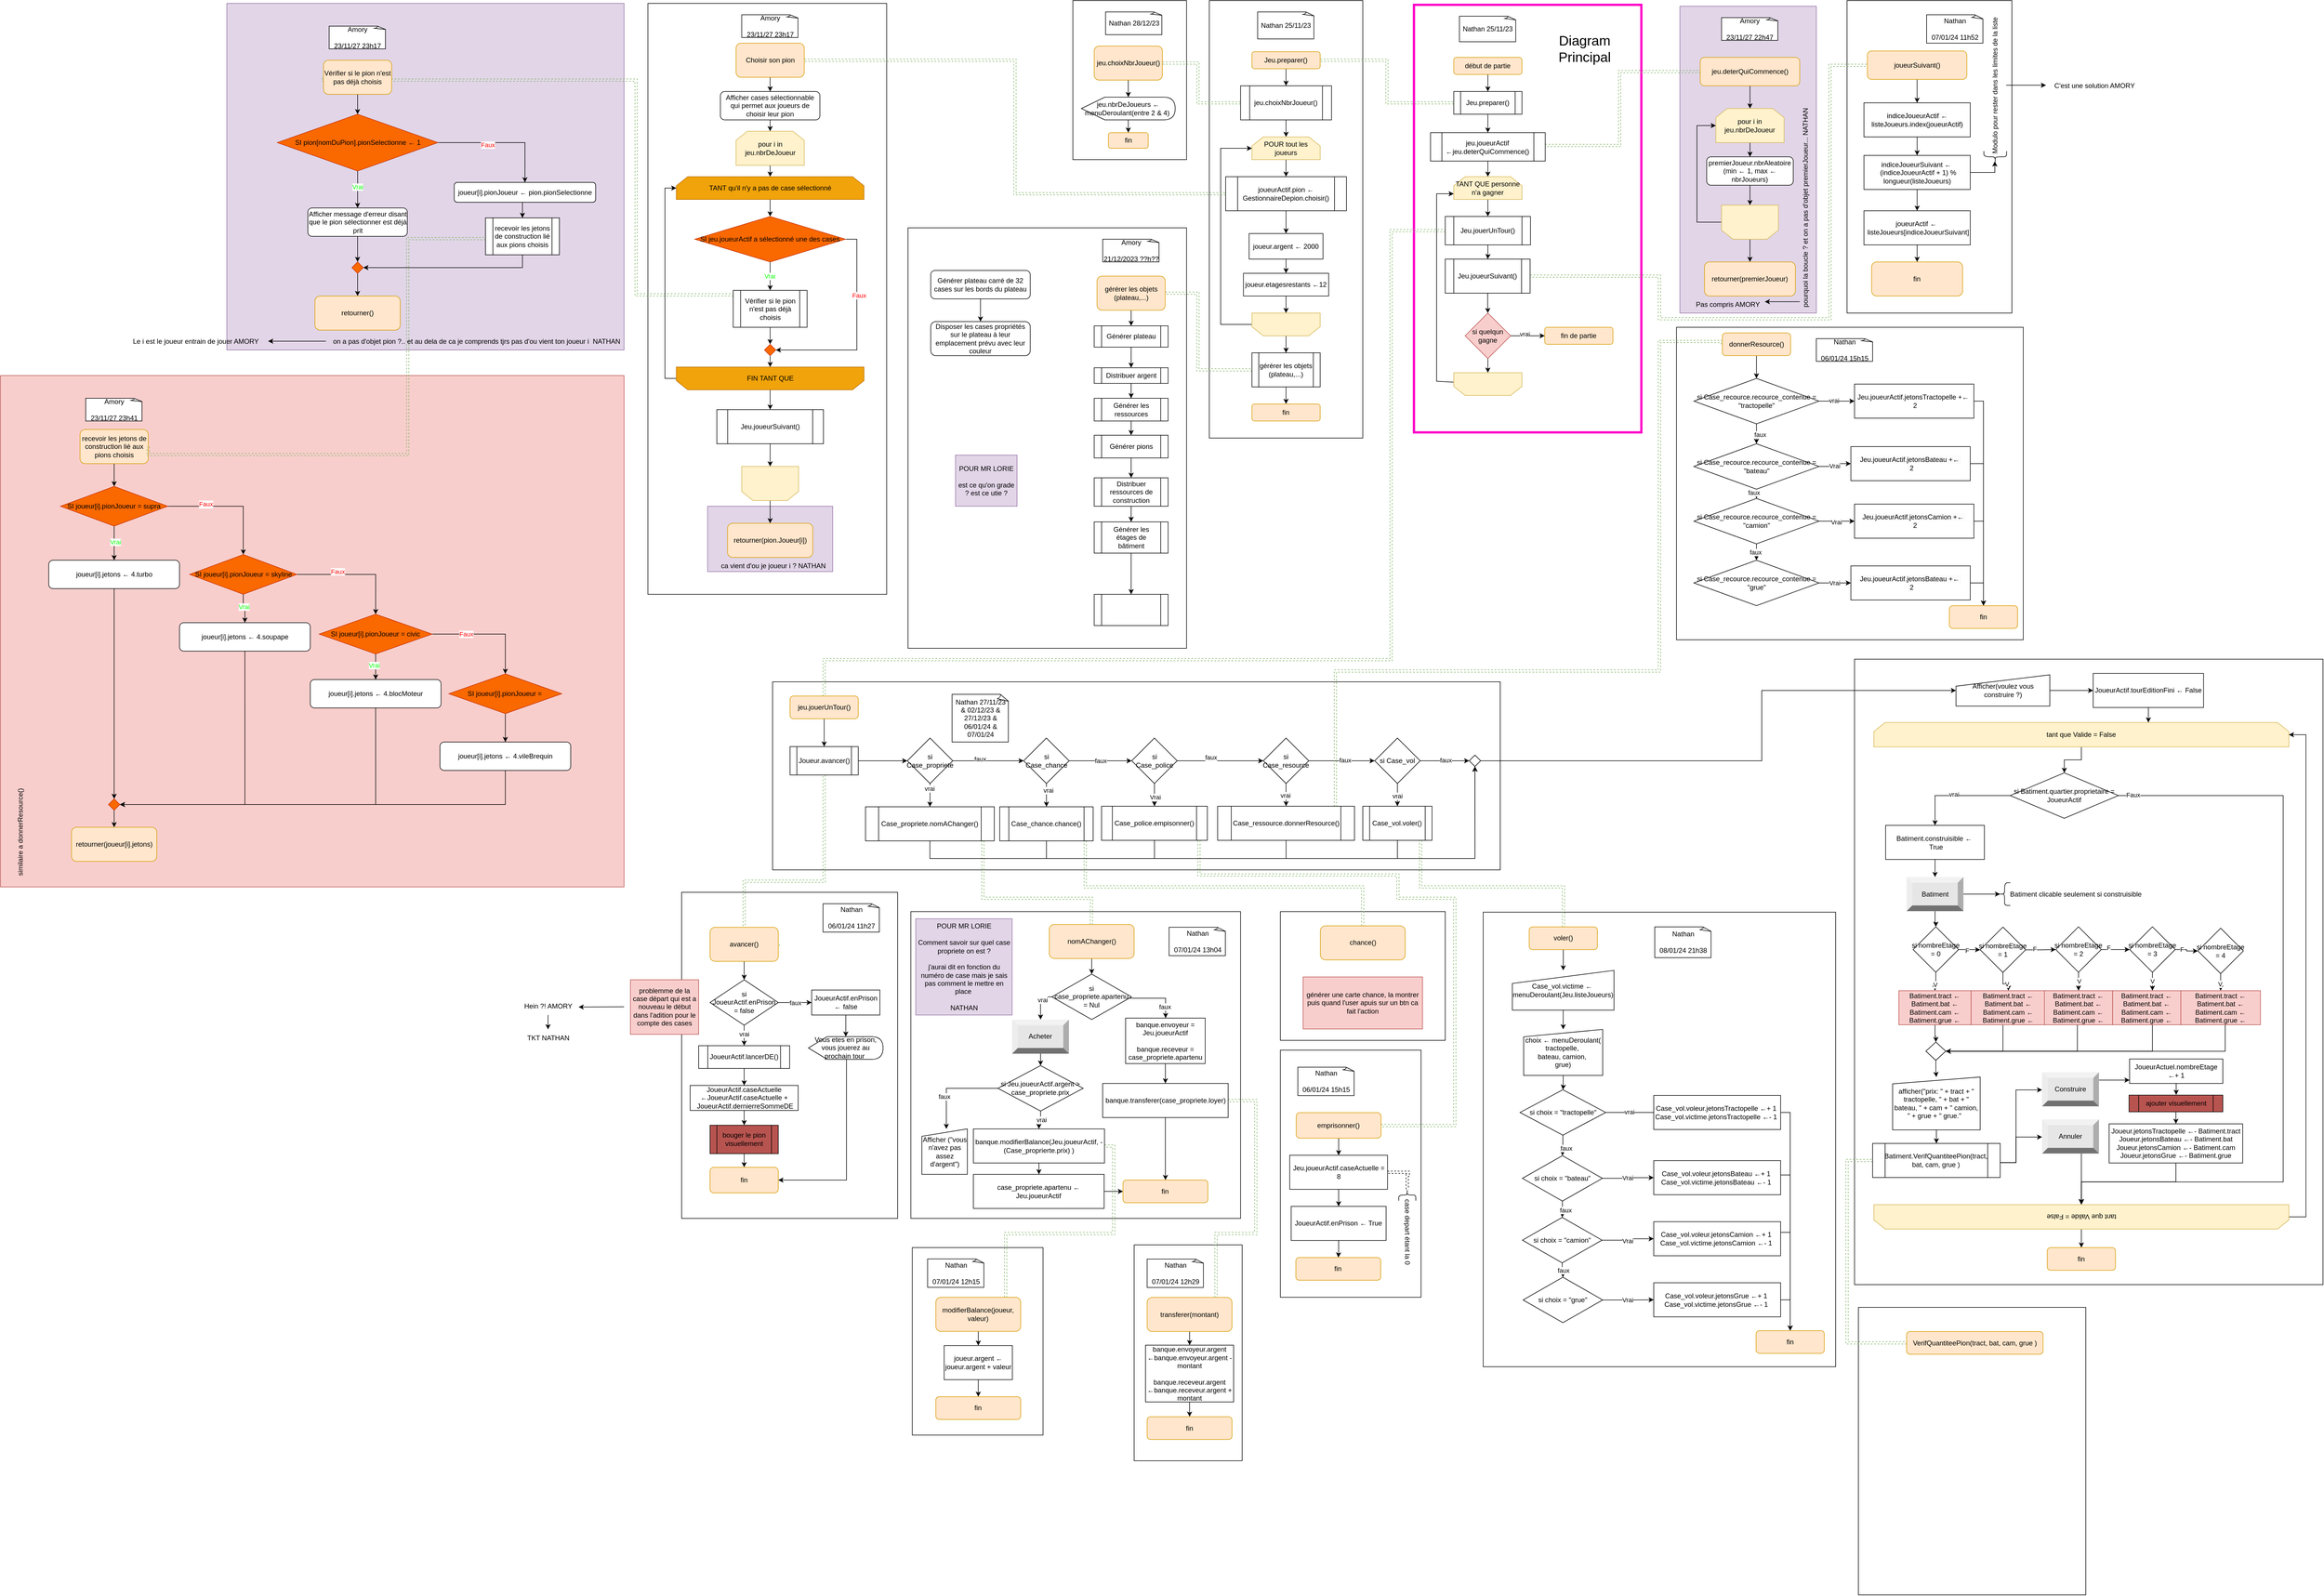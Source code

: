 <mxfile version="22.1.16" type="device" pages="2">
  <diagram name="DIAGRAM" id="bxNONvTWKdA4XL9HC_S2">
    <mxGraphModel dx="5357" dy="2260" grid="1" gridSize="10" guides="1" tooltips="1" connect="1" arrows="1" fold="1" page="1" pageScale="1" pageWidth="827" pageHeight="1169" math="0" shadow="0">
      <root>
        <mxCell id="0" />
        <mxCell id="1" parent="0" />
        <mxCell id="07FAVQGMEFVIG5u2skKg-39" value="" style="rounded=0;whiteSpace=wrap;html=1;" vertex="1" parent="1">
          <mxGeometry x="350" y="1350" width="400" height="506.05" as="geometry" />
        </mxCell>
        <mxCell id="9rve5gC0Euza__ru8j9R-2" value="" style="rounded=0;whiteSpace=wrap;html=1;fillColor=#FFFFFF;strokeColor=#000000;" parent="1" vertex="1">
          <mxGeometry x="-310" y="654.45" width="620" height="800" as="geometry" />
        </mxCell>
        <mxCell id="Pfm_0kO_F607qEXEH_R2-76" value="" style="rounded=0;whiteSpace=wrap;html=1;fillColor=#FFFFFF;strokeColor=#000000;" parent="1" vertex="1">
          <mxGeometry x="-1316.78" y="653.45" width="580" height="540" as="geometry" />
        </mxCell>
        <mxCell id="GvmlKNDHr0ooelU1T3JO-15" value="" style="rounded=0;whiteSpace=wrap;html=1;fillColor=#FFFFFF;strokeColor=#000000;" parent="1" vertex="1">
          <mxGeometry x="-924.01" y="1240" width="190" height="380" as="geometry" />
        </mxCell>
        <mxCell id="GvmlKNDHr0ooelU1T3JO-18" value="" style="rounded=0;whiteSpace=wrap;html=1;fillColor=#FFFFFF;strokeColor=#000000;" parent="1" vertex="1">
          <mxGeometry x="-1314.28" y="1244.75" width="230" height="330" as="geometry" />
        </mxCell>
        <mxCell id="M_Z6mFilWkLScB1Hqa6Q-64" value="" style="rounded=0;whiteSpace=wrap;html=1;fillColor=#FFFFFF;strokeColor=#000000;" parent="1" vertex="1">
          <mxGeometry x="-666.78" y="897.25" width="247.47" height="435" as="geometry" />
        </mxCell>
        <mxCell id="M_Z6mFilWkLScB1Hqa6Q-44" value="" style="rounded=0;whiteSpace=wrap;html=1;fillColor=#FFFFFF;strokeColor=#000000;" parent="1" vertex="1">
          <mxGeometry x="330" y="-950" width="290" height="550" as="geometry" />
        </mxCell>
        <mxCell id="M_Z6mFilWkLScB1Hqa6Q-36" value="" style="rounded=0;whiteSpace=wrap;html=1;fillColor=#FFFFFF;strokeColor=#000000;" parent="1" vertex="1">
          <mxGeometry x="-666.78" y="653.45" width="290" height="226.55" as="geometry" />
        </mxCell>
        <mxCell id="M_Z6mFilWkLScB1Hqa6Q-34" value="" style="rounded=0;whiteSpace=wrap;html=1;fillColor=#FFFFFF;strokeColor=#000000;" parent="1" vertex="1">
          <mxGeometry x="30" y="-375" width="610" height="550" as="geometry" />
        </mxCell>
        <mxCell id="gywn9AA3mlb3rCUnusvg-69" value="" style="rounded=0;whiteSpace=wrap;html=1;" parent="1" vertex="1">
          <mxGeometry x="-1779.31" y="-945" width="420" height="1040" as="geometry" />
        </mxCell>
        <mxCell id="gywn9AA3mlb3rCUnusvg-61" value="" style="rounded=0;whiteSpace=wrap;html=1;fillColor=#FFFFFF;strokeColor=#000000;" parent="1" vertex="1">
          <mxGeometry x="-1560" y="249" width="1280" height="331" as="geometry" />
        </mxCell>
        <mxCell id="gywn9AA3mlb3rCUnusvg-62" value="" style="rounded=0;whiteSpace=wrap;html=1;fillColor=#f8cecc;strokeColor=#b85450;" parent="1" vertex="1">
          <mxGeometry x="-2918.22" y="-290" width="1096.97" height="900" as="geometry" />
        </mxCell>
        <mxCell id="gywn9AA3mlb3rCUnusvg-58" value="" style="rounded=0;whiteSpace=wrap;html=1;" parent="1" vertex="1">
          <mxGeometry x="-1321.78" y="-550" width="490" height="740" as="geometry" />
        </mxCell>
        <mxCell id="gywn9AA3mlb3rCUnusvg-57" value="" style="rounded=0;whiteSpace=wrap;html=1;" parent="1" vertex="1">
          <mxGeometry x="-1031.78" y="-950" width="200" height="280" as="geometry" />
        </mxCell>
        <mxCell id="gywn9AA3mlb3rCUnusvg-56" value="" style="rounded=0;whiteSpace=wrap;html=1;fillColor=#FFFFFF;strokeColor=#000000;" parent="1" vertex="1">
          <mxGeometry x="-1720" y="619.45" width="380" height="574" as="geometry" />
        </mxCell>
        <mxCell id="gywn9AA3mlb3rCUnusvg-55" value="" style="rounded=0;whiteSpace=wrap;html=1;fillColor=#e1d5e7;strokeColor=#9673a6;" parent="1" vertex="1">
          <mxGeometry x="36" y="-940" width="240" height="540" as="geometry" />
        </mxCell>
        <mxCell id="gywn9AA3mlb3rCUnusvg-54" value="" style="rounded=0;whiteSpace=wrap;html=1;" parent="1" vertex="1">
          <mxGeometry x="-791.78" y="-950" width="270" height="770" as="geometry" />
        </mxCell>
        <mxCell id="gywn9AA3mlb3rCUnusvg-50" value="" style="rounded=0;whiteSpace=wrap;html=1;fillColor=#e1d5e7;strokeColor=#9673a6;" parent="1" vertex="1">
          <mxGeometry x="-2520" y="-945" width="698.75" height="610" as="geometry" />
        </mxCell>
        <mxCell id="gywn9AA3mlb3rCUnusvg-48" value="" style="rounded=0;whiteSpace=wrap;html=1;fillColor=#FFFFFF;strokeColor=#ff00c8;strokeWidth=4;" parent="1" vertex="1">
          <mxGeometry x="-431.78" y="-942.5" width="400" height="752.5" as="geometry" />
        </mxCell>
        <mxCell id="gywn9AA3mlb3rCUnusvg-42" value="" style="rounded=0;whiteSpace=wrap;html=1;fillColor=#e1d5e7;strokeColor=#9673a6;" parent="1" vertex="1">
          <mxGeometry x="-1674.28" y="-60" width="220" height="115" as="geometry" />
        </mxCell>
        <mxCell id="gywn9AA3mlb3rCUnusvg-3" value="" style="rounded=0;whiteSpace=wrap;html=1;" parent="1" vertex="1">
          <mxGeometry x="343.19" y="209.2" width="824" height="1100.8" as="geometry" />
        </mxCell>
        <mxCell id="yiL_vQixHmG9P4q_KTve-4" style="edgeStyle=orthogonalEdgeStyle;rounded=0;orthogonalLoop=1;jettySize=auto;html=1;" parent="1" source="yiL_vQixHmG9P4q_KTve-1" target="yiL_vQixHmG9P4q_KTve-3" edge="1">
          <mxGeometry relative="1" as="geometry" />
        </mxCell>
        <mxCell id="yiL_vQixHmG9P4q_KTve-1" value="début de partie" style="rounded=1;whiteSpace=wrap;html=1;fillColor=#ffe6cc;strokeColor=#d79b00;" parent="1" vertex="1">
          <mxGeometry x="-361.78" y="-850" width="120" height="30" as="geometry" />
        </mxCell>
        <mxCell id="yiL_vQixHmG9P4q_KTve-6" style="edgeStyle=orthogonalEdgeStyle;rounded=0;orthogonalLoop=1;jettySize=auto;html=1;" parent="1" source="yiL_vQixHmG9P4q_KTve-3" target="yiL_vQixHmG9P4q_KTve-5" edge="1">
          <mxGeometry relative="1" as="geometry" />
        </mxCell>
        <mxCell id="gywn9AA3mlb3rCUnusvg-44" style="edgeStyle=orthogonalEdgeStyle;rounded=0;orthogonalLoop=1;jettySize=auto;html=1;entryX=1;entryY=0.5;entryDx=0;entryDy=0;shape=link;dashed=1;fillColor=#d5e8d4;strokeColor=#82b366;" parent="1" source="yiL_vQixHmG9P4q_KTve-3" target="yiL_vQixHmG9P4q_KTve-22" edge="1">
          <mxGeometry relative="1" as="geometry" />
        </mxCell>
        <mxCell id="yiL_vQixHmG9P4q_KTve-3" value="Jeu.preparer()" style="shape=process;whiteSpace=wrap;html=1;backgroundOutline=1;" parent="1" vertex="1">
          <mxGeometry x="-361.78" y="-790" width="120" height="40" as="geometry" />
        </mxCell>
        <mxCell id="yiL_vQixHmG9P4q_KTve-12" style="edgeStyle=orthogonalEdgeStyle;rounded=0;orthogonalLoop=1;jettySize=auto;html=1;" parent="1" source="yiL_vQixHmG9P4q_KTve-5" target="yiL_vQixHmG9P4q_KTve-8" edge="1">
          <mxGeometry relative="1" as="geometry" />
        </mxCell>
        <mxCell id="gywn9AA3mlb3rCUnusvg-45" style="edgeStyle=orthogonalEdgeStyle;rounded=0;orthogonalLoop=1;jettySize=auto;html=1;entryX=0;entryY=0.5;entryDx=0;entryDy=0;shape=link;dashed=1;fillColor=#d5e8d4;strokeColor=#82b366;" parent="1" source="yiL_vQixHmG9P4q_KTve-5" target="yiL_vQixHmG9P4q_KTve-31" edge="1">
          <mxGeometry relative="1" as="geometry">
            <Array as="points">
              <mxPoint x="-70" y="-695" />
              <mxPoint x="-70" y="-825" />
            </Array>
          </mxGeometry>
        </mxCell>
        <mxCell id="yiL_vQixHmG9P4q_KTve-5" value="jeu.joueurActif ←jeu.deterQuiCommence()" style="shape=process;whiteSpace=wrap;html=1;backgroundOutline=1;" parent="1" vertex="1">
          <mxGeometry x="-402.67" y="-717.5" width="201.78" height="50" as="geometry" />
        </mxCell>
        <mxCell id="yiL_vQixHmG9P4q_KTve-17" style="edgeStyle=orthogonalEdgeStyle;rounded=0;orthogonalLoop=1;jettySize=auto;html=1;entryX=0.5;entryY=0;entryDx=0;entryDy=0;" parent="1" source="gywn9AA3mlb3rCUnusvg-40" target="yiL_vQixHmG9P4q_KTve-16" edge="1">
          <mxGeometry relative="1" as="geometry" />
        </mxCell>
        <mxCell id="gywn9AA3mlb3rCUnusvg-28" style="edgeStyle=orthogonalEdgeStyle;rounded=0;orthogonalLoop=1;jettySize=auto;html=1;entryX=0.5;entryY=0;entryDx=0;entryDy=0;shape=link;dashed=1;fillColor=#d5e8d4;strokeColor=#82b366;" parent="1" source="yiL_vQixHmG9P4q_KTve-7" target="yiL_vQixHmG9P4q_KTve-27" edge="1">
          <mxGeometry relative="1" as="geometry">
            <Array as="points">
              <mxPoint x="-472" y="-545" />
              <mxPoint x="-472" y="210" />
              <mxPoint x="-1469" y="210" />
            </Array>
          </mxGeometry>
        </mxCell>
        <mxCell id="yiL_vQixHmG9P4q_KTve-7" value="Jeu.jouerUnTour()" style="shape=process;whiteSpace=wrap;html=1;backgroundOutline=1;" parent="1" vertex="1">
          <mxGeometry x="-376.78" y="-570" width="150" height="50" as="geometry" />
        </mxCell>
        <mxCell id="yiL_vQixHmG9P4q_KTve-10" style="edgeStyle=orthogonalEdgeStyle;rounded=0;orthogonalLoop=1;jettySize=auto;html=1;" parent="1" source="yiL_vQixHmG9P4q_KTve-8" target="yiL_vQixHmG9P4q_KTve-7" edge="1">
          <mxGeometry relative="1" as="geometry" />
        </mxCell>
        <mxCell id="yiL_vQixHmG9P4q_KTve-8" value="TANT QUE personne n&#39;a gagner" style="shape=loopLimit;whiteSpace=wrap;html=1;fillColor=#fff2cc;strokeColor=#d6b656;" parent="1" vertex="1">
          <mxGeometry x="-361.78" y="-640" width="120" height="40" as="geometry" />
        </mxCell>
        <mxCell id="gywn9AA3mlb3rCUnusvg-66" style="edgeStyle=orthogonalEdgeStyle;rounded=0;orthogonalLoop=1;jettySize=auto;html=1;entryX=0;entryY=0.75;entryDx=0;entryDy=0;" parent="1" source="yiL_vQixHmG9P4q_KTve-9" target="yiL_vQixHmG9P4q_KTve-8" edge="1">
          <mxGeometry relative="1" as="geometry">
            <Array as="points">
              <mxPoint x="-392" y="-280" />
              <mxPoint x="-392" y="-610" />
            </Array>
          </mxGeometry>
        </mxCell>
        <mxCell id="yiL_vQixHmG9P4q_KTve-9" value="" style="shape=loopLimit;whiteSpace=wrap;html=1;rotation=-180;fillColor=#fff2cc;strokeColor=#d6b656;" parent="1" vertex="1">
          <mxGeometry x="-361.78" y="-295" width="120" height="40" as="geometry" />
        </mxCell>
        <mxCell id="yiL_vQixHmG9P4q_KTve-13" value="fin de partie" style="rounded=1;whiteSpace=wrap;html=1;fillColor=#ffe6cc;strokeColor=#d79b00;" parent="1" vertex="1">
          <mxGeometry x="-201.78" y="-375" width="120" height="30" as="geometry" />
        </mxCell>
        <mxCell id="yiL_vQixHmG9P4q_KTve-18" style="edgeStyle=orthogonalEdgeStyle;rounded=0;orthogonalLoop=1;jettySize=auto;html=1;entryX=0.5;entryY=1;entryDx=0;entryDy=0;" parent="1" source="yiL_vQixHmG9P4q_KTve-16" target="yiL_vQixHmG9P4q_KTve-9" edge="1">
          <mxGeometry relative="1" as="geometry" />
        </mxCell>
        <mxCell id="yiL_vQixHmG9P4q_KTve-20" style="edgeStyle=orthogonalEdgeStyle;rounded=0;orthogonalLoop=1;jettySize=auto;html=1;" parent="1" source="yiL_vQixHmG9P4q_KTve-16" target="yiL_vQixHmG9P4q_KTve-13" edge="1">
          <mxGeometry relative="1" as="geometry" />
        </mxCell>
        <mxCell id="yiL_vQixHmG9P4q_KTve-21" value="vrai" style="edgeLabel;html=1;align=center;verticalAlign=middle;resizable=0;points=[];" parent="yiL_vQixHmG9P4q_KTve-20" vertex="1" connectable="0">
          <mxGeometry x="-0.17" y="3" relative="1" as="geometry">
            <mxPoint as="offset" />
          </mxGeometry>
        </mxCell>
        <mxCell id="yiL_vQixHmG9P4q_KTve-16" value="si quelqun gagne" style="rhombus;whiteSpace=wrap;html=1;fillColor=#f8cecc;strokeColor=#b85450;" parent="1" vertex="1">
          <mxGeometry x="-341.78" y="-400" width="80" height="80" as="geometry" />
        </mxCell>
        <mxCell id="yiL_vQixHmG9P4q_KTve-56" style="edgeStyle=orthogonalEdgeStyle;rounded=0;orthogonalLoop=1;jettySize=auto;html=1;" parent="1" source="yiL_vQixHmG9P4q_KTve-22" target="yiL_vQixHmG9P4q_KTve-44" edge="1">
          <mxGeometry relative="1" as="geometry" />
        </mxCell>
        <mxCell id="yiL_vQixHmG9P4q_KTve-22" value="Jeu.preparer()" style="rounded=1;whiteSpace=wrap;html=1;fillColor=#ffe6cc;strokeColor=#d79b00;" parent="1" vertex="1">
          <mxGeometry x="-716.78" y="-860" width="120" height="30" as="geometry" />
        </mxCell>
        <mxCell id="yiL_vQixHmG9P4q_KTve-71" style="edgeStyle=orthogonalEdgeStyle;rounded=0;orthogonalLoop=1;jettySize=auto;html=1;" parent="1" source="yiL_vQixHmG9P4q_KTve-25" target="yiL_vQixHmG9P4q_KTve-70" edge="1">
          <mxGeometry relative="1" as="geometry" />
        </mxCell>
        <mxCell id="gywn9AA3mlb3rCUnusvg-46" style="edgeStyle=orthogonalEdgeStyle;rounded=0;orthogonalLoop=1;jettySize=auto;html=1;entryX=1;entryY=0.5;entryDx=0;entryDy=0;fillColor=#d5e8d4;strokeColor=#82b366;shape=link;dashed=1;" parent="1" source="yiL_vQixHmG9P4q_KTve-25" target="zvJ45iPWWbfUhuWSmI87-4" edge="1">
          <mxGeometry relative="1" as="geometry">
            <Array as="points">
              <mxPoint x="-811.78" y="-300" />
              <mxPoint x="-811.78" y="-435" />
            </Array>
          </mxGeometry>
        </mxCell>
        <mxCell id="yiL_vQixHmG9P4q_KTve-25" value="gérérer les objets (plateau,...)" style="shape=process;whiteSpace=wrap;html=1;backgroundOutline=1;" parent="1" vertex="1">
          <mxGeometry x="-716.78" y="-330" width="120" height="60" as="geometry" />
        </mxCell>
        <mxCell id="LjAn1t97wGjJuFfUyYFv-1" style="edgeStyle=orthogonalEdgeStyle;rounded=0;orthogonalLoop=1;jettySize=auto;html=1;" parent="1" source="yiL_vQixHmG9P4q_KTve-27" target="yiL_vQixHmG9P4q_KTve-29" edge="1">
          <mxGeometry relative="1" as="geometry" />
        </mxCell>
        <mxCell id="yiL_vQixHmG9P4q_KTve-27" value="jeu.jouerUnTour()" style="rounded=1;whiteSpace=wrap;html=1;fillColor=#ffe6cc;strokeColor=#d79b00;" parent="1" vertex="1">
          <mxGeometry x="-1529.28" y="274" width="120" height="40" as="geometry" />
        </mxCell>
        <mxCell id="gywn9AA3mlb3rCUnusvg-29" style="edgeStyle=orthogonalEdgeStyle;rounded=0;orthogonalLoop=1;jettySize=auto;html=1;entryX=1;entryY=0.5;entryDx=0;entryDy=0;shape=link;dashed=1;fillColor=#d5e8d4;strokeColor=#82b366;" parent="1" source="yiL_vQixHmG9P4q_KTve-29" target="gywn9AA3mlb3rCUnusvg-2" edge="1">
          <mxGeometry relative="1" as="geometry">
            <Array as="points">
              <mxPoint x="-1469" y="600" />
              <mxPoint x="-1610" y="600" />
              <mxPoint x="-1610" y="712" />
              <mxPoint x="-1550" y="712" />
            </Array>
          </mxGeometry>
        </mxCell>
        <mxCell id="Pfm_0kO_F607qEXEH_R2-31" style="edgeStyle=orthogonalEdgeStyle;rounded=0;orthogonalLoop=1;jettySize=auto;html=1;entryX=0;entryY=0.5;entryDx=0;entryDy=0;" parent="1" source="yiL_vQixHmG9P4q_KTve-29" target="yiL_vQixHmG9P4q_KTve-72" edge="1">
          <mxGeometry relative="1" as="geometry" />
        </mxCell>
        <mxCell id="yiL_vQixHmG9P4q_KTve-29" value="Joueur.avancer()" style="shape=process;whiteSpace=wrap;html=1;backgroundOutline=1;" parent="1" vertex="1">
          <mxGeometry x="-1529.28" y="363" width="120" height="50" as="geometry" />
        </mxCell>
        <mxCell id="yiL_vQixHmG9P4q_KTve-33" style="edgeStyle=orthogonalEdgeStyle;rounded=0;orthogonalLoop=1;jettySize=auto;html=1;" parent="1" source="yiL_vQixHmG9P4q_KTve-31" target="yiL_vQixHmG9P4q_KTve-32" edge="1">
          <mxGeometry relative="1" as="geometry" />
        </mxCell>
        <mxCell id="yiL_vQixHmG9P4q_KTve-31" value="jeu.deterQuiCommence()" style="rounded=1;whiteSpace=wrap;html=1;fillColor=#ffe6cc;strokeColor=#d79b00;" parent="1" vertex="1">
          <mxGeometry x="71.78" y="-850" width="174.97" height="50" as="geometry" />
        </mxCell>
        <mxCell id="yiL_vQixHmG9P4q_KTve-35" value="" style="edgeStyle=orthogonalEdgeStyle;rounded=0;orthogonalLoop=1;jettySize=auto;html=1;entryX=0.5;entryY=0;entryDx=0;entryDy=0;" parent="1" source="yiL_vQixHmG9P4q_KTve-32" target="MTgUoICXfyXX262EB3mx-3" edge="1">
          <mxGeometry relative="1" as="geometry">
            <mxPoint x="159.25" y="-680" as="targetPoint" />
          </mxGeometry>
        </mxCell>
        <mxCell id="yiL_vQixHmG9P4q_KTve-32" value="pour i in jeu.nbrDeJoueur" style="shape=loopLimit;whiteSpace=wrap;html=1;fillColor=#fff2cc;strokeColor=#d6b656;" parent="1" vertex="1">
          <mxGeometry x="99.25" y="-760" width="120" height="60" as="geometry" />
        </mxCell>
        <mxCell id="MTgUoICXfyXX262EB3mx-5" value="" style="edgeStyle=orthogonalEdgeStyle;rounded=0;orthogonalLoop=1;jettySize=auto;html=1;" parent="1" source="yiL_vQixHmG9P4q_KTve-36" target="yiL_vQixHmG9P4q_KTve-76" edge="1">
          <mxGeometry relative="1" as="geometry" />
        </mxCell>
        <mxCell id="M_Z6mFilWkLScB1Hqa6Q-43" style="edgeStyle=orthogonalEdgeStyle;rounded=0;orthogonalLoop=1;jettySize=auto;html=1;entryX=0;entryY=0.5;entryDx=0;entryDy=0;" parent="1" source="yiL_vQixHmG9P4q_KTve-36" target="yiL_vQixHmG9P4q_KTve-32" edge="1">
          <mxGeometry relative="1" as="geometry">
            <Array as="points">
              <mxPoint x="66" y="-560" />
              <mxPoint x="66" y="-730" />
            </Array>
          </mxGeometry>
        </mxCell>
        <mxCell id="yiL_vQixHmG9P4q_KTve-36" value="" style="shape=loopLimit;whiteSpace=wrap;html=1;rotation=-180;fillColor=#fff2cc;strokeColor=#d6b656;" parent="1" vertex="1">
          <mxGeometry x="109.25" y="-590" width="100" height="60" as="geometry" />
        </mxCell>
        <mxCell id="yiL_vQixHmG9P4q_KTve-57" style="edgeStyle=orthogonalEdgeStyle;rounded=0;orthogonalLoop=1;jettySize=auto;html=1;entryX=0.5;entryY=0;entryDx=0;entryDy=0;" parent="1" source="yiL_vQixHmG9P4q_KTve-44" target="yiL_vQixHmG9P4q_KTve-51" edge="1">
          <mxGeometry relative="1" as="geometry" />
        </mxCell>
        <mxCell id="gywn9AA3mlb3rCUnusvg-32" style="edgeStyle=orthogonalEdgeStyle;rounded=0;orthogonalLoop=1;jettySize=auto;html=1;shape=link;dashed=1;fillColor=#d5e8d4;strokeColor=#82b366;" parent="1" source="yiL_vQixHmG9P4q_KTve-44" target="gywn9AA3mlb3rCUnusvg-15" edge="1">
          <mxGeometry relative="1" as="geometry">
            <Array as="points">
              <mxPoint x="-811.78" y="-770" />
              <mxPoint x="-811.78" y="-840" />
            </Array>
          </mxGeometry>
        </mxCell>
        <mxCell id="yiL_vQixHmG9P4q_KTve-44" value="jeu.choixNbrJoueur()" style="shape=process;whiteSpace=wrap;html=1;backgroundOutline=1;" parent="1" vertex="1">
          <mxGeometry x="-736.78" y="-800" width="160" height="60" as="geometry" />
        </mxCell>
        <mxCell id="MTgUoICXfyXX262EB3mx-61" style="edgeStyle=orthogonalEdgeStyle;rounded=0;orthogonalLoop=1;jettySize=auto;html=1;exitX=0.5;exitY=1;exitDx=0;exitDy=0;entryX=0.5;entryY=0;entryDx=0;entryDy=0;" parent="1" source="yiL_vQixHmG9P4q_KTve-49" target="jHCuReyjh0XyiPhlsEp2-2" edge="1">
          <mxGeometry relative="1" as="geometry" />
        </mxCell>
        <mxCell id="yiL_vQixHmG9P4q_KTve-49" value="joueurActif.pion ← GestionnaireDepion.choisir()" style="shape=process;whiteSpace=wrap;html=1;backgroundOutline=1;" parent="1" vertex="1">
          <mxGeometry x="-763.03" y="-640" width="212.5" height="60" as="geometry" />
        </mxCell>
        <mxCell id="yiL_vQixHmG9P4q_KTve-54" style="edgeStyle=orthogonalEdgeStyle;rounded=0;orthogonalLoop=1;jettySize=auto;html=1;" parent="1" source="yiL_vQixHmG9P4q_KTve-51" target="yiL_vQixHmG9P4q_KTve-49" edge="1">
          <mxGeometry relative="1" as="geometry" />
        </mxCell>
        <mxCell id="yiL_vQixHmG9P4q_KTve-51" value="POUR tout les joueurs" style="shape=loopLimit;whiteSpace=wrap;html=1;fillColor=#fff2cc;strokeColor=#d6b656;" parent="1" vertex="1">
          <mxGeometry x="-716.78" y="-710" width="120" height="40" as="geometry" />
        </mxCell>
        <mxCell id="yiL_vQixHmG9P4q_KTve-69" style="edgeStyle=orthogonalEdgeStyle;rounded=0;orthogonalLoop=1;jettySize=auto;html=1;" parent="1" source="yiL_vQixHmG9P4q_KTve-52" target="yiL_vQixHmG9P4q_KTve-25" edge="1">
          <mxGeometry relative="1" as="geometry" />
        </mxCell>
        <mxCell id="gywn9AA3mlb3rCUnusvg-67" style="edgeStyle=orthogonalEdgeStyle;rounded=0;orthogonalLoop=1;jettySize=auto;html=1;entryX=0;entryY=0.5;entryDx=0;entryDy=0;" parent="1" source="yiL_vQixHmG9P4q_KTve-52" target="yiL_vQixHmG9P4q_KTve-51" edge="1">
          <mxGeometry relative="1" as="geometry">
            <Array as="points">
              <mxPoint x="-771.78" y="-380" />
              <mxPoint x="-771.78" y="-690" />
            </Array>
          </mxGeometry>
        </mxCell>
        <mxCell id="yiL_vQixHmG9P4q_KTve-52" value="" style="shape=loopLimit;whiteSpace=wrap;html=1;fillColor=#fff2cc;strokeColor=#d6b656;rotation=-180;" parent="1" vertex="1">
          <mxGeometry x="-716.78" y="-400" width="120" height="40" as="geometry" />
        </mxCell>
        <mxCell id="yiL_vQixHmG9P4q_KTve-70" value="fin" style="rounded=1;whiteSpace=wrap;html=1;fillColor=#ffe6cc;strokeColor=#d79b00;" parent="1" vertex="1">
          <mxGeometry x="-716.78" y="-240" width="120" height="30" as="geometry" />
        </mxCell>
        <mxCell id="yiL_vQixHmG9P4q_KTve-83" style="edgeStyle=orthogonalEdgeStyle;rounded=0;orthogonalLoop=1;jettySize=auto;html=1;entryX=0;entryY=0.5;entryDx=0;entryDy=0;" parent="1" source="yiL_vQixHmG9P4q_KTve-72" target="yiL_vQixHmG9P4q_KTve-82" edge="1">
          <mxGeometry relative="1" as="geometry" />
        </mxCell>
        <mxCell id="1d97s5HZs26uKQTMJKAS-12" value="faux" style="edgeLabel;html=1;align=center;verticalAlign=middle;resizable=0;points=[];" parent="yiL_vQixHmG9P4q_KTve-83" vertex="1" connectable="0">
          <mxGeometry x="-0.217" y="3" relative="1" as="geometry">
            <mxPoint x="-1" as="offset" />
          </mxGeometry>
        </mxCell>
        <mxCell id="Pfm_0kO_F607qEXEH_R2-81" value="" style="edgeStyle=orthogonalEdgeStyle;rounded=0;orthogonalLoop=1;jettySize=auto;html=1;" parent="1" source="yiL_vQixHmG9P4q_KTve-72" target="Pfm_0kO_F607qEXEH_R2-80" edge="1">
          <mxGeometry relative="1" as="geometry" />
        </mxCell>
        <mxCell id="Pfm_0kO_F607qEXEH_R2-82" value="vrai" style="edgeLabel;html=1;align=center;verticalAlign=middle;resizable=0;points=[];" parent="Pfm_0kO_F607qEXEH_R2-81" vertex="1" connectable="0">
          <mxGeometry x="-0.59" y="-1" relative="1" as="geometry">
            <mxPoint as="offset" />
          </mxGeometry>
        </mxCell>
        <mxCell id="yiL_vQixHmG9P4q_KTve-72" value="si Case_propriete" style="rhombus;whiteSpace=wrap;html=1;" parent="1" vertex="1">
          <mxGeometry x="-1323.03" y="348" width="80" height="80" as="geometry" />
        </mxCell>
        <mxCell id="yiL_vQixHmG9P4q_KTve-76" value="retourner(premierJoueur)" style="rounded=1;whiteSpace=wrap;html=1;fillColor=#ffe6cc;strokeColor=#d79b00;" parent="1" vertex="1">
          <mxGeometry x="79.25" y="-490" width="160" height="60" as="geometry" />
        </mxCell>
        <mxCell id="yiL_vQixHmG9P4q_KTve-78" value="&lt;div&gt;Amory&lt;/div&gt;&lt;div&gt;&lt;br&gt;&lt;/div&gt;&lt;div&gt;23/11/27 22h47&lt;br&gt;&lt;/div&gt;" style="whiteSpace=wrap;html=1;shape=mxgraph.basic.document" parent="1" vertex="1">
          <mxGeometry x="109.25" y="-920" width="100" height="40" as="geometry" />
        </mxCell>
        <mxCell id="1d97s5HZs26uKQTMJKAS-8" value="" style="edgeStyle=orthogonalEdgeStyle;rounded=0;orthogonalLoop=1;jettySize=auto;html=1;" parent="1" source="yiL_vQixHmG9P4q_KTve-82" target="1d97s5HZs26uKQTMJKAS-7" edge="1">
          <mxGeometry relative="1" as="geometry" />
        </mxCell>
        <mxCell id="1d97s5HZs26uKQTMJKAS-11" value="vrai" style="edgeLabel;html=1;align=center;verticalAlign=middle;resizable=0;points=[];" parent="1d97s5HZs26uKQTMJKAS-8" vertex="1" connectable="0">
          <mxGeometry x="-0.409" y="3" relative="1" as="geometry">
            <mxPoint as="offset" />
          </mxGeometry>
        </mxCell>
        <mxCell id="1d97s5HZs26uKQTMJKAS-14" value="faux" style="edgeStyle=orthogonalEdgeStyle;rounded=0;orthogonalLoop=1;jettySize=auto;html=1;entryX=0;entryY=0.5;entryDx=0;entryDy=0;" parent="1" source="yiL_vQixHmG9P4q_KTve-82" target="1d97s5HZs26uKQTMJKAS-13" edge="1">
          <mxGeometry relative="1" as="geometry" />
        </mxCell>
        <mxCell id="yiL_vQixHmG9P4q_KTve-82" value="si Case_chance" style="rhombus;whiteSpace=wrap;html=1;" parent="1" vertex="1">
          <mxGeometry x="-1118.28" y="348" width="80" height="80" as="geometry" />
        </mxCell>
        <mxCell id="jHCuReyjh0XyiPhlsEp2-6" value="" style="edgeStyle=orthogonalEdgeStyle;rounded=0;orthogonalLoop=1;jettySize=auto;html=1;" parent="1" source="jHCuReyjh0XyiPhlsEp2-2" target="jHCuReyjh0XyiPhlsEp2-5" edge="1">
          <mxGeometry relative="1" as="geometry" />
        </mxCell>
        <mxCell id="jHCuReyjh0XyiPhlsEp2-2" value="joueur.argent&amp;nbsp;← 2000" style="rounded=0;whiteSpace=wrap;html=1;" parent="1" vertex="1">
          <mxGeometry x="-721.78" y="-540" width="130" height="45" as="geometry" />
        </mxCell>
        <mxCell id="jHCuReyjh0XyiPhlsEp2-7" value="" style="edgeStyle=orthogonalEdgeStyle;rounded=0;orthogonalLoop=1;jettySize=auto;html=1;" parent="1" source="jHCuReyjh0XyiPhlsEp2-5" target="yiL_vQixHmG9P4q_KTve-52" edge="1">
          <mxGeometry relative="1" as="geometry" />
        </mxCell>
        <mxCell id="jHCuReyjh0XyiPhlsEp2-5" value="joueur.etagesrestants ←12" style="rounded=0;whiteSpace=wrap;html=1;" parent="1" vertex="1">
          <mxGeometry x="-731.78" y="-470" width="150" height="40" as="geometry" />
        </mxCell>
        <mxCell id="YdNqk-apKDZC3eZrXdxS-1" value="Nathan 27/11/23 &amp;amp; 02/12/23 &amp;amp; 27/12/23 &amp;amp; 06/01/24 &amp;amp;&lt;br&gt;07/01/24" style="whiteSpace=wrap;html=1;shape=mxgraph.basic.document" parent="1" vertex="1">
          <mxGeometry x="-1244.28" y="271" width="100" height="84" as="geometry" />
        </mxCell>
        <mxCell id="MTgUoICXfyXX262EB3mx-4" value="" style="edgeStyle=orthogonalEdgeStyle;rounded=0;orthogonalLoop=1;jettySize=auto;html=1;" parent="1" source="MTgUoICXfyXX262EB3mx-3" target="yiL_vQixHmG9P4q_KTve-36" edge="1">
          <mxGeometry relative="1" as="geometry" />
        </mxCell>
        <mxCell id="MTgUoICXfyXX262EB3mx-3" value="premierJoueur.nbrAleatoire (min ← 1, max ← nbrJoueurs)" style="rounded=1;whiteSpace=wrap;html=1;" parent="1" vertex="1">
          <mxGeometry x="83.09" y="-675" width="152.34" height="50" as="geometry" />
        </mxCell>
        <mxCell id="MTgUoICXfyXX262EB3mx-13" value="" style="edgeStyle=orthogonalEdgeStyle;rounded=0;orthogonalLoop=1;jettySize=auto;html=1;entryX=0.5;entryY=0;entryDx=0;entryDy=0;" parent="1" source="MTgUoICXfyXX262EB3mx-7" target="MTgUoICXfyXX262EB3mx-14" edge="1">
          <mxGeometry relative="1" as="geometry">
            <mxPoint x="-1564.28" y="-775" as="targetPoint" />
          </mxGeometry>
        </mxCell>
        <mxCell id="gywn9AA3mlb3rCUnusvg-68" style="edgeStyle=orthogonalEdgeStyle;rounded=0;orthogonalLoop=1;jettySize=auto;html=1;entryX=0;entryY=0.5;entryDx=0;entryDy=0;shape=link;dashed=1;fillColor=#d5e8d4;strokeColor=#82b366;" parent="1" source="MTgUoICXfyXX262EB3mx-7" target="yiL_vQixHmG9P4q_KTve-49" edge="1">
          <mxGeometry relative="1" as="geometry" />
        </mxCell>
        <mxCell id="MTgUoICXfyXX262EB3mx-7" value="Choisir son pion" style="rounded=1;whiteSpace=wrap;html=1;fillColor=#ffe6cc;strokeColor=#d79b00;" parent="1" vertex="1">
          <mxGeometry x="-1624.28" y="-875" width="120" height="60" as="geometry" />
        </mxCell>
        <mxCell id="MTgUoICXfyXX262EB3mx-8" value="retourner(pion.Joueur[i])" style="rounded=1;whiteSpace=wrap;html=1;fillColor=#ffe6cc;strokeColor=#d79b00;" parent="1" vertex="1">
          <mxGeometry x="-1639.28" y="-30" width="150" height="60" as="geometry" />
        </mxCell>
        <mxCell id="MTgUoICXfyXX262EB3mx-37" value="" style="edgeStyle=orthogonalEdgeStyle;rounded=0;orthogonalLoop=1;jettySize=auto;html=1;" parent="1" source="MTgUoICXfyXX262EB3mx-14" target="MTgUoICXfyXX262EB3mx-36" edge="1">
          <mxGeometry relative="1" as="geometry" />
        </mxCell>
        <mxCell id="MTgUoICXfyXX262EB3mx-14" value="Afficher cases sélectionnable qui permet aux joueurs de choisir leur pion" style="rounded=1;whiteSpace=wrap;html=1;" parent="1" vertex="1">
          <mxGeometry x="-1651.78" y="-790" width="175" height="50" as="geometry" />
        </mxCell>
        <mxCell id="MTgUoICXfyXX262EB3mx-31" style="edgeStyle=orthogonalEdgeStyle;rounded=0;orthogonalLoop=1;jettySize=auto;html=1;exitX=0.5;exitY=1;exitDx=0;exitDy=0;entryX=0.5;entryY=0;entryDx=0;entryDy=0;" parent="1" source="MTgUoICXfyXX262EB3mx-16" target="MTgUoICXfyXX262EB3mx-30" edge="1">
          <mxGeometry relative="1" as="geometry" />
        </mxCell>
        <mxCell id="gywn9AA3mlb3rCUnusvg-52" style="edgeStyle=orthogonalEdgeStyle;rounded=0;orthogonalLoop=1;jettySize=auto;html=1;entryX=0;entryY=0.5;entryDx=0;entryDy=0;shape=link;dashed=1;fillColor=#d5e8d4;strokeColor=#82b366;" parent="1" source="MTgUoICXfyXX262EB3mx-16" target="MTgUoICXfyXX262EB3mx-42" edge="1">
          <mxGeometry relative="1" as="geometry">
            <Array as="points">
              <mxPoint x="-1800" y="-432" />
              <mxPoint x="-1800" y="-810" />
              <mxPoint x="-2350" y="-810" />
            </Array>
          </mxGeometry>
        </mxCell>
        <mxCell id="MTgUoICXfyXX262EB3mx-16" value="Vérifier si le pion n&#39;est pas déjà choisis" style="shape=process;whiteSpace=wrap;html=1;backgroundOutline=1;" parent="1" vertex="1">
          <mxGeometry x="-1629.28" y="-440" width="130" height="65" as="geometry" />
        </mxCell>
        <mxCell id="MTgUoICXfyXX262EB3mx-23" style="edgeStyle=orthogonalEdgeStyle;rounded=0;orthogonalLoop=1;jettySize=auto;html=1;exitX=0.5;exitY=1;exitDx=0;exitDy=0;entryX=0.5;entryY=0;entryDx=0;entryDy=0;" parent="1" source="MTgUoICXfyXX262EB3mx-21" target="MTgUoICXfyXX262EB3mx-16" edge="1">
          <mxGeometry relative="1" as="geometry" />
        </mxCell>
        <mxCell id="MTgUoICXfyXX262EB3mx-24" value="&lt;font color=&quot;#00ff00&quot;&gt;Vrai&lt;/font&gt;" style="edgeLabel;html=1;align=center;verticalAlign=middle;resizable=0;points=[];" parent="MTgUoICXfyXX262EB3mx-23" vertex="1" connectable="0">
          <mxGeometry y="-1" relative="1" as="geometry">
            <mxPoint as="offset" />
          </mxGeometry>
        </mxCell>
        <mxCell id="MTgUoICXfyXX262EB3mx-33" style="edgeStyle=orthogonalEdgeStyle;rounded=0;orthogonalLoop=1;jettySize=auto;html=1;exitX=1;exitY=0.5;exitDx=0;exitDy=0;entryX=1;entryY=0.5;entryDx=0;entryDy=0;" parent="1" source="MTgUoICXfyXX262EB3mx-21" target="MTgUoICXfyXX262EB3mx-30" edge="1">
          <mxGeometry relative="1" as="geometry" />
        </mxCell>
        <mxCell id="MTgUoICXfyXX262EB3mx-34" value="&lt;font color=&quot;#ff0000&quot;&gt;Faux&lt;/font&gt;" style="edgeLabel;html=1;align=center;verticalAlign=middle;resizable=0;points=[];" parent="MTgUoICXfyXX262EB3mx-33" vertex="1" connectable="0">
          <mxGeometry x="-0.334" y="4" relative="1" as="geometry">
            <mxPoint as="offset" />
          </mxGeometry>
        </mxCell>
        <mxCell id="MTgUoICXfyXX262EB3mx-21" value="SI jeu.joueurActif a sélectionné une des cases" style="rhombus;whiteSpace=wrap;html=1;fillColor=#fa6800;strokeColor=#C73500;fontColor=#000000;" parent="1" vertex="1">
          <mxGeometry x="-1696.78" y="-570" width="265" height="80" as="geometry" />
        </mxCell>
        <mxCell id="MTgUoICXfyXX262EB3mx-26" value="" style="edgeStyle=orthogonalEdgeStyle;rounded=0;orthogonalLoop=1;jettySize=auto;html=1;" parent="1" source="MTgUoICXfyXX262EB3mx-25" target="MTgUoICXfyXX262EB3mx-21" edge="1">
          <mxGeometry relative="1" as="geometry" />
        </mxCell>
        <mxCell id="MTgUoICXfyXX262EB3mx-25" value="TANT qu&#39;il n&#39;y a pas de case sélectionné " style="shape=loopLimit;whiteSpace=wrap;html=1;fillColor=#f0a30a;fontColor=#000000;strokeColor=#BD7000;shadow=0;" parent="1" vertex="1">
          <mxGeometry x="-1729.28" y="-640" width="330" height="40" as="geometry" />
        </mxCell>
        <mxCell id="MTgUoICXfyXX262EB3mx-50" style="edgeStyle=orthogonalEdgeStyle;rounded=0;orthogonalLoop=1;jettySize=auto;html=1;exitX=1;exitY=0.5;exitDx=0;exitDy=0;entryX=0;entryY=0.5;entryDx=0;entryDy=0;" parent="1" source="MTgUoICXfyXX262EB3mx-28" target="MTgUoICXfyXX262EB3mx-25" edge="1">
          <mxGeometry relative="1" as="geometry" />
        </mxCell>
        <mxCell id="gywn9AA3mlb3rCUnusvg-36" value="" style="edgeStyle=orthogonalEdgeStyle;rounded=0;orthogonalLoop=1;jettySize=auto;html=1;" parent="1" source="MTgUoICXfyXX262EB3mx-28" target="gywn9AA3mlb3rCUnusvg-35" edge="1">
          <mxGeometry relative="1" as="geometry" />
        </mxCell>
        <mxCell id="MTgUoICXfyXX262EB3mx-28" value="FIN TANT QUE" style="shape=loopLimit;whiteSpace=wrap;html=1;fillColor=#f0a30a;fontColor=#000000;strokeColor=#BD7000;rotation=0;verticalAlign=middle;horizontal=1;textDirection=ltr;labelPosition=center;verticalLabelPosition=middle;align=center;direction=west;shadow=0;" parent="1" vertex="1">
          <mxGeometry x="-1729.28" y="-305" width="330" height="40" as="geometry" />
        </mxCell>
        <mxCell id="MTgUoICXfyXX262EB3mx-32" style="edgeStyle=orthogonalEdgeStyle;rounded=0;orthogonalLoop=1;jettySize=auto;html=1;exitX=0.5;exitY=1;exitDx=0;exitDy=0;entryX=0.5;entryY=1;entryDx=0;entryDy=0;" parent="1" source="MTgUoICXfyXX262EB3mx-30" target="MTgUoICXfyXX262EB3mx-28" edge="1">
          <mxGeometry relative="1" as="geometry" />
        </mxCell>
        <mxCell id="MTgUoICXfyXX262EB3mx-30" value="" style="rhombus;whiteSpace=wrap;html=1;fontSize=13;fontColor=#000000;fillColor=#fa6800;shadow=0;strokeColor=#C73500;" parent="1" vertex="1">
          <mxGeometry x="-1574.28" y="-345" width="20" height="20" as="geometry" />
        </mxCell>
        <mxCell id="MTgUoICXfyXX262EB3mx-38" style="edgeStyle=orthogonalEdgeStyle;rounded=0;orthogonalLoop=1;jettySize=auto;html=1;exitX=0.5;exitY=1;exitDx=0;exitDy=0;entryX=0.5;entryY=0;entryDx=0;entryDy=0;" parent="1" source="MTgUoICXfyXX262EB3mx-36" target="MTgUoICXfyXX262EB3mx-25" edge="1">
          <mxGeometry relative="1" as="geometry" />
        </mxCell>
        <mxCell id="MTgUoICXfyXX262EB3mx-36" value="pour i in jeu.nbrDeJoueur" style="shape=loopLimit;whiteSpace=wrap;html=1;fillColor=#fff2cc;strokeColor=#d6b656;" parent="1" vertex="1">
          <mxGeometry x="-1624.28" y="-720" width="120" height="60" as="geometry" />
        </mxCell>
        <mxCell id="MTgUoICXfyXX262EB3mx-41" style="edgeStyle=orthogonalEdgeStyle;rounded=0;orthogonalLoop=1;jettySize=auto;html=1;exitX=0.5;exitY=0;exitDx=0;exitDy=0;entryX=0.5;entryY=0;entryDx=0;entryDy=0;" parent="1" source="MTgUoICXfyXX262EB3mx-39" target="MTgUoICXfyXX262EB3mx-8" edge="1">
          <mxGeometry relative="1" as="geometry" />
        </mxCell>
        <mxCell id="MTgUoICXfyXX262EB3mx-39" value="" style="shape=loopLimit;whiteSpace=wrap;html=1;rotation=-180;fillColor=#fff2cc;strokeColor=#d6b656;" parent="1" vertex="1">
          <mxGeometry x="-1614.28" y="-130" width="100" height="60" as="geometry" />
        </mxCell>
        <mxCell id="MTgUoICXfyXX262EB3mx-44" value="" style="edgeStyle=orthogonalEdgeStyle;rounded=0;orthogonalLoop=1;jettySize=auto;html=1;" parent="1" source="MTgUoICXfyXX262EB3mx-42" target="MTgUoICXfyXX262EB3mx-43" edge="1">
          <mxGeometry relative="1" as="geometry" />
        </mxCell>
        <mxCell id="MTgUoICXfyXX262EB3mx-42" value="Vérifier si le pion n&#39;est pas déjà choisis" style="rounded=1;whiteSpace=wrap;html=1;fillColor=#ffe6cc;strokeColor=#d79b00;" parent="1" vertex="1">
          <mxGeometry x="-2350" y="-845" width="120" height="60" as="geometry" />
        </mxCell>
        <mxCell id="MTgUoICXfyXX262EB3mx-46" value="" style="edgeStyle=orthogonalEdgeStyle;rounded=0;orthogonalLoop=1;jettySize=auto;html=1;" parent="1" source="MTgUoICXfyXX262EB3mx-43" target="MTgUoICXfyXX262EB3mx-45" edge="1">
          <mxGeometry relative="1" as="geometry" />
        </mxCell>
        <mxCell id="MTgUoICXfyXX262EB3mx-47" value="&lt;font color=&quot;#00ff00&quot;&gt;Vrai&lt;/font&gt;" style="edgeLabel;html=1;align=center;verticalAlign=middle;resizable=0;points=[];" parent="MTgUoICXfyXX262EB3mx-46" vertex="1" connectable="0">
          <mxGeometry x="-0.139" relative="1" as="geometry">
            <mxPoint as="offset" />
          </mxGeometry>
        </mxCell>
        <mxCell id="MTgUoICXfyXX262EB3mx-52" style="edgeStyle=orthogonalEdgeStyle;rounded=0;orthogonalLoop=1;jettySize=auto;html=1;exitX=1;exitY=0.5;exitDx=0;exitDy=0;entryX=0.5;entryY=0;entryDx=0;entryDy=0;" parent="1" source="MTgUoICXfyXX262EB3mx-43" target="MTgUoICXfyXX262EB3mx-51" edge="1">
          <mxGeometry relative="1" as="geometry" />
        </mxCell>
        <mxCell id="MTgUoICXfyXX262EB3mx-54" value="&lt;font color=&quot;#ff0000&quot;&gt;Faux&lt;/font&gt;" style="edgeLabel;html=1;align=center;verticalAlign=middle;resizable=0;points=[];" parent="MTgUoICXfyXX262EB3mx-52" vertex="1" connectable="0">
          <mxGeometry x="-0.216" y="-4" relative="1" as="geometry">
            <mxPoint as="offset" />
          </mxGeometry>
        </mxCell>
        <mxCell id="MTgUoICXfyXX262EB3mx-43" value="SI pion[nomDuPion].pionSelectionne ← 1" style="rhombus;whiteSpace=wrap;html=1;fillColor=#fa6800;strokeColor=#C73500;fontColor=#000000;" parent="1" vertex="1">
          <mxGeometry x="-2431.25" y="-750" width="282.5" height="100" as="geometry" />
        </mxCell>
        <mxCell id="MTgUoICXfyXX262EB3mx-49" style="edgeStyle=orthogonalEdgeStyle;rounded=0;orthogonalLoop=1;jettySize=auto;html=1;exitX=0.5;exitY=1;exitDx=0;exitDy=0;entryX=0.5;entryY=0;entryDx=0;entryDy=0;" parent="1" source="MTgUoICXfyXX262EB3mx-45" target="MTgUoICXfyXX262EB3mx-48" edge="1">
          <mxGeometry relative="1" as="geometry" />
        </mxCell>
        <mxCell id="MTgUoICXfyXX262EB3mx-45" value="Afficher message d&#39;erreur disant que le pion sélectionner est déjà prit" style="rounded=1;whiteSpace=wrap;html=1;" parent="1" vertex="1">
          <mxGeometry x="-2377.5" y="-585" width="175" height="50" as="geometry" />
        </mxCell>
        <mxCell id="MTgUoICXfyXX262EB3mx-56" style="edgeStyle=orthogonalEdgeStyle;rounded=0;orthogonalLoop=1;jettySize=auto;html=1;exitX=0.5;exitY=1;exitDx=0;exitDy=0;entryX=0.5;entryY=0;entryDx=0;entryDy=0;" parent="1" source="MTgUoICXfyXX262EB3mx-48" target="MTgUoICXfyXX262EB3mx-55" edge="1">
          <mxGeometry relative="1" as="geometry" />
        </mxCell>
        <mxCell id="MTgUoICXfyXX262EB3mx-48" value="" style="rhombus;whiteSpace=wrap;html=1;fontSize=13;fontColor=#000000;fillColor=#fa6800;shadow=0;strokeColor=#C73500;" parent="1" vertex="1">
          <mxGeometry x="-2300" y="-490" width="20" height="20" as="geometry" />
        </mxCell>
        <mxCell id="MTgUoICXfyXX262EB3mx-63" style="edgeStyle=orthogonalEdgeStyle;rounded=0;orthogonalLoop=1;jettySize=auto;html=1;exitX=0.5;exitY=1;exitDx=0;exitDy=0;entryX=0.5;entryY=0;entryDx=0;entryDy=0;" parent="1" source="MTgUoICXfyXX262EB3mx-51" target="MTgUoICXfyXX262EB3mx-62" edge="1">
          <mxGeometry relative="1" as="geometry" />
        </mxCell>
        <mxCell id="MTgUoICXfyXX262EB3mx-51" value="joueur[i].pionJoueur ← pion.pionSelectionne" style="rounded=1;whiteSpace=wrap;html=1;" parent="1" vertex="1">
          <mxGeometry x="-2120" y="-630" width="248.75" height="35" as="geometry" />
        </mxCell>
        <mxCell id="MTgUoICXfyXX262EB3mx-55" value="retourner()" style="rounded=1;whiteSpace=wrap;html=1;fillColor=#ffe6cc;strokeColor=#d79b00;" parent="1" vertex="1">
          <mxGeometry x="-2365" y="-430" width="150" height="60" as="geometry" />
        </mxCell>
        <mxCell id="MTgUoICXfyXX262EB3mx-65" style="edgeStyle=orthogonalEdgeStyle;rounded=0;orthogonalLoop=1;jettySize=auto;html=1;exitX=0.5;exitY=1;exitDx=0;exitDy=0;entryX=0.5;entryY=0;entryDx=0;entryDy=0;" parent="1" source="MTgUoICXfyXX262EB3mx-57" target="MTgUoICXfyXX262EB3mx-60" edge="1">
          <mxGeometry relative="1" as="geometry" />
        </mxCell>
        <mxCell id="MTgUoICXfyXX262EB3mx-57" value="recevoir les jetons de construction lié aux pions choisis" style="rounded=1;whiteSpace=wrap;html=1;fillColor=#ffe6cc;strokeColor=#d79b00;" parent="1" vertex="1">
          <mxGeometry x="-2778.22" y="-195" width="120" height="60" as="geometry" />
        </mxCell>
        <mxCell id="MTgUoICXfyXX262EB3mx-58" value="&lt;div&gt;Amory&lt;/div&gt;&lt;div&gt;&lt;br&gt;&lt;/div&gt;&lt;div&gt;23/11/27 23h17&lt;br&gt;&lt;/div&gt;" style="whiteSpace=wrap;html=1;shape=mxgraph.basic.document" parent="1" vertex="1">
          <mxGeometry x="-1614.28" y="-925" width="100" height="40" as="geometry" />
        </mxCell>
        <mxCell id="MTgUoICXfyXX262EB3mx-59" value="&lt;div&gt;Amory&lt;/div&gt;&lt;div&gt;&lt;br&gt;&lt;/div&gt;&lt;div&gt;23/11/27 23h17&lt;br&gt;&lt;/div&gt;" style="whiteSpace=wrap;html=1;shape=mxgraph.basic.document" parent="1" vertex="1">
          <mxGeometry x="-2340" y="-905" width="100" height="40" as="geometry" />
        </mxCell>
        <mxCell id="MTgUoICXfyXX262EB3mx-67" value="" style="edgeStyle=orthogonalEdgeStyle;rounded=0;orthogonalLoop=1;jettySize=auto;html=1;" parent="1" source="MTgUoICXfyXX262EB3mx-60" target="MTgUoICXfyXX262EB3mx-66" edge="1">
          <mxGeometry relative="1" as="geometry" />
        </mxCell>
        <mxCell id="MTgUoICXfyXX262EB3mx-69" value="&lt;font color=&quot;#00ff00&quot;&gt;Vrai&lt;/font&gt;" style="edgeLabel;html=1;align=center;verticalAlign=middle;resizable=0;points=[];" parent="MTgUoICXfyXX262EB3mx-67" vertex="1" connectable="0">
          <mxGeometry x="-0.067" y="2" relative="1" as="geometry">
            <mxPoint as="offset" />
          </mxGeometry>
        </mxCell>
        <mxCell id="MTgUoICXfyXX262EB3mx-71" style="edgeStyle=orthogonalEdgeStyle;rounded=0;orthogonalLoop=1;jettySize=auto;html=1;exitX=1;exitY=0.5;exitDx=0;exitDy=0;entryX=0.5;entryY=0;entryDx=0;entryDy=0;" parent="1" source="MTgUoICXfyXX262EB3mx-60" target="MTgUoICXfyXX262EB3mx-70" edge="1">
          <mxGeometry relative="1" as="geometry" />
        </mxCell>
        <mxCell id="MTgUoICXfyXX262EB3mx-72" value="Faux" style="edgeLabel;html=1;align=center;verticalAlign=middle;resizable=0;points=[];" parent="MTgUoICXfyXX262EB3mx-71" vertex="1" connectable="0">
          <mxGeometry x="-0.383" y="3" relative="1" as="geometry">
            <mxPoint as="offset" />
          </mxGeometry>
        </mxCell>
        <mxCell id="MTgUoICXfyXX262EB3mx-73" value="&lt;font color=&quot;#ff0000&quot;&gt;Faux&lt;/font&gt;" style="edgeLabel;html=1;align=center;verticalAlign=middle;resizable=0;points=[];" parent="MTgUoICXfyXX262EB3mx-71" vertex="1" connectable="0">
          <mxGeometry x="-0.383" y="4" relative="1" as="geometry">
            <mxPoint as="offset" />
          </mxGeometry>
        </mxCell>
        <mxCell id="MTgUoICXfyXX262EB3mx-60" value="SI joueur[i].pionJoueur = supra" style="rhombus;whiteSpace=wrap;html=1;fillColor=#fa6800;strokeColor=#C73500;fontColor=#000000;" parent="1" vertex="1">
          <mxGeometry x="-2812.59" y="-95" width="188.75" height="70" as="geometry" />
        </mxCell>
        <mxCell id="MTgUoICXfyXX262EB3mx-64" style="edgeStyle=orthogonalEdgeStyle;rounded=0;orthogonalLoop=1;jettySize=auto;html=1;exitX=0.5;exitY=1;exitDx=0;exitDy=0;entryX=1;entryY=0.5;entryDx=0;entryDy=0;" parent="1" source="MTgUoICXfyXX262EB3mx-62" target="MTgUoICXfyXX262EB3mx-48" edge="1">
          <mxGeometry relative="1" as="geometry" />
        </mxCell>
        <mxCell id="gywn9AA3mlb3rCUnusvg-71" style="edgeStyle=orthogonalEdgeStyle;rounded=0;orthogonalLoop=1;jettySize=auto;html=1;entryX=1;entryY=0.5;entryDx=0;entryDy=0;shape=link;dashed=1;fillColor=#d5e8d4;strokeColor=#82b366;" parent="1" source="MTgUoICXfyXX262EB3mx-62" target="MTgUoICXfyXX262EB3mx-57" edge="1">
          <mxGeometry relative="1" as="geometry">
            <Array as="points">
              <mxPoint x="-2201.78" y="-531" />
              <mxPoint x="-2201.78" y="-151" />
            </Array>
          </mxGeometry>
        </mxCell>
        <mxCell id="MTgUoICXfyXX262EB3mx-62" value="recevoir les jetons de construction lié aux pions choisis" style="shape=process;whiteSpace=wrap;html=1;backgroundOutline=1;" parent="1" vertex="1">
          <mxGeometry x="-2065" y="-567.5" width="130" height="65" as="geometry" />
        </mxCell>
        <mxCell id="MTgUoICXfyXX262EB3mx-92" style="edgeStyle=orthogonalEdgeStyle;rounded=0;orthogonalLoop=1;jettySize=auto;html=1;exitX=0.5;exitY=1;exitDx=0;exitDy=0;entryX=0.5;entryY=0;entryDx=0;entryDy=0;" parent="1" source="MTgUoICXfyXX262EB3mx-66" target="MTgUoICXfyXX262EB3mx-88" edge="1">
          <mxGeometry relative="1" as="geometry" />
        </mxCell>
        <mxCell id="MTgUoICXfyXX262EB3mx-66" value="joueur[i].jetons ← 4.turbo" style="rounded=1;whiteSpace=wrap;html=1;" parent="1" vertex="1">
          <mxGeometry x="-2833.22" y="35" width="230" height="50" as="geometry" />
        </mxCell>
        <mxCell id="MTgUoICXfyXX262EB3mx-75" value="" style="edgeStyle=orthogonalEdgeStyle;rounded=0;orthogonalLoop=1;jettySize=auto;html=1;" parent="1" source="MTgUoICXfyXX262EB3mx-70" target="MTgUoICXfyXX262EB3mx-74" edge="1">
          <mxGeometry relative="1" as="geometry" />
        </mxCell>
        <mxCell id="MTgUoICXfyXX262EB3mx-76" value="&lt;font color=&quot;#00ff00&quot;&gt;Vrai&lt;/font&gt;" style="edgeLabel;html=1;align=center;verticalAlign=middle;resizable=0;points=[];" parent="MTgUoICXfyXX262EB3mx-75" vertex="1" connectable="0">
          <mxGeometry x="-0.04" y="3" relative="1" as="geometry">
            <mxPoint as="offset" />
          </mxGeometry>
        </mxCell>
        <mxCell id="MTgUoICXfyXX262EB3mx-78" style="edgeStyle=orthogonalEdgeStyle;rounded=0;orthogonalLoop=1;jettySize=auto;html=1;exitX=1;exitY=0.5;exitDx=0;exitDy=0;entryX=0.5;entryY=0;entryDx=0;entryDy=0;" parent="1" source="MTgUoICXfyXX262EB3mx-70" target="MTgUoICXfyXX262EB3mx-77" edge="1">
          <mxGeometry relative="1" as="geometry" />
        </mxCell>
        <mxCell id="MTgUoICXfyXX262EB3mx-81" value="&lt;font color=&quot;#ff0000&quot;&gt;Faux&lt;/font&gt;" style="edgeLabel;html=1;align=center;verticalAlign=middle;resizable=0;points=[];" parent="MTgUoICXfyXX262EB3mx-78" vertex="1" connectable="0">
          <mxGeometry x="-0.319" y="-1" relative="1" as="geometry">
            <mxPoint y="-6" as="offset" />
          </mxGeometry>
        </mxCell>
        <mxCell id="MTgUoICXfyXX262EB3mx-70" value="SI joueur[i].pionJoueur = skyline" style="rhombus;whiteSpace=wrap;html=1;fillColor=#fa6800;strokeColor=#C73500;fontColor=#000000;" parent="1" vertex="1">
          <mxGeometry x="-2585.47" y="25" width="188.75" height="70" as="geometry" />
        </mxCell>
        <mxCell id="MTgUoICXfyXX262EB3mx-95" style="edgeStyle=orthogonalEdgeStyle;rounded=0;orthogonalLoop=1;jettySize=auto;html=1;exitX=0.5;exitY=1;exitDx=0;exitDy=0;entryX=1;entryY=0.5;entryDx=0;entryDy=0;" parent="1" source="MTgUoICXfyXX262EB3mx-74" target="MTgUoICXfyXX262EB3mx-88" edge="1">
          <mxGeometry relative="1" as="geometry" />
        </mxCell>
        <mxCell id="MTgUoICXfyXX262EB3mx-74" value="joueur[i].jetons ← 4.soupape" style="rounded=1;whiteSpace=wrap;html=1;" parent="1" vertex="1">
          <mxGeometry x="-2603.22" y="145" width="230" height="50" as="geometry" />
        </mxCell>
        <mxCell id="MTgUoICXfyXX262EB3mx-80" style="edgeStyle=orthogonalEdgeStyle;rounded=0;orthogonalLoop=1;jettySize=auto;html=1;exitX=0.5;exitY=1;exitDx=0;exitDy=0;entryX=0.5;entryY=0;entryDx=0;entryDy=0;" parent="1" source="MTgUoICXfyXX262EB3mx-77" target="MTgUoICXfyXX262EB3mx-79" edge="1">
          <mxGeometry relative="1" as="geometry" />
        </mxCell>
        <mxCell id="MTgUoICXfyXX262EB3mx-82" value="&lt;font color=&quot;#00ff00&quot;&gt;Vrai&lt;/font&gt;" style="edgeLabel;html=1;align=center;verticalAlign=middle;resizable=0;points=[];" parent="MTgUoICXfyXX262EB3mx-80" vertex="1" connectable="0">
          <mxGeometry x="-0.111" y="-3" relative="1" as="geometry">
            <mxPoint as="offset" />
          </mxGeometry>
        </mxCell>
        <mxCell id="MTgUoICXfyXX262EB3mx-86" style="edgeStyle=orthogonalEdgeStyle;rounded=0;orthogonalLoop=1;jettySize=auto;html=1;exitX=1;exitY=0.5;exitDx=0;exitDy=0;entryX=0.5;entryY=0;entryDx=0;entryDy=0;" parent="1" source="MTgUoICXfyXX262EB3mx-77" target="MTgUoICXfyXX262EB3mx-83" edge="1">
          <mxGeometry relative="1" as="geometry" />
        </mxCell>
        <mxCell id="MTgUoICXfyXX262EB3mx-87" value="&lt;font color=&quot;#ff0000&quot;&gt;Faux&lt;/font&gt;" style="edgeLabel;html=1;align=center;verticalAlign=middle;resizable=0;points=[];" parent="MTgUoICXfyXX262EB3mx-86" vertex="1" connectable="0">
          <mxGeometry x="0.02" y="-4" relative="1" as="geometry">
            <mxPoint x="-42" y="-4" as="offset" />
          </mxGeometry>
        </mxCell>
        <mxCell id="MTgUoICXfyXX262EB3mx-77" value="SI joueur[i].pionJoueur = civic" style="rhombus;whiteSpace=wrap;html=1;fillColor=#fa6800;strokeColor=#C73500;fontColor=#000000;" parent="1" vertex="1">
          <mxGeometry x="-2357.59" y="130" width="198.75" height="70" as="geometry" />
        </mxCell>
        <mxCell id="MTgUoICXfyXX262EB3mx-90" style="edgeStyle=orthogonalEdgeStyle;rounded=0;orthogonalLoop=1;jettySize=auto;html=1;exitX=0.5;exitY=1;exitDx=0;exitDy=0;entryX=1;entryY=0.5;entryDx=0;entryDy=0;" parent="1" source="MTgUoICXfyXX262EB3mx-79" target="MTgUoICXfyXX262EB3mx-88" edge="1">
          <mxGeometry relative="1" as="geometry" />
        </mxCell>
        <mxCell id="MTgUoICXfyXX262EB3mx-79" value="joueur[i].jetons ← 4.blocMoteur" style="rounded=1;whiteSpace=wrap;html=1;" parent="1" vertex="1">
          <mxGeometry x="-2373.22" y="245" width="230" height="50" as="geometry" />
        </mxCell>
        <mxCell id="MTgUoICXfyXX262EB3mx-85" style="edgeStyle=orthogonalEdgeStyle;rounded=0;orthogonalLoop=1;jettySize=auto;html=1;exitX=0.5;exitY=1;exitDx=0;exitDy=0;entryX=0.5;entryY=0;entryDx=0;entryDy=0;" parent="1" source="MTgUoICXfyXX262EB3mx-83" target="MTgUoICXfyXX262EB3mx-84" edge="1">
          <mxGeometry relative="1" as="geometry" />
        </mxCell>
        <mxCell id="MTgUoICXfyXX262EB3mx-83" value="SI joueur[i].pionJoueur =&amp;nbsp;" style="rhombus;whiteSpace=wrap;html=1;fillColor=#fa6800;strokeColor=#C73500;fontColor=#000000;" parent="1" vertex="1">
          <mxGeometry x="-2129.47" y="235" width="198.75" height="70" as="geometry" />
        </mxCell>
        <mxCell id="MTgUoICXfyXX262EB3mx-89" style="edgeStyle=orthogonalEdgeStyle;rounded=0;orthogonalLoop=1;jettySize=auto;html=1;exitX=0.5;exitY=1;exitDx=0;exitDy=0;entryX=1;entryY=0.5;entryDx=0;entryDy=0;" parent="1" source="MTgUoICXfyXX262EB3mx-84" target="MTgUoICXfyXX262EB3mx-88" edge="1">
          <mxGeometry relative="1" as="geometry" />
        </mxCell>
        <mxCell id="MTgUoICXfyXX262EB3mx-84" value="joueur[i].jetons ← 4.vileBrequin" style="rounded=1;whiteSpace=wrap;html=1;" parent="1" vertex="1">
          <mxGeometry x="-2145.09" y="355" width="230" height="50" as="geometry" />
        </mxCell>
        <mxCell id="MTgUoICXfyXX262EB3mx-96" style="edgeStyle=orthogonalEdgeStyle;rounded=0;orthogonalLoop=1;jettySize=auto;html=1;exitX=0.5;exitY=1;exitDx=0;exitDy=0;entryX=0.5;entryY=0;entryDx=0;entryDy=0;" parent="1" source="MTgUoICXfyXX262EB3mx-88" target="MTgUoICXfyXX262EB3mx-94" edge="1">
          <mxGeometry relative="1" as="geometry" />
        </mxCell>
        <mxCell id="MTgUoICXfyXX262EB3mx-88" value="" style="rhombus;whiteSpace=wrap;html=1;fontSize=13;fontColor=#000000;fillColor=#fa6800;shadow=0;strokeColor=#C73500;" parent="1" vertex="1">
          <mxGeometry x="-2728.22" y="455" width="20" height="20" as="geometry" />
        </mxCell>
        <mxCell id="MTgUoICXfyXX262EB3mx-94" value="retourner(joueur[i].jetons)" style="rounded=1;whiteSpace=wrap;html=1;fillColor=#ffe6cc;strokeColor=#d79b00;" parent="1" vertex="1">
          <mxGeometry x="-2793.21" y="505" width="150" height="60" as="geometry" />
        </mxCell>
        <mxCell id="MTgUoICXfyXX262EB3mx-97" value="&lt;div&gt;Amory&lt;/div&gt;&lt;div&gt;&lt;br&gt;&lt;/div&gt;&lt;div&gt;23/11/27 23h41&lt;br&gt;&lt;/div&gt;" style="whiteSpace=wrap;html=1;shape=mxgraph.basic.document" parent="1" vertex="1">
          <mxGeometry x="-2768.22" y="-250" width="100" height="40" as="geometry" />
        </mxCell>
        <mxCell id="M_Z6mFilWkLScB1Hqa6Q-41" style="edgeStyle=orthogonalEdgeStyle;rounded=0;orthogonalLoop=1;jettySize=auto;html=1;shape=link;dashed=1;fillColor=#d5e8d4;strokeColor=#82b366;" parent="1" source="1d97s5HZs26uKQTMJKAS-7" target="M_Z6mFilWkLScB1Hqa6Q-37" edge="1">
          <mxGeometry relative="1" as="geometry">
            <Array as="points">
              <mxPoint x="-1010" y="610" />
              <mxPoint x="-522" y="610" />
            </Array>
          </mxGeometry>
        </mxCell>
        <mxCell id="Pfm_0kO_F607qEXEH_R2-90" style="edgeStyle=orthogonalEdgeStyle;rounded=0;orthogonalLoop=1;jettySize=auto;html=1;entryX=0.5;entryY=1;entryDx=0;entryDy=0;" parent="1" source="1d97s5HZs26uKQTMJKAS-7" target="Pfm_0kO_F607qEXEH_R2-86" edge="1">
          <mxGeometry relative="1" as="geometry">
            <Array as="points">
              <mxPoint x="-1078" y="560" />
              <mxPoint x="-324" y="560" />
            </Array>
          </mxGeometry>
        </mxCell>
        <mxCell id="1d97s5HZs26uKQTMJKAS-7" value="Case_chance.chance()" style="shape=process;whiteSpace=wrap;html=1;backgroundOutline=1;" parent="1" vertex="1">
          <mxGeometry x="-1160.43" y="469" width="164.31" height="60" as="geometry" />
        </mxCell>
        <mxCell id="1d97s5HZs26uKQTMJKAS-20" style="edgeStyle=orthogonalEdgeStyle;rounded=0;orthogonalLoop=1;jettySize=auto;html=1;" parent="1" source="1d97s5HZs26uKQTMJKAS-13" target="1d97s5HZs26uKQTMJKAS-19" edge="1">
          <mxGeometry relative="1" as="geometry" />
        </mxCell>
        <mxCell id="1d97s5HZs26uKQTMJKAS-21" value="faux" style="edgeLabel;html=1;align=center;verticalAlign=middle;resizable=0;points=[];" parent="1d97s5HZs26uKQTMJKAS-20" vertex="1" connectable="0">
          <mxGeometry x="-0.213" y="6" relative="1" as="geometry">
            <mxPoint as="offset" />
          </mxGeometry>
        </mxCell>
        <mxCell id="EbG5Zs0YA5h8HqhxVyw--3" style="edgeStyle=orthogonalEdgeStyle;rounded=0;orthogonalLoop=1;jettySize=auto;html=1;" parent="1" source="1d97s5HZs26uKQTMJKAS-13" target="M_Z6mFilWkLScB1Hqa6Q-62" edge="1">
          <mxGeometry relative="1" as="geometry">
            <mxPoint x="-888.28" y="468" as="targetPoint" />
          </mxGeometry>
        </mxCell>
        <mxCell id="EbG5Zs0YA5h8HqhxVyw--4" value="Vrai" style="edgeLabel;html=1;align=center;verticalAlign=middle;resizable=0;points=[];" parent="EbG5Zs0YA5h8HqhxVyw--3" vertex="1" connectable="0">
          <mxGeometry x="0.206" y="1" relative="1" as="geometry">
            <mxPoint as="offset" />
          </mxGeometry>
        </mxCell>
        <mxCell id="1d97s5HZs26uKQTMJKAS-13" value="si Case_police" style="rhombus;whiteSpace=wrap;html=1;" parent="1" vertex="1">
          <mxGeometry x="-928.28" y="348" width="80" height="80" as="geometry" />
        </mxCell>
        <mxCell id="Pfm_0kO_F607qEXEH_R2-32" style="edgeStyle=orthogonalEdgeStyle;rounded=0;orthogonalLoop=1;jettySize=auto;html=1;" parent="1" source="1d97s5HZs26uKQTMJKAS-19" target="M_Z6mFilWkLScB1Hqa6Q-1" edge="1">
          <mxGeometry relative="1" as="geometry" />
        </mxCell>
        <mxCell id="Pfm_0kO_F607qEXEH_R2-33" value="vrai" style="edgeLabel;html=1;align=center;verticalAlign=middle;resizable=0;points=[];" parent="Pfm_0kO_F607qEXEH_R2-32" vertex="1" connectable="0">
          <mxGeometry x="0.055" y="-2" relative="1" as="geometry">
            <mxPoint as="offset" />
          </mxGeometry>
        </mxCell>
        <mxCell id="Pfm_0kO_F607qEXEH_R2-38" value="" style="edgeStyle=orthogonalEdgeStyle;rounded=0;orthogonalLoop=1;jettySize=auto;html=1;" parent="1" source="1d97s5HZs26uKQTMJKAS-19" target="Pfm_0kO_F607qEXEH_R2-37" edge="1">
          <mxGeometry relative="1" as="geometry" />
        </mxCell>
        <mxCell id="Pfm_0kO_F607qEXEH_R2-39" value="faux" style="edgeLabel;html=1;align=center;verticalAlign=middle;resizable=0;points=[];" parent="Pfm_0kO_F607qEXEH_R2-38" vertex="1" connectable="0">
          <mxGeometry x="0.123" y="1" relative="1" as="geometry">
            <mxPoint x="-1" as="offset" />
          </mxGeometry>
        </mxCell>
        <mxCell id="1d97s5HZs26uKQTMJKAS-19" value="si Case_resource" style="rhombus;whiteSpace=wrap;html=1;" parent="1" vertex="1">
          <mxGeometry x="-696.78" y="348" width="80" height="80" as="geometry" />
        </mxCell>
        <mxCell id="9rve5gC0Euza__ru8j9R-45" value="" style="edgeStyle=orthogonalEdgeStyle;rounded=0;orthogonalLoop=1;jettySize=auto;html=1;" parent="1" source="1d97s5HZs26uKQTMJKAS-33" target="9rve5gC0Euza__ru8j9R-44" edge="1">
          <mxGeometry relative="1" as="geometry" />
        </mxCell>
        <mxCell id="1d97s5HZs26uKQTMJKAS-33" value="Afficher(voulez vous construire ?)" style="shape=manualInput;whiteSpace=wrap;html=1;size=20;" parent="1" vertex="1">
          <mxGeometry x="521.69" y="236.7" width="165" height="55" as="geometry" />
        </mxCell>
        <mxCell id="euzoqE0EDyv0vCUkR1EP-3" value="" style="edgeStyle=orthogonalEdgeStyle;rounded=0;orthogonalLoop=1;jettySize=auto;html=1;" edge="1" parent="1" source="1d97s5HZs26uKQTMJKAS-41" target="euzoqE0EDyv0vCUkR1EP-2">
          <mxGeometry relative="1" as="geometry" />
        </mxCell>
        <mxCell id="1d97s5HZs26uKQTMJKAS-41" value="tant que Valide = False" style="shape=loopLimit;whiteSpace=wrap;html=1;fillColor=#fff2cc;strokeColor=#d6b656;" parent="1" vertex="1">
          <mxGeometry x="377.19" y="320.6" width="730" height="43" as="geometry" />
        </mxCell>
        <mxCell id="zvJ45iPWWbfUhuWSmI87-7" value="" style="edgeStyle=orthogonalEdgeStyle;rounded=0;orthogonalLoop=1;jettySize=auto;html=1;entryX=0.5;entryY=0;entryDx=0;entryDy=0;" parent="1" source="zvJ45iPWWbfUhuWSmI87-4" target="zvJ45iPWWbfUhuWSmI87-21" edge="1">
          <mxGeometry relative="1" as="geometry">
            <mxPoint x="-929.28" y="-367.5" as="targetPoint" />
          </mxGeometry>
        </mxCell>
        <mxCell id="zvJ45iPWWbfUhuWSmI87-4" value="gérérer les objets (plateau,...)" style="rounded=1;whiteSpace=wrap;html=1;fillColor=#ffe6cc;strokeColor=#d79b00;" parent="1" vertex="1">
          <mxGeometry x="-989.28" y="-465" width="120" height="60" as="geometry" />
        </mxCell>
        <mxCell id="zvJ45iPWWbfUhuWSmI87-5" value="&lt;div&gt;Amory&lt;/div&gt;&lt;div&gt;&lt;br&gt;&lt;/div&gt;&lt;div&gt;21/12/2023 ??h??&lt;/div&gt;" style="whiteSpace=wrap;html=1;shape=mxgraph.basic.document" parent="1" vertex="1">
          <mxGeometry x="-979.28" y="-530" width="100" height="40" as="geometry" />
        </mxCell>
        <mxCell id="zvJ45iPWWbfUhuWSmI87-14" value="" style="edgeStyle=orthogonalEdgeStyle;rounded=0;orthogonalLoop=1;jettySize=auto;html=1;exitX=0.5;exitY=1;exitDx=0;exitDy=0;" parent="1" source="zvJ45iPWWbfUhuWSmI87-22" target="zvJ45iPWWbfUhuWSmI87-16" edge="1">
          <mxGeometry relative="1" as="geometry">
            <mxPoint x="-1194.78" y="-425" as="sourcePoint" />
          </mxGeometry>
        </mxCell>
        <mxCell id="zvJ45iPWWbfUhuWSmI87-16" value="Disposer les cases propriétés sur le plateau à leur emplacement prévu avec leur couleur" style="rounded=1;whiteSpace=wrap;html=1;" parent="1" vertex="1">
          <mxGeometry x="-1281.78" y="-385" width="175" height="60" as="geometry" />
        </mxCell>
        <mxCell id="zvJ45iPWWbfUhuWSmI87-32" value="" style="edgeStyle=orthogonalEdgeStyle;rounded=0;orthogonalLoop=1;jettySize=auto;html=1;" parent="1" source="zvJ45iPWWbfUhuWSmI87-21" target="zvJ45iPWWbfUhuWSmI87-31" edge="1">
          <mxGeometry relative="1" as="geometry" />
        </mxCell>
        <mxCell id="zvJ45iPWWbfUhuWSmI87-21" value="Générer plateau" style="shape=process;whiteSpace=wrap;html=1;backgroundOutline=1;" parent="1" vertex="1">
          <mxGeometry x="-994.28" y="-377.5" width="130" height="37.5" as="geometry" />
        </mxCell>
        <mxCell id="zvJ45iPWWbfUhuWSmI87-22" value="Générer plateau carré de 32 cases sur les bords du plateau" style="rounded=1;whiteSpace=wrap;html=1;" parent="1" vertex="1">
          <mxGeometry x="-1281.78" y="-475" width="175" height="50" as="geometry" />
        </mxCell>
        <mxCell id="zvJ45iPWWbfUhuWSmI87-26" value="" style="edgeStyle=orthogonalEdgeStyle;rounded=0;orthogonalLoop=1;jettySize=auto;html=1;" parent="1" source="zvJ45iPWWbfUhuWSmI87-23" target="zvJ45iPWWbfUhuWSmI87-25" edge="1">
          <mxGeometry relative="1" as="geometry" />
        </mxCell>
        <mxCell id="zvJ45iPWWbfUhuWSmI87-23" value="Générer pions" style="shape=process;whiteSpace=wrap;html=1;backgroundOutline=1;" parent="1" vertex="1">
          <mxGeometry x="-994.28" y="-185" width="130" height="40" as="geometry" />
        </mxCell>
        <mxCell id="zvJ45iPWWbfUhuWSmI87-28" value="" style="edgeStyle=orthogonalEdgeStyle;rounded=0;orthogonalLoop=1;jettySize=auto;html=1;" parent="1" source="zvJ45iPWWbfUhuWSmI87-25" target="zvJ45iPWWbfUhuWSmI87-27" edge="1">
          <mxGeometry relative="1" as="geometry" />
        </mxCell>
        <mxCell id="zvJ45iPWWbfUhuWSmI87-25" value="Distribuer ressources de construction" style="shape=process;whiteSpace=wrap;html=1;backgroundOutline=1;" parent="1" vertex="1">
          <mxGeometry x="-994.28" y="-110" width="130" height="50" as="geometry" />
        </mxCell>
        <mxCell id="zvJ45iPWWbfUhuWSmI87-30" value="" style="edgeStyle=orthogonalEdgeStyle;rounded=0;orthogonalLoop=1;jettySize=auto;html=1;" parent="1" source="zvJ45iPWWbfUhuWSmI87-27" target="zvJ45iPWWbfUhuWSmI87-29" edge="1">
          <mxGeometry relative="1" as="geometry" />
        </mxCell>
        <mxCell id="zvJ45iPWWbfUhuWSmI87-27" value="Générer les étages de bâtiment" style="shape=process;whiteSpace=wrap;html=1;backgroundOutline=1;" parent="1" vertex="1">
          <mxGeometry x="-994.28" y="-32.5" width="130" height="55" as="geometry" />
        </mxCell>
        <mxCell id="zvJ45iPWWbfUhuWSmI87-29" value="" style="shape=process;whiteSpace=wrap;html=1;backgroundOutline=1;" parent="1" vertex="1">
          <mxGeometry x="-994.28" y="95" width="130" height="55" as="geometry" />
        </mxCell>
        <mxCell id="zvJ45iPWWbfUhuWSmI87-35" value="" style="edgeStyle=orthogonalEdgeStyle;rounded=0;orthogonalLoop=1;jettySize=auto;html=1;" parent="1" source="zvJ45iPWWbfUhuWSmI87-31" target="zvJ45iPWWbfUhuWSmI87-34" edge="1">
          <mxGeometry relative="1" as="geometry" />
        </mxCell>
        <mxCell id="zvJ45iPWWbfUhuWSmI87-31" value="Distribuer argent" style="shape=process;whiteSpace=wrap;html=1;backgroundOutline=1;" parent="1" vertex="1">
          <mxGeometry x="-994.28" y="-303.75" width="130" height="27.5" as="geometry" />
        </mxCell>
        <mxCell id="zvJ45iPWWbfUhuWSmI87-37" style="edgeStyle=orthogonalEdgeStyle;rounded=0;orthogonalLoop=1;jettySize=auto;html=1;exitX=0.5;exitY=1;exitDx=0;exitDy=0;entryX=0.5;entryY=0;entryDx=0;entryDy=0;" parent="1" source="zvJ45iPWWbfUhuWSmI87-34" target="zvJ45iPWWbfUhuWSmI87-23" edge="1">
          <mxGeometry relative="1" as="geometry" />
        </mxCell>
        <mxCell id="zvJ45iPWWbfUhuWSmI87-34" value="Générer les ressources" style="shape=process;whiteSpace=wrap;html=1;backgroundOutline=1;" parent="1" vertex="1">
          <mxGeometry x="-994.28" y="-250" width="130" height="40" as="geometry" />
        </mxCell>
        <mxCell id="9rve5gC0Euza__ru8j9R-42" style="edgeStyle=orthogonalEdgeStyle;rounded=0;orthogonalLoop=1;jettySize=auto;html=1;" parent="1" source="gywn9AA3mlb3rCUnusvg-2" target="YPO62LDODM5jKds_IxU0-1" edge="1">
          <mxGeometry relative="1" as="geometry" />
        </mxCell>
        <mxCell id="gywn9AA3mlb3rCUnusvg-2" value="avancer()" style="rounded=1;whiteSpace=wrap;html=1;fillColor=#ffe6cc;strokeColor=#d79b00;" parent="1" vertex="1">
          <mxGeometry x="-1670" y="680.95" width="120" height="60" as="geometry" />
        </mxCell>
        <mxCell id="gywn9AA3mlb3rCUnusvg-14" value="Nathan 25/11/23" style="whiteSpace=wrap;html=1;shape=mxgraph.basic.document" parent="1" vertex="1">
          <mxGeometry x="-351.78" y="-922.5" width="100" height="45" as="geometry" />
        </mxCell>
        <mxCell id="gywn9AA3mlb3rCUnusvg-20" value="" style="edgeStyle=orthogonalEdgeStyle;rounded=0;orthogonalLoop=1;jettySize=auto;html=1;" parent="1" source="gywn9AA3mlb3rCUnusvg-15" target="gywn9AA3mlb3rCUnusvg-19" edge="1">
          <mxGeometry relative="1" as="geometry" />
        </mxCell>
        <mxCell id="gywn9AA3mlb3rCUnusvg-15" value="jeu.choixNbrJoueur()" style="rounded=1;whiteSpace=wrap;html=1;fillColor=#ffe6cc;strokeColor=#d79b00;" parent="1" vertex="1">
          <mxGeometry x="-994.28" y="-870" width="120" height="60" as="geometry" />
        </mxCell>
        <mxCell id="gywn9AA3mlb3rCUnusvg-26" value="" style="edgeStyle=orthogonalEdgeStyle;rounded=0;orthogonalLoop=1;jettySize=auto;html=1;" parent="1" source="gywn9AA3mlb3rCUnusvg-19" target="gywn9AA3mlb3rCUnusvg-25" edge="1">
          <mxGeometry relative="1" as="geometry" />
        </mxCell>
        <mxCell id="gywn9AA3mlb3rCUnusvg-19" value="jeu.nbrDeJoueurs ← menuDeroulant(entre 2 &amp;amp; 4)&amp;nbsp;" style="shape=display;whiteSpace=wrap;html=1;" parent="1" vertex="1">
          <mxGeometry x="-1016.78" y="-780" width="165" height="40" as="geometry" />
        </mxCell>
        <mxCell id="gywn9AA3mlb3rCUnusvg-25" value="fin" style="rounded=1;whiteSpace=wrap;html=1;fillColor=#ffe6cc;strokeColor=#d79b00;" parent="1" vertex="1">
          <mxGeometry x="-969.28" y="-717.5" width="70" height="27.5" as="geometry" />
        </mxCell>
        <mxCell id="gywn9AA3mlb3rCUnusvg-27" value="Nathan 28/12/23" style="whiteSpace=wrap;html=1;shape=mxgraph.basic.document" parent="1" vertex="1">
          <mxGeometry x="-974.28" y="-930" width="100" height="40" as="geometry" />
        </mxCell>
        <mxCell id="gywn9AA3mlb3rCUnusvg-33" value="Nathan 25/11/23" style="whiteSpace=wrap;html=1;shape=mxgraph.basic.document" parent="1" vertex="1">
          <mxGeometry x="-706.78" y="-930" width="100" height="47.5" as="geometry" />
        </mxCell>
        <mxCell id="gywn9AA3mlb3rCUnusvg-37" value="" style="edgeStyle=orthogonalEdgeStyle;rounded=0;orthogonalLoop=1;jettySize=auto;html=1;" parent="1" source="gywn9AA3mlb3rCUnusvg-35" target="MTgUoICXfyXX262EB3mx-39" edge="1">
          <mxGeometry relative="1" as="geometry" />
        </mxCell>
        <mxCell id="gywn9AA3mlb3rCUnusvg-35" value="Jeu.joueurSuivant()" style="shape=process;whiteSpace=wrap;html=1;backgroundOutline=1;" parent="1" vertex="1">
          <mxGeometry x="-1658.03" y="-230" width="187.5" height="60" as="geometry" />
        </mxCell>
        <mxCell id="gywn9AA3mlb3rCUnusvg-49" value="Diagram &lt;br style=&quot;font-size: 24px;&quot;&gt;Principal" style="text;html=1;align=center;verticalAlign=middle;resizable=0;points=[];autosize=1;strokeColor=none;fillColor=none;fontSize=24;" parent="1" vertex="1">
          <mxGeometry x="-191.78" y="-900" width="120" height="70" as="geometry" />
        </mxCell>
        <mxCell id="gywn9AA3mlb3rCUnusvg-60" value="POUR MR LORIE&lt;br&gt;&lt;br&gt;est ce qu&#39;on grade ? est ce utie ?" style="rounded=0;whiteSpace=wrap;html=1;fillColor=#e1d5e7;strokeColor=#9673a6;" parent="1" vertex="1">
          <mxGeometry x="-1238.2" y="-150" width="108.2" height="90" as="geometry" />
        </mxCell>
        <mxCell id="M_Z6mFilWkLScB1Hqa6Q-35" style="edgeStyle=orthogonalEdgeStyle;rounded=0;orthogonalLoop=1;jettySize=auto;html=1;entryX=0;entryY=0.5;entryDx=0;entryDy=0;shape=link;dashed=1;fillColor=#d5e8d4;strokeColor=#82b366;" parent="1" source="M_Z6mFilWkLScB1Hqa6Q-1" target="M_Z6mFilWkLScB1Hqa6Q-28" edge="1">
          <mxGeometry relative="1" as="geometry">
            <Array as="points">
              <mxPoint x="-570" y="230" />
              <mxPoint y="230" />
              <mxPoint y="-350" />
              <mxPoint x="111" y="-350" />
            </Array>
          </mxGeometry>
        </mxCell>
        <mxCell id="Pfm_0kO_F607qEXEH_R2-92" style="edgeStyle=orthogonalEdgeStyle;rounded=0;orthogonalLoop=1;jettySize=auto;html=1;entryX=0.5;entryY=1;entryDx=0;entryDy=0;" parent="1" source="M_Z6mFilWkLScB1Hqa6Q-1" target="Pfm_0kO_F607qEXEH_R2-86" edge="1">
          <mxGeometry relative="1" as="geometry">
            <Array as="points">
              <mxPoint x="-657" y="560" />
              <mxPoint x="-324" y="560" />
            </Array>
          </mxGeometry>
        </mxCell>
        <mxCell id="M_Z6mFilWkLScB1Hqa6Q-1" value="Case_ressource.donnerResource()" style="shape=process;whiteSpace=wrap;html=1;backgroundOutline=1;" parent="1" vertex="1">
          <mxGeometry x="-777.15" y="468" width="240.75" height="60" as="geometry" />
        </mxCell>
        <mxCell id="M_Z6mFilWkLScB1Hqa6Q-2" value="" style="edgeStyle=orthogonalEdgeStyle;rounded=0;orthogonalLoop=1;jettySize=auto;html=1;" parent="1" source="M_Z6mFilWkLScB1Hqa6Q-28" target="M_Z6mFilWkLScB1Hqa6Q-8" edge="1">
          <mxGeometry relative="1" as="geometry">
            <mxPoint x="170.47" y="-325" as="sourcePoint" />
          </mxGeometry>
        </mxCell>
        <mxCell id="M_Z6mFilWkLScB1Hqa6Q-4" style="edgeStyle=orthogonalEdgeStyle;rounded=0;orthogonalLoop=1;jettySize=auto;html=1;" parent="1" source="M_Z6mFilWkLScB1Hqa6Q-8" edge="1">
          <mxGeometry relative="1" as="geometry">
            <mxPoint x="343.19" y="-245" as="targetPoint" />
          </mxGeometry>
        </mxCell>
        <mxCell id="M_Z6mFilWkLScB1Hqa6Q-5" value="vrai" style="edgeLabel;html=1;align=center;verticalAlign=middle;resizable=0;points=[];" parent="M_Z6mFilWkLScB1Hqa6Q-4" vertex="1" connectable="0">
          <mxGeometry x="-0.153" y="1" relative="1" as="geometry">
            <mxPoint as="offset" />
          </mxGeometry>
        </mxCell>
        <mxCell id="M_Z6mFilWkLScB1Hqa6Q-6" value="" style="edgeStyle=orthogonalEdgeStyle;rounded=0;orthogonalLoop=1;jettySize=auto;html=1;" parent="1" source="M_Z6mFilWkLScB1Hqa6Q-8" target="M_Z6mFilWkLScB1Hqa6Q-13" edge="1">
          <mxGeometry relative="1" as="geometry" />
        </mxCell>
        <mxCell id="M_Z6mFilWkLScB1Hqa6Q-7" value="faux" style="edgeLabel;html=1;align=center;verticalAlign=middle;resizable=0;points=[];" parent="M_Z6mFilWkLScB1Hqa6Q-6" vertex="1" connectable="0">
          <mxGeometry x="0.266" y="6" relative="1" as="geometry">
            <mxPoint as="offset" />
          </mxGeometry>
        </mxCell>
        <mxCell id="M_Z6mFilWkLScB1Hqa6Q-8" value="si Case_recource.recource_contenue = &quot;tractopelle&quot;" style="rhombus;whiteSpace=wrap;html=1;" parent="1" vertex="1">
          <mxGeometry x="60.69" y="-285" width="220" height="80" as="geometry" />
        </mxCell>
        <mxCell id="M_Z6mFilWkLScB1Hqa6Q-9" value="" style="edgeStyle=orthogonalEdgeStyle;rounded=0;orthogonalLoop=1;jettySize=auto;html=1;" parent="1" source="M_Z6mFilWkLScB1Hqa6Q-13" target="M_Z6mFilWkLScB1Hqa6Q-18" edge="1">
          <mxGeometry relative="1" as="geometry" />
        </mxCell>
        <mxCell id="M_Z6mFilWkLScB1Hqa6Q-10" value="faux" style="edgeLabel;html=1;align=center;verticalAlign=middle;resizable=0;points=[];" parent="M_Z6mFilWkLScB1Hqa6Q-9" vertex="1" connectable="0">
          <mxGeometry x="0.065" y="5" relative="1" as="geometry">
            <mxPoint as="offset" />
          </mxGeometry>
        </mxCell>
        <mxCell id="M_Z6mFilWkLScB1Hqa6Q-11" style="edgeStyle=orthogonalEdgeStyle;rounded=0;orthogonalLoop=1;jettySize=auto;html=1;" parent="1" source="M_Z6mFilWkLScB1Hqa6Q-13" target="M_Z6mFilWkLScB1Hqa6Q-23" edge="1">
          <mxGeometry relative="1" as="geometry" />
        </mxCell>
        <mxCell id="M_Z6mFilWkLScB1Hqa6Q-12" value="Vrai" style="edgeLabel;html=1;align=center;verticalAlign=middle;resizable=0;points=[];" parent="M_Z6mFilWkLScB1Hqa6Q-11" vertex="1" connectable="0">
          <mxGeometry x="-0.039" y="1" relative="1" as="geometry">
            <mxPoint as="offset" />
          </mxGeometry>
        </mxCell>
        <mxCell id="M_Z6mFilWkLScB1Hqa6Q-13" value="si Case_recource.recource_contenue = &quot;bateau&quot;" style="rhombus;whiteSpace=wrap;html=1;" parent="1" vertex="1">
          <mxGeometry x="60.69" y="-170" width="220" height="80" as="geometry" />
        </mxCell>
        <mxCell id="M_Z6mFilWkLScB1Hqa6Q-14" value="" style="edgeStyle=orthogonalEdgeStyle;rounded=0;orthogonalLoop=1;jettySize=auto;html=1;" parent="1" source="M_Z6mFilWkLScB1Hqa6Q-18" target="M_Z6mFilWkLScB1Hqa6Q-21" edge="1">
          <mxGeometry relative="1" as="geometry" />
        </mxCell>
        <mxCell id="M_Z6mFilWkLScB1Hqa6Q-15" value="faux" style="edgeLabel;html=1;align=center;verticalAlign=middle;resizable=0;points=[];" parent="M_Z6mFilWkLScB1Hqa6Q-14" vertex="1" connectable="0">
          <mxGeometry x="0.002" y="2" relative="1" as="geometry">
            <mxPoint as="offset" />
          </mxGeometry>
        </mxCell>
        <mxCell id="M_Z6mFilWkLScB1Hqa6Q-16" style="edgeStyle=orthogonalEdgeStyle;rounded=0;orthogonalLoop=1;jettySize=auto;html=1;" parent="1" source="M_Z6mFilWkLScB1Hqa6Q-18" target="M_Z6mFilWkLScB1Hqa6Q-24" edge="1">
          <mxGeometry relative="1" as="geometry" />
        </mxCell>
        <mxCell id="M_Z6mFilWkLScB1Hqa6Q-17" value="Vrai" style="edgeLabel;html=1;align=center;verticalAlign=middle;resizable=0;points=[];" parent="M_Z6mFilWkLScB1Hqa6Q-16" vertex="1" connectable="0">
          <mxGeometry x="-0.039" y="-1" relative="1" as="geometry">
            <mxPoint as="offset" />
          </mxGeometry>
        </mxCell>
        <mxCell id="M_Z6mFilWkLScB1Hqa6Q-18" value="si Case_recource.recource_contenue = &quot;camion&quot;" style="rhombus;whiteSpace=wrap;html=1;" parent="1" vertex="1">
          <mxGeometry x="60.69" y="-73.75" width="220" height="80" as="geometry" />
        </mxCell>
        <mxCell id="M_Z6mFilWkLScB1Hqa6Q-19" style="edgeStyle=orthogonalEdgeStyle;rounded=0;orthogonalLoop=1;jettySize=auto;html=1;" parent="1" source="M_Z6mFilWkLScB1Hqa6Q-21" target="M_Z6mFilWkLScB1Hqa6Q-25" edge="1">
          <mxGeometry relative="1" as="geometry" />
        </mxCell>
        <mxCell id="M_Z6mFilWkLScB1Hqa6Q-20" value="Vrai" style="edgeLabel;html=1;align=center;verticalAlign=middle;resizable=0;points=[];" parent="M_Z6mFilWkLScB1Hqa6Q-19" vertex="1" connectable="0">
          <mxGeometry x="-0.039" relative="1" as="geometry">
            <mxPoint as="offset" />
          </mxGeometry>
        </mxCell>
        <mxCell id="M_Z6mFilWkLScB1Hqa6Q-21" value="si Case_recource.recource_contenue = &quot;grue&quot;" style="rhombus;whiteSpace=wrap;html=1;" parent="1" vertex="1">
          <mxGeometry x="60.69" y="35" width="220" height="80" as="geometry" />
        </mxCell>
        <mxCell id="Pfm_0kO_F607qEXEH_R2-36" style="edgeStyle=orthogonalEdgeStyle;rounded=0;orthogonalLoop=1;jettySize=auto;html=1;" parent="1" source="M_Z6mFilWkLScB1Hqa6Q-22" target="M_Z6mFilWkLScB1Hqa6Q-29" edge="1">
          <mxGeometry relative="1" as="geometry">
            <Array as="points">
              <mxPoint x="570" y="-245" />
            </Array>
          </mxGeometry>
        </mxCell>
        <mxCell id="M_Z6mFilWkLScB1Hqa6Q-22" value="Jeu.joueurActif.jetonsTractopelle +←&amp;nbsp;&lt;br&gt;&amp;nbsp;2" style="rounded=0;whiteSpace=wrap;html=1;" parent="1" vertex="1">
          <mxGeometry x="343.19" y="-275" width="210" height="60" as="geometry" />
        </mxCell>
        <mxCell id="M_Z6mFilWkLScB1Hqa6Q-32" style="edgeStyle=orthogonalEdgeStyle;rounded=0;orthogonalLoop=1;jettySize=auto;html=1;" parent="1" source="M_Z6mFilWkLScB1Hqa6Q-23" target="M_Z6mFilWkLScB1Hqa6Q-29" edge="1">
          <mxGeometry relative="1" as="geometry">
            <Array as="points">
              <mxPoint x="570" y="-135" />
            </Array>
          </mxGeometry>
        </mxCell>
        <mxCell id="M_Z6mFilWkLScB1Hqa6Q-23" value="&lt;span style=&quot;color: rgb(0, 0, 0); font-family: Helvetica; font-size: 12px; font-style: normal; font-variant-ligatures: normal; font-variant-caps: normal; font-weight: 400; letter-spacing: normal; orphans: 2; text-align: center; text-indent: 0px; text-transform: none; widows: 2; word-spacing: 0px; -webkit-text-stroke-width: 0px; background-color: rgb(251, 251, 251); text-decoration-thickness: initial; text-decoration-style: initial; text-decoration-color: initial; float: none; display: inline !important;&quot;&gt;Jeu.joueurActif.jetonsBateau +←&amp;nbsp;&lt;br&gt;&amp;nbsp;2&lt;/span&gt;" style="rounded=0;whiteSpace=wrap;html=1;" parent="1" vertex="1">
          <mxGeometry x="336.76" y="-165" width="210" height="60" as="geometry" />
        </mxCell>
        <mxCell id="M_Z6mFilWkLScB1Hqa6Q-31" style="edgeStyle=orthogonalEdgeStyle;rounded=0;orthogonalLoop=1;jettySize=auto;html=1;" parent="1" source="M_Z6mFilWkLScB1Hqa6Q-24" target="M_Z6mFilWkLScB1Hqa6Q-29" edge="1">
          <mxGeometry relative="1" as="geometry">
            <Array as="points">
              <mxPoint x="570" y="-34" />
            </Array>
          </mxGeometry>
        </mxCell>
        <mxCell id="M_Z6mFilWkLScB1Hqa6Q-24" value="&lt;span style=&quot;color: rgb(0, 0, 0); font-family: Helvetica; font-size: 12px; font-style: normal; font-variant-ligatures: normal; font-variant-caps: normal; font-weight: 400; letter-spacing: normal; orphans: 2; text-align: center; text-indent: 0px; text-transform: none; widows: 2; word-spacing: 0px; -webkit-text-stroke-width: 0px; background-color: rgb(251, 251, 251); text-decoration-thickness: initial; text-decoration-style: initial; text-decoration-color: initial; float: none; display: inline !important;&quot;&gt;Jeu.joueurActif.jetonsCamion +←&amp;nbsp;&lt;br&gt;&amp;nbsp;2&lt;/span&gt;" style="rounded=0;whiteSpace=wrap;html=1;" parent="1" vertex="1">
          <mxGeometry x="343.19" y="-63.75" width="210" height="60" as="geometry" />
        </mxCell>
        <mxCell id="M_Z6mFilWkLScB1Hqa6Q-30" style="edgeStyle=orthogonalEdgeStyle;rounded=0;orthogonalLoop=1;jettySize=auto;html=1;entryX=0.5;entryY=0;entryDx=0;entryDy=0;" parent="1" source="M_Z6mFilWkLScB1Hqa6Q-25" target="M_Z6mFilWkLScB1Hqa6Q-29" edge="1">
          <mxGeometry relative="1" as="geometry">
            <Array as="points">
              <mxPoint x="570" y="140" />
              <mxPoint x="570" y="180" />
            </Array>
          </mxGeometry>
        </mxCell>
        <mxCell id="M_Z6mFilWkLScB1Hqa6Q-25" value="&lt;span style=&quot;color: rgb(0, 0, 0); font-family: Helvetica; font-size: 12px; font-style: normal; font-variant-ligatures: normal; font-variant-caps: normal; font-weight: 400; letter-spacing: normal; orphans: 2; text-align: center; text-indent: 0px; text-transform: none; widows: 2; word-spacing: 0px; -webkit-text-stroke-width: 0px; background-color: rgb(251, 251, 251); text-decoration-thickness: initial; text-decoration-style: initial; text-decoration-color: initial; float: none; display: inline !important;&quot;&gt;Jeu.joueurActif.jetonsBateau +←&amp;nbsp;&lt;br&gt;&amp;nbsp;2&lt;/span&gt;" style="rounded=0;whiteSpace=wrap;html=1;" parent="1" vertex="1">
          <mxGeometry x="336.76" y="45" width="210" height="60" as="geometry" />
        </mxCell>
        <mxCell id="M_Z6mFilWkLScB1Hqa6Q-28" value="donnerResource()" style="rounded=1;whiteSpace=wrap;html=1;fillColor=#ffe6cc;strokeColor=#d79b00;" parent="1" vertex="1">
          <mxGeometry x="110.69" y="-365" width="120" height="40" as="geometry" />
        </mxCell>
        <mxCell id="M_Z6mFilWkLScB1Hqa6Q-29" value="fin" style="rounded=1;whiteSpace=wrap;html=1;fillColor=#ffe6cc;strokeColor=#d79b00;" parent="1" vertex="1">
          <mxGeometry x="510.0" y="115" width="120" height="40" as="geometry" />
        </mxCell>
        <mxCell id="M_Z6mFilWkLScB1Hqa6Q-37" value="chance()" style="rounded=1;whiteSpace=wrap;html=1;fillColor=#ffe6cc;strokeColor=#d79b00;" parent="1" vertex="1">
          <mxGeometry x="-596.42" y="678.45" width="149.28" height="60" as="geometry" />
        </mxCell>
        <mxCell id="M_Z6mFilWkLScB1Hqa6Q-38" value="générer une carte chance, la montrer puis quand l&#39;user apuis sur un btn ca fait l&#39;action" style="rounded=0;whiteSpace=wrap;html=1;fillColor=#f8cecc;strokeColor=#b85450;" parent="1" vertex="1">
          <mxGeometry x="-626.78" y="768.45" width="210" height="91.55" as="geometry" />
        </mxCell>
        <mxCell id="M_Z6mFilWkLScB1Hqa6Q-42" value="" style="edgeStyle=orthogonalEdgeStyle;rounded=0;orthogonalLoop=1;jettySize=auto;html=1;entryX=0.5;entryY=0;entryDx=0;entryDy=0;" parent="1" source="yiL_vQixHmG9P4q_KTve-7" target="gywn9AA3mlb3rCUnusvg-40" edge="1">
          <mxGeometry relative="1" as="geometry">
            <mxPoint x="-302" y="-520" as="sourcePoint" />
            <mxPoint x="-302" y="-400" as="targetPoint" />
          </mxGeometry>
        </mxCell>
        <mxCell id="M_Z6mFilWkLScB1Hqa6Q-56" style="edgeStyle=orthogonalEdgeStyle;rounded=0;orthogonalLoop=1;jettySize=auto;html=1;entryX=0.5;entryY=0;entryDx=0;entryDy=0;fillColor=#d5e8d4;strokeColor=#82b366;shape=link;dashed=1;" parent="1" source="gywn9AA3mlb3rCUnusvg-40" target="M_Z6mFilWkLScB1Hqa6Q-46" edge="1">
          <mxGeometry relative="1" as="geometry">
            <Array as="points">
              <mxPoint y="-465" />
              <mxPoint y="-390" />
              <mxPoint x="300" y="-390" />
              <mxPoint x="300" y="-836" />
              <mxPoint x="453" y="-836" />
            </Array>
          </mxGeometry>
        </mxCell>
        <mxCell id="gywn9AA3mlb3rCUnusvg-40" value="Jeu.joueurSuivant()" style="shape=process;whiteSpace=wrap;html=1;backgroundOutline=1;" parent="1" vertex="1">
          <mxGeometry x="-376.78" y="-495" width="149.28" height="60" as="geometry" />
        </mxCell>
        <mxCell id="GvmlKNDHr0ooelU1T3JO-5" value="" style="edgeStyle=orthogonalEdgeStyle;rounded=0;orthogonalLoop=1;jettySize=auto;html=1;" parent="1" source="M_Z6mFilWkLScB1Hqa6Q-46" target="GvmlKNDHr0ooelU1T3JO-4" edge="1">
          <mxGeometry relative="1" as="geometry" />
        </mxCell>
        <mxCell id="M_Z6mFilWkLScB1Hqa6Q-46" value="joueurSuivant()" style="rounded=1;whiteSpace=wrap;html=1;fillColor=#ffe6cc;strokeColor=#d79b00;" parent="1" vertex="1">
          <mxGeometry x="365.77" y="-861.25" width="174.97" height="50" as="geometry" />
        </mxCell>
        <mxCell id="M_Z6mFilWkLScB1Hqa6Q-52" value="fin" style="rounded=1;whiteSpace=wrap;html=1;fillColor=#ffe6cc;strokeColor=#d79b00;" parent="1" vertex="1">
          <mxGeometry x="373.26" y="-490" width="160" height="60" as="geometry" />
        </mxCell>
        <mxCell id="M_Z6mFilWkLScB1Hqa6Q-53" value="&lt;div&gt;Nathan&lt;/div&gt;&lt;div&gt;&lt;br&gt;&lt;/div&gt;&lt;div&gt;06/01/24 15h15&lt;br&gt;&lt;/div&gt;" style="whiteSpace=wrap;html=1;shape=mxgraph.basic.document" parent="1" vertex="1">
          <mxGeometry x="276.0" y="-355" width="100" height="40" as="geometry" />
        </mxCell>
        <mxCell id="M_Z6mFilWkLScB1Hqa6Q-67" style="edgeStyle=orthogonalEdgeStyle;rounded=0;orthogonalLoop=1;jettySize=auto;html=1;shape=link;dashed=1;fillColor=#d5e8d4;strokeColor=#82b366;" parent="1" source="M_Z6mFilWkLScB1Hqa6Q-62" target="M_Z6mFilWkLScB1Hqa6Q-65" edge="1">
          <mxGeometry relative="1" as="geometry">
            <Array as="points">
              <mxPoint x="-810" y="589" />
              <mxPoint x="-460" y="589" />
              <mxPoint x="-460" y="630" />
              <mxPoint x="-360" y="630" />
              <mxPoint x="-360" y="1030" />
            </Array>
          </mxGeometry>
        </mxCell>
        <mxCell id="Pfm_0kO_F607qEXEH_R2-91" style="edgeStyle=orthogonalEdgeStyle;rounded=0;orthogonalLoop=1;jettySize=auto;html=1;entryX=0.5;entryY=1;entryDx=0;entryDy=0;" parent="1" source="M_Z6mFilWkLScB1Hqa6Q-62" target="Pfm_0kO_F607qEXEH_R2-86" edge="1">
          <mxGeometry relative="1" as="geometry">
            <Array as="points">
              <mxPoint x="-888" y="560" />
              <mxPoint x="-324" y="560" />
            </Array>
          </mxGeometry>
        </mxCell>
        <mxCell id="M_Z6mFilWkLScB1Hqa6Q-62" value="Case_police.empisonner()" style="shape=process;whiteSpace=wrap;html=1;backgroundOutline=1;" parent="1" vertex="1">
          <mxGeometry x="-981.32" y="468" width="186.09" height="60" as="geometry" />
        </mxCell>
        <mxCell id="M_Z6mFilWkLScB1Hqa6Q-74" style="edgeStyle=orthogonalEdgeStyle;rounded=0;orthogonalLoop=1;jettySize=auto;html=1;" parent="1" source="M_Z6mFilWkLScB1Hqa6Q-65" target="M_Z6mFilWkLScB1Hqa6Q-73" edge="1">
          <mxGeometry relative="1" as="geometry" />
        </mxCell>
        <mxCell id="M_Z6mFilWkLScB1Hqa6Q-65" value="emprisonner()" style="rounded=1;whiteSpace=wrap;html=1;fillColor=#ffe6cc;strokeColor=#d79b00;" parent="1" vertex="1">
          <mxGeometry x="-638.95" y="1007.25" width="149.28" height="45" as="geometry" />
        </mxCell>
        <mxCell id="cAAGQBFZAolaBA7xmCPo-3" value="" style="edgeStyle=orthogonalEdgeStyle;rounded=0;orthogonalLoop=1;jettySize=auto;html=1;" parent="1" source="M_Z6mFilWkLScB1Hqa6Q-73" target="cAAGQBFZAolaBA7xmCPo-2" edge="1">
          <mxGeometry relative="1" as="geometry" />
        </mxCell>
        <mxCell id="M_Z6mFilWkLScB1Hqa6Q-73" value="Jeu.joueurActif.caseActuelle = 8" style="rounded=0;whiteSpace=wrap;html=1;" parent="1" vertex="1">
          <mxGeometry x="-650.31" y="1082.25" width="172" height="60" as="geometry" />
        </mxCell>
        <mxCell id="cAAGQBFZAolaBA7xmCPo-1" value="ca vient d&#39;ou je joueur i ? NATHAN" style="text;html=1;align=center;verticalAlign=middle;resizable=0;points=[];autosize=1;strokeColor=none;fillColor=none;" parent="1" vertex="1">
          <mxGeometry x="-1664.28" y="30" width="210" height="30" as="geometry" />
        </mxCell>
        <mxCell id="cAAGQBFZAolaBA7xmCPo-5" value="" style="edgeStyle=orthogonalEdgeStyle;rounded=0;orthogonalLoop=1;jettySize=auto;html=1;" parent="1" source="cAAGQBFZAolaBA7xmCPo-2" target="cAAGQBFZAolaBA7xmCPo-4" edge="1">
          <mxGeometry relative="1" as="geometry" />
        </mxCell>
        <mxCell id="cAAGQBFZAolaBA7xmCPo-2" value="JoueurActif.enPrison ← True" style="rounded=0;whiteSpace=wrap;html=1;" parent="1" vertex="1">
          <mxGeometry x="-647.81" y="1172.25" width="167" height="60" as="geometry" />
        </mxCell>
        <mxCell id="cAAGQBFZAolaBA7xmCPo-4" value="fin" style="rounded=1;whiteSpace=wrap;html=1;fillColor=#ffe6cc;strokeColor=#d79b00;" parent="1" vertex="1">
          <mxGeometry x="-639.53" y="1262.25" width="149.28" height="40" as="geometry" />
        </mxCell>
        <mxCell id="cAAGQBFZAolaBA7xmCPo-12" value="&lt;div&gt;Nathan&lt;/div&gt;&lt;div&gt;&lt;br&gt;&lt;/div&gt;&lt;div&gt;06/01/24 15h15&lt;br&gt;&lt;/div&gt;" style="whiteSpace=wrap;html=1;shape=mxgraph.basic.document" parent="1" vertex="1">
          <mxGeometry x="-636.06" y="927.25" width="100" height="50" as="geometry" />
        </mxCell>
        <mxCell id="cAAGQBFZAolaBA7xmCPo-14" style="edgeStyle=orthogonalEdgeStyle;rounded=0;orthogonalLoop=1;jettySize=auto;html=1;shape=link;dashed=1;" parent="1" source="cAAGQBFZAolaBA7xmCPo-13" target="M_Z6mFilWkLScB1Hqa6Q-73" edge="1">
          <mxGeometry relative="1" as="geometry">
            <Array as="points">
              <mxPoint x="-443.78" y="1117.25" />
              <mxPoint x="-441.78" y="1117.25" />
              <mxPoint x="-441.78" y="1112.25" />
            </Array>
          </mxGeometry>
        </mxCell>
        <mxCell id="cAAGQBFZAolaBA7xmCPo-13" value="" style="shape=curlyBracket;whiteSpace=wrap;html=1;rounded=1;flipH=1;labelPosition=right;verticalLabelPosition=middle;align=left;verticalAlign=middle;rotation=-90;" parent="1" vertex="1">
          <mxGeometry x="-453.56" y="1137.25" width="20" height="30" as="geometry" />
        </mxCell>
        <mxCell id="cAAGQBFZAolaBA7xmCPo-15" value="case depart étant la 0" style="text;html=1;align=center;verticalAlign=middle;resizable=0;points=[];autosize=1;strokeColor=none;fillColor=none;rotation=90;" parent="1" vertex="1">
          <mxGeometry x="-513.56" y="1202.25" width="140" height="30" as="geometry" />
        </mxCell>
        <mxCell id="cAAGQBFZAolaBA7xmCPo-47" value="similaire a&amp;nbsp;donnerResource()" style="text;html=1;align=center;verticalAlign=middle;resizable=0;points=[];autosize=1;strokeColor=none;fillColor=none;rotation=-90;" parent="1" vertex="1">
          <mxGeometry x="-2973.21" y="499" width="180" height="30" as="geometry" />
        </mxCell>
        <mxCell id="YPO62LDODM5jKds_IxU0-6" value="" style="edgeStyle=orthogonalEdgeStyle;rounded=0;orthogonalLoop=1;jettySize=auto;html=1;" parent="1" source="YPO62LDODM5jKds_IxU0-1" target="YPO62LDODM5jKds_IxU0-5" edge="1">
          <mxGeometry relative="1" as="geometry" />
        </mxCell>
        <mxCell id="YPO62LDODM5jKds_IxU0-9" value="faux" style="edgeLabel;html=1;align=center;verticalAlign=middle;resizable=0;points=[];" parent="YPO62LDODM5jKds_IxU0-6" vertex="1" connectable="0">
          <mxGeometry x="0.558" y="-1" relative="1" as="geometry">
            <mxPoint x="-16" y="-1" as="offset" />
          </mxGeometry>
        </mxCell>
        <mxCell id="YPO62LDODM5jKds_IxU0-14" value="" style="edgeStyle=orthogonalEdgeStyle;rounded=0;orthogonalLoop=1;jettySize=auto;html=1;" parent="1" source="YPO62LDODM5jKds_IxU0-1" target="YPO62LDODM5jKds_IxU0-13" edge="1">
          <mxGeometry relative="1" as="geometry" />
        </mxCell>
        <mxCell id="YPO62LDODM5jKds_IxU0-15" value="vrai" style="edgeLabel;html=1;align=center;verticalAlign=middle;resizable=0;points=[];" parent="YPO62LDODM5jKds_IxU0-14" vertex="1" connectable="0">
          <mxGeometry x="-0.287" relative="1" as="geometry">
            <mxPoint as="offset" />
          </mxGeometry>
        </mxCell>
        <mxCell id="YPO62LDODM5jKds_IxU0-1" value="si JoueurActif.enPrison&lt;br&gt;= false" style="rhombus;whiteSpace=wrap;html=1;" parent="1" vertex="1">
          <mxGeometry x="-1670" y="773.45" width="120" height="80" as="geometry" />
        </mxCell>
        <mxCell id="71vXwmIRPyvhshbvVN9Q-4" style="edgeStyle=orthogonalEdgeStyle;rounded=0;orthogonalLoop=1;jettySize=auto;html=1;entryX=1;entryY=0.5;entryDx=0;entryDy=0;" parent="1" source="YPO62LDODM5jKds_IxU0-3" target="71vXwmIRPyvhshbvVN9Q-1" edge="1">
          <mxGeometry relative="1" as="geometry">
            <Array as="points">
              <mxPoint x="-1430" y="1126.45" />
            </Array>
          </mxGeometry>
        </mxCell>
        <mxCell id="YPO62LDODM5jKds_IxU0-3" value="Vous etes en prison, vous jouerez au prochain tour&amp;nbsp;" style="shape=display;whiteSpace=wrap;html=1;" parent="1" vertex="1">
          <mxGeometry x="-1496.87" y="873.45" width="131.25" height="40" as="geometry" />
        </mxCell>
        <mxCell id="YPO62LDODM5jKds_IxU0-8" value="" style="edgeStyle=orthogonalEdgeStyle;rounded=0;orthogonalLoop=1;jettySize=auto;html=1;" parent="1" source="YPO62LDODM5jKds_IxU0-5" target="YPO62LDODM5jKds_IxU0-3" edge="1">
          <mxGeometry relative="1" as="geometry" />
        </mxCell>
        <mxCell id="YPO62LDODM5jKds_IxU0-5" value="JoueurActif.enPrison&lt;br style=&quot;border-color: var(--border-color);&quot;&gt;← false" style="rounded=0;whiteSpace=wrap;html=1;" parent="1" vertex="1">
          <mxGeometry x="-1491.25" y="791.45" width="120" height="44" as="geometry" />
        </mxCell>
        <mxCell id="YPO62LDODM5jKds_IxU0-12" value="&lt;div&gt;Nathan&lt;/div&gt;&lt;div&gt;&lt;br&gt;&lt;/div&gt;&lt;div&gt;06/01/24 11h27&lt;br&gt;&lt;/div&gt;" style="whiteSpace=wrap;html=1;shape=mxgraph.basic.document" parent="1" vertex="1">
          <mxGeometry x="-1471.25" y="639.45" width="100" height="50" as="geometry" />
        </mxCell>
        <mxCell id="LjAn1t97wGjJuFfUyYFv-3" value="" style="edgeStyle=orthogonalEdgeStyle;rounded=0;orthogonalLoop=1;jettySize=auto;html=1;" parent="1" source="YPO62LDODM5jKds_IxU0-13" target="YPO62LDODM5jKds_IxU0-16" edge="1">
          <mxGeometry relative="1" as="geometry" />
        </mxCell>
        <mxCell id="YPO62LDODM5jKds_IxU0-13" value="JoueurActif.lancerDE()" style="shape=process;whiteSpace=wrap;html=1;backgroundOutline=1;" parent="1" vertex="1">
          <mxGeometry x="-1690" y="889.45" width="160" height="40" as="geometry" />
        </mxCell>
        <mxCell id="LjAn1t97wGjJuFfUyYFv-4" value="" style="edgeStyle=orthogonalEdgeStyle;rounded=0;orthogonalLoop=1;jettySize=auto;html=1;" parent="1" source="YPO62LDODM5jKds_IxU0-16" target="G7DQBnM6ASRF4rMnMWJC-1" edge="1">
          <mxGeometry relative="1" as="geometry" />
        </mxCell>
        <mxCell id="YPO62LDODM5jKds_IxU0-16" value="JoueurActif.caseActuelle ←JoueurActif.caseActuelle +&lt;br&gt;&amp;nbsp;JoueurActif.dernierreSommeDE" style="rounded=0;whiteSpace=wrap;html=1;" parent="1" vertex="1">
          <mxGeometry x="-1705" y="959.45" width="190" height="44" as="geometry" />
        </mxCell>
        <mxCell id="71vXwmIRPyvhshbvVN9Q-2" value="" style="edgeStyle=orthogonalEdgeStyle;rounded=0;orthogonalLoop=1;jettySize=auto;html=1;" parent="1" source="G7DQBnM6ASRF4rMnMWJC-1" target="71vXwmIRPyvhshbvVN9Q-1" edge="1">
          <mxGeometry relative="1" as="geometry" />
        </mxCell>
        <mxCell id="G7DQBnM6ASRF4rMnMWJC-1" value="bouger le pion visuellement" style="shape=process;whiteSpace=wrap;html=1;backgroundOutline=1;fillColor=#B85450;" parent="1" vertex="1">
          <mxGeometry x="-1670" y="1029.45" width="120" height="50" as="geometry" />
        </mxCell>
        <mxCell id="71vXwmIRPyvhshbvVN9Q-1" value="fin" style="rounded=1;whiteSpace=wrap;html=1;fillColor=#ffe6cc;strokeColor=#d79b00;" parent="1" vertex="1">
          <mxGeometry x="-1670" y="1103.45" width="120" height="45" as="geometry" />
        </mxCell>
        <mxCell id="71vXwmIRPyvhshbvVN9Q-5" value="on a pas d&#39;objet pion ?.. et au dela de ca je comprends tjrs pas d&#39;ou vient ton joueur i&amp;nbsp; NATHAN" style="text;html=1;align=center;verticalAlign=middle;resizable=0;points=[];autosize=1;strokeColor=none;fillColor=none;" parent="1" vertex="1">
          <mxGeometry x="-2345.62" y="-365" width="530" height="30" as="geometry" />
        </mxCell>
        <mxCell id="71vXwmIRPyvhshbvVN9Q-12" value="pourquoi la boucle ? et on a pas d&#39;objet premierJoueur... NATHAN" style="text;html=1;align=center;verticalAlign=middle;resizable=0;points=[];autosize=1;strokeColor=none;fillColor=none;rotation=-90;" parent="1" vertex="1">
          <mxGeometry x="71.78" y="-600" width="370" height="30" as="geometry" />
        </mxCell>
        <mxCell id="GvmlKNDHr0ooelU1T3JO-1" value="problemme de la case départ qui est a nouveau le début dans l&#39;adition pour le compte des cases" style="rounded=0;whiteSpace=wrap;html=1;fillColor=#f8cecc;strokeColor=#b85450;" parent="1" vertex="1">
          <mxGeometry x="-1810" y="773.45" width="120" height="96" as="geometry" />
        </mxCell>
        <mxCell id="GvmlKNDHr0ooelU1T3JO-10" value="" style="edgeStyle=orthogonalEdgeStyle;rounded=0;orthogonalLoop=1;jettySize=auto;html=1;" parent="1" source="GvmlKNDHr0ooelU1T3JO-4" target="GvmlKNDHr0ooelU1T3JO-6" edge="1">
          <mxGeometry relative="1" as="geometry" />
        </mxCell>
        <mxCell id="GvmlKNDHr0ooelU1T3JO-4" value="&lt;span style=&quot;color: rgb(0, 0, 0); font-family: Helvetica; font-size: 12px; font-style: normal; font-variant-ligatures: normal; font-variant-caps: normal; font-weight: 400; letter-spacing: normal; orphans: 2; text-align: left; text-indent: 0px; text-transform: none; widows: 2; word-spacing: 0px; -webkit-text-stroke-width: 0px; background-color: rgb(251, 251, 251); text-decoration-thickness: initial; text-decoration-style: initial; text-decoration-color: initial; float: none; display: inline !important;&quot;&gt;indiceJoueurActif ← listeJoueurs.index(joueurActif)&lt;/span&gt;" style="rounded=0;whiteSpace=wrap;html=1;" parent="1" vertex="1">
          <mxGeometry x="359.76" y="-770" width="187" height="60" as="geometry" />
        </mxCell>
        <mxCell id="GvmlKNDHr0ooelU1T3JO-12" value="" style="edgeStyle=orthogonalEdgeStyle;rounded=0;orthogonalLoop=1;jettySize=auto;html=1;" parent="1" source="GvmlKNDHr0ooelU1T3JO-6" target="GvmlKNDHr0ooelU1T3JO-11" edge="1">
          <mxGeometry relative="1" as="geometry" />
        </mxCell>
        <mxCell id="GvmlKNDHr0ooelU1T3JO-6" value="indiceJoueurSuivant&amp;nbsp;←&amp;nbsp;&lt;br&gt;&amp;nbsp;(indiceJoueurActif + 1) % longueur(listeJoueurs)" style="rounded=0;whiteSpace=wrap;html=1;" parent="1" vertex="1">
          <mxGeometry x="359.76" y="-677.5" width="187" height="60" as="geometry" />
        </mxCell>
        <mxCell id="GvmlKNDHr0ooelU1T3JO-7" value="" style="shape=curlyBracket;whiteSpace=wrap;html=1;rounded=1;labelPosition=left;verticalLabelPosition=middle;align=right;verticalAlign=middle;rotation=-90;" parent="1" vertex="1">
          <mxGeometry x="580.69" y="-695" width="20" height="40" as="geometry" />
        </mxCell>
        <mxCell id="GvmlKNDHr0ooelU1T3JO-8" value="Modulo pour rester dans les limites de la liste" style="text;html=1;align=center;verticalAlign=middle;resizable=0;points=[];autosize=1;strokeColor=none;fillColor=none;rotation=-90;" parent="1" vertex="1">
          <mxGeometry x="460.69" y="-815" width="260" height="30" as="geometry" />
        </mxCell>
        <mxCell id="GvmlKNDHr0ooelU1T3JO-9" style="edgeStyle=orthogonalEdgeStyle;rounded=0;orthogonalLoop=1;jettySize=auto;html=1;entryX=0.1;entryY=0.5;entryDx=0;entryDy=0;entryPerimeter=0;" parent="1" source="GvmlKNDHr0ooelU1T3JO-6" target="GvmlKNDHr0ooelU1T3JO-7" edge="1">
          <mxGeometry relative="1" as="geometry">
            <Array as="points">
              <mxPoint x="590" y="-648" />
              <mxPoint x="590" y="-667" />
            </Array>
          </mxGeometry>
        </mxCell>
        <mxCell id="GvmlKNDHr0ooelU1T3JO-13" value="" style="edgeStyle=orthogonalEdgeStyle;rounded=0;orthogonalLoop=1;jettySize=auto;html=1;" parent="1" source="GvmlKNDHr0ooelU1T3JO-11" target="M_Z6mFilWkLScB1Hqa6Q-52" edge="1">
          <mxGeometry relative="1" as="geometry" />
        </mxCell>
        <mxCell id="GvmlKNDHr0ooelU1T3JO-11" value=" joueurActif&amp;nbsp;←&amp;nbsp;&lt;br&gt;&amp;nbsp;listeJoueurs[indiceJoueurSuivant]" style="rounded=0;whiteSpace=wrap;html=1;" parent="1" vertex="1">
          <mxGeometry x="359.76" y="-580" width="187" height="60" as="geometry" />
        </mxCell>
        <mxCell id="GvmlKNDHr0ooelU1T3JO-14" value="&lt;div&gt;Nathan&lt;/div&gt;&lt;div&gt;&lt;br&gt;&lt;/div&gt;&lt;div&gt;07/01/24 11h52&lt;br&gt;&lt;/div&gt;" style="whiteSpace=wrap;html=1;shape=mxgraph.basic.document" parent="1" vertex="1">
          <mxGeometry x="470" y="-925" width="100" height="50" as="geometry" />
        </mxCell>
        <mxCell id="Pfm_0kO_F607qEXEH_R2-24" value="" style="edgeStyle=orthogonalEdgeStyle;rounded=0;orthogonalLoop=1;jettySize=auto;html=1;" parent="1" source="GvmlKNDHr0ooelU1T3JO-16" target="Pfm_0kO_F607qEXEH_R2-23" edge="1">
          <mxGeometry relative="1" as="geometry" />
        </mxCell>
        <mxCell id="GvmlKNDHr0ooelU1T3JO-16" value="transferer(montant)" style="rounded=1;whiteSpace=wrap;html=1;fillColor=#ffe6cc;strokeColor=#d79b00;" parent="1" vertex="1">
          <mxGeometry x="-901.15" y="1332.5" width="149.28" height="60" as="geometry" />
        </mxCell>
        <mxCell id="Pfm_0kO_F607qEXEH_R2-4" value="" style="edgeStyle=orthogonalEdgeStyle;rounded=0;orthogonalLoop=1;jettySize=auto;html=1;" parent="1" source="GvmlKNDHr0ooelU1T3JO-19" target="Pfm_0kO_F607qEXEH_R2-1" edge="1">
          <mxGeometry relative="1" as="geometry" />
        </mxCell>
        <mxCell id="Pfm_0kO_F607qEXEH_R2-78" style="edgeStyle=orthogonalEdgeStyle;rounded=0;orthogonalLoop=1;jettySize=auto;html=1;shape=link;dashed=1;fillColor=#d5e8d4;strokeColor=#82b366;" parent="1" source="GvmlKNDHr0ooelU1T3JO-19" target="Pfm_0kO_F607qEXEH_R2-65" edge="1">
          <mxGeometry relative="1" as="geometry">
            <Array as="points">
              <mxPoint x="-1150" y="1220" />
              <mxPoint x="-960" y="1220" />
              <mxPoint x="-960" y="1066" />
            </Array>
          </mxGeometry>
        </mxCell>
        <mxCell id="GvmlKNDHr0ooelU1T3JO-19" value="modifierBalance(joueur, valeur)" style="rounded=1;whiteSpace=wrap;html=1;fillColor=#ffe6cc;strokeColor=#d79b00;" parent="1" vertex="1">
          <mxGeometry x="-1272.84" y="1332.25" width="149.28" height="60" as="geometry" />
        </mxCell>
        <mxCell id="GvmlKNDHr0ooelU1T3JO-23" value="POUR MR LORIE&lt;br&gt;&lt;br&gt;Comment savoir sur quel case propriete on est ?&lt;br&gt;&lt;br&gt;j&#39;aurai dit en fonction du numéro de case mais je sais pas comment le mettre en place&amp;nbsp;&lt;br&gt;&lt;br&gt;NATHAN" style="whiteSpace=wrap;html=1;aspect=fixed;fillColor=#e1d5e7;strokeColor=#9673a6;" parent="1" vertex="1">
          <mxGeometry x="-1308.15" y="665.95" width="169.5" height="169.5" as="geometry" />
        </mxCell>
        <mxCell id="Pfm_0kO_F607qEXEH_R2-5" value="" style="edgeStyle=orthogonalEdgeStyle;rounded=0;orthogonalLoop=1;jettySize=auto;html=1;" parent="1" source="Pfm_0kO_F607qEXEH_R2-1" target="Pfm_0kO_F607qEXEH_R2-2" edge="1">
          <mxGeometry relative="1" as="geometry" />
        </mxCell>
        <mxCell id="Pfm_0kO_F607qEXEH_R2-1" value="joueur.argent ← joueur.argent + valeur" style="rounded=0;whiteSpace=wrap;html=1;" parent="1" vertex="1">
          <mxGeometry x="-1258.2" y="1417.25" width="120" height="60" as="geometry" />
        </mxCell>
        <mxCell id="Pfm_0kO_F607qEXEH_R2-2" value="fin" style="rounded=1;whiteSpace=wrap;html=1;fillColor=#ffe6cc;strokeColor=#d79b00;" parent="1" vertex="1">
          <mxGeometry x="-1272.84" y="1507.25" width="149.28" height="40" as="geometry" />
        </mxCell>
        <mxCell id="Pfm_0kO_F607qEXEH_R2-27" value="" style="edgeStyle=orthogonalEdgeStyle;rounded=0;orthogonalLoop=1;jettySize=auto;html=1;" parent="1" source="Pfm_0kO_F607qEXEH_R2-23" target="Pfm_0kO_F607qEXEH_R2-25" edge="1">
          <mxGeometry relative="1" as="geometry" />
        </mxCell>
        <mxCell id="Pfm_0kO_F607qEXEH_R2-23" value="banque.envoyeur.argent ←banque.envoyeur.argent - montant&lt;br&gt;&lt;br&gt;banque.receveur.argent ←banque.receveur.argent + montant" style="rounded=0;whiteSpace=wrap;html=1;" parent="1" vertex="1">
          <mxGeometry x="-904.01" y="1416.5" width="155" height="100" as="geometry" />
        </mxCell>
        <mxCell id="Pfm_0kO_F607qEXEH_R2-25" value="fin" style="rounded=1;whiteSpace=wrap;html=1;fillColor=#ffe6cc;strokeColor=#d79b00;" parent="1" vertex="1">
          <mxGeometry x="-901.15" y="1542.5" width="149.28" height="40" as="geometry" />
        </mxCell>
        <mxCell id="Pfm_0kO_F607qEXEH_R2-28" value="&lt;div&gt;Nathan&lt;/div&gt;&lt;div&gt;&lt;br&gt;&lt;/div&gt;&lt;div&gt;07/01/24 12h29&lt;br&gt;&lt;/div&gt;" style="whiteSpace=wrap;html=1;shape=mxgraph.basic.document" parent="1" vertex="1">
          <mxGeometry x="-901.15" y="1265" width="100" height="50" as="geometry" />
        </mxCell>
        <mxCell id="Pfm_0kO_F607qEXEH_R2-30" value="&lt;div&gt;Nathan&lt;/div&gt;&lt;div&gt;&lt;br&gt;&lt;/div&gt;&lt;div&gt;07/01/24 12h15&lt;br&gt;&lt;/div&gt;" style="whiteSpace=wrap;html=1;shape=mxgraph.basic.document" parent="1" vertex="1">
          <mxGeometry x="-1287.31" y="1264.75" width="100" height="50" as="geometry" />
        </mxCell>
        <mxCell id="Pfm_0kO_F607qEXEH_R2-41" value="" style="edgeStyle=orthogonalEdgeStyle;rounded=0;orthogonalLoop=1;jettySize=auto;html=1;" parent="1" source="Pfm_0kO_F607qEXEH_R2-37" target="Pfm_0kO_F607qEXEH_R2-40" edge="1">
          <mxGeometry relative="1" as="geometry" />
        </mxCell>
        <mxCell id="Pfm_0kO_F607qEXEH_R2-43" value="vrai" style="edgeLabel;html=1;align=center;verticalAlign=middle;resizable=0;points=[];" parent="Pfm_0kO_F607qEXEH_R2-41" vertex="1" connectable="0">
          <mxGeometry x="0.108" relative="1" as="geometry">
            <mxPoint as="offset" />
          </mxGeometry>
        </mxCell>
        <mxCell id="Pfm_0kO_F607qEXEH_R2-87" value="" style="edgeStyle=orthogonalEdgeStyle;rounded=0;orthogonalLoop=1;jettySize=auto;html=1;" parent="1" source="Pfm_0kO_F607qEXEH_R2-37" target="Pfm_0kO_F607qEXEH_R2-86" edge="1">
          <mxGeometry relative="1" as="geometry" />
        </mxCell>
        <mxCell id="Pfm_0kO_F607qEXEH_R2-88" value="faux" style="edgeLabel;html=1;align=center;verticalAlign=middle;resizable=0;points=[];" parent="Pfm_0kO_F607qEXEH_R2-87" vertex="1" connectable="0">
          <mxGeometry x="0.043" y="1" relative="1" as="geometry">
            <mxPoint as="offset" />
          </mxGeometry>
        </mxCell>
        <mxCell id="Pfm_0kO_F607qEXEH_R2-37" value="si Case_vol" style="rhombus;whiteSpace=wrap;html=1;" parent="1" vertex="1">
          <mxGeometry x="-500.89" y="348" width="80" height="80" as="geometry" />
        </mxCell>
        <mxCell id="Pfm_0kO_F607qEXEH_R2-93" style="edgeStyle=orthogonalEdgeStyle;rounded=0;orthogonalLoop=1;jettySize=auto;html=1;entryX=0.5;entryY=1;entryDx=0;entryDy=0;" parent="1" source="Pfm_0kO_F607qEXEH_R2-40" target="Pfm_0kO_F607qEXEH_R2-86" edge="1">
          <mxGeometry relative="1" as="geometry">
            <Array as="points">
              <mxPoint x="-461" y="560" />
              <mxPoint x="-324" y="560" />
            </Array>
          </mxGeometry>
        </mxCell>
        <mxCell id="9rve5gC0Euza__ru8j9R-41" style="edgeStyle=orthogonalEdgeStyle;rounded=0;orthogonalLoop=1;jettySize=auto;html=1;shape=link;fillColor=#d5e8d4;strokeColor=#82b366;dashed=1;" parent="1" source="Pfm_0kO_F607qEXEH_R2-40" target="9rve5gC0Euza__ru8j9R-30" edge="1">
          <mxGeometry relative="1" as="geometry">
            <Array as="points">
              <mxPoint x="-420" y="610" />
              <mxPoint x="-169" y="610" />
            </Array>
          </mxGeometry>
        </mxCell>
        <mxCell id="Pfm_0kO_F607qEXEH_R2-40" value="Case_vol.voler()" style="shape=process;whiteSpace=wrap;html=1;backgroundOutline=1;" parent="1" vertex="1">
          <mxGeometry x="-521.78" y="468" width="121.78" height="60" as="geometry" />
        </mxCell>
        <mxCell id="Pfm_0kO_F607qEXEH_R2-49" style="edgeStyle=orthogonalEdgeStyle;rounded=0;orthogonalLoop=1;jettySize=auto;html=1;" parent="1" source="Pfm_0kO_F607qEXEH_R2-53" target="Pfm_0kO_F607qEXEH_R2-57" edge="1">
          <mxGeometry relative="1" as="geometry">
            <Array as="points">
              <mxPoint x="-1088.65" y="803.45" />
            </Array>
          </mxGeometry>
        </mxCell>
        <mxCell id="Pfm_0kO_F607qEXEH_R2-50" value="vrai" style="edgeLabel;html=1;align=center;verticalAlign=middle;resizable=0;points=[];" parent="Pfm_0kO_F607qEXEH_R2-49" vertex="1" connectable="0">
          <mxGeometry x="-0.167" y="3" relative="1" as="geometry">
            <mxPoint as="offset" />
          </mxGeometry>
        </mxCell>
        <mxCell id="Pfm_0kO_F607qEXEH_R2-51" style="edgeStyle=orthogonalEdgeStyle;rounded=0;orthogonalLoop=1;jettySize=auto;html=1;" parent="1" source="Pfm_0kO_F607qEXEH_R2-53" target="Pfm_0kO_F607qEXEH_R2-67" edge="1">
          <mxGeometry relative="1" as="geometry">
            <Array as="points">
              <mxPoint x="-868.65" y="805.9" />
            </Array>
          </mxGeometry>
        </mxCell>
        <mxCell id="Pfm_0kO_F607qEXEH_R2-52" value="faux" style="edgeLabel;html=1;align=center;verticalAlign=middle;resizable=0;points=[];" parent="Pfm_0kO_F607qEXEH_R2-51" vertex="1" connectable="0">
          <mxGeometry x="-0.25" y="2" relative="1" as="geometry">
            <mxPoint x="26" y="17" as="offset" />
          </mxGeometry>
        </mxCell>
        <mxCell id="Pfm_0kO_F607qEXEH_R2-53" value="si case_propriete.apartenu = Nul" style="rhombus;whiteSpace=wrap;html=1;" parent="1" vertex="1">
          <mxGeometry x="-1068.65" y="763.45" width="140" height="80" as="geometry" />
        </mxCell>
        <mxCell id="Pfm_0kO_F607qEXEH_R2-56" style="edgeStyle=orthogonalEdgeStyle;rounded=0;orthogonalLoop=1;jettySize=auto;html=1;entryX=0.5;entryY=0;entryDx=0;entryDy=0;" parent="1" source="Pfm_0kO_F607qEXEH_R2-57" target="Pfm_0kO_F607qEXEH_R2-62" edge="1">
          <mxGeometry relative="1" as="geometry" />
        </mxCell>
        <mxCell id="Pfm_0kO_F607qEXEH_R2-57" value="Acheter" style="labelPosition=center;verticalLabelPosition=middle;align=center;html=1;shape=mxgraph.basic.shaded_button;dx=10;fillColor=#E6E6E6;strokeColor=none;whiteSpace=wrap;" parent="1" vertex="1">
          <mxGeometry x="-1138.65" y="843.45" width="100" height="60" as="geometry" />
        </mxCell>
        <mxCell id="Pfm_0kO_F607qEXEH_R2-58" value="" style="edgeStyle=orthogonalEdgeStyle;rounded=0;orthogonalLoop=1;jettySize=auto;html=1;" parent="1" source="Pfm_0kO_F607qEXEH_R2-62" target="Pfm_0kO_F607qEXEH_R2-65" edge="1">
          <mxGeometry relative="1" as="geometry">
            <Array as="points">
              <mxPoint x="-1088.37" y="1024.45" />
            </Array>
          </mxGeometry>
        </mxCell>
        <mxCell id="Pfm_0kO_F607qEXEH_R2-59" value="vrai" style="edgeLabel;html=1;align=center;verticalAlign=middle;resizable=0;points=[];" parent="Pfm_0kO_F607qEXEH_R2-58" vertex="1" connectable="0">
          <mxGeometry x="-0.088" y="1" relative="1" as="geometry">
            <mxPoint as="offset" />
          </mxGeometry>
        </mxCell>
        <mxCell id="Pfm_0kO_F607qEXEH_R2-60" style="edgeStyle=orthogonalEdgeStyle;rounded=0;orthogonalLoop=1;jettySize=auto;html=1;" parent="1" source="Pfm_0kO_F607qEXEH_R2-62" target="Pfm_0kO_F607qEXEH_R2-63" edge="1">
          <mxGeometry relative="1" as="geometry">
            <Array as="points">
              <mxPoint x="-1254.37" y="964.45" />
            </Array>
          </mxGeometry>
        </mxCell>
        <mxCell id="Pfm_0kO_F607qEXEH_R2-61" value="faux" style="edgeLabel;html=1;align=center;verticalAlign=middle;resizable=0;points=[];" parent="Pfm_0kO_F607qEXEH_R2-60" vertex="1" connectable="0">
          <mxGeometry x="0.292" y="-4" relative="1" as="geometry">
            <mxPoint as="offset" />
          </mxGeometry>
        </mxCell>
        <mxCell id="Pfm_0kO_F607qEXEH_R2-62" value="si&amp;nbsp;Jeu.joueurActif.argent &amp;gt; case_propriete.prix" style="rhombus;whiteSpace=wrap;html=1;" parent="1" vertex="1">
          <mxGeometry x="-1163.65" y="924.45" width="150" height="80" as="geometry" />
        </mxCell>
        <mxCell id="Pfm_0kO_F607qEXEH_R2-63" value="Afficher (&quot;vous n&#39;avez pas assez d&#39;argent&quot;)" style="shape=manualInput;whiteSpace=wrap;html=1;size=13;" parent="1" vertex="1">
          <mxGeometry x="-1297.4" y="1035.9" width="80" height="80" as="geometry" />
        </mxCell>
        <mxCell id="Pfm_0kO_F607qEXEH_R2-64" value="" style="edgeStyle=orthogonalEdgeStyle;rounded=0;orthogonalLoop=1;jettySize=auto;html=1;" parent="1" source="Pfm_0kO_F607qEXEH_R2-65" target="Pfm_0kO_F607qEXEH_R2-69" edge="1">
          <mxGeometry relative="1" as="geometry" />
        </mxCell>
        <mxCell id="Pfm_0kO_F607qEXEH_R2-65" value="banque.modifierBalance(Jeu.joueurActif, -(Case_proprierte.prix) )" style="rounded=0;whiteSpace=wrap;html=1;" parent="1" vertex="1">
          <mxGeometry x="-1206.78" y="1035.9" width="230.63" height="60" as="geometry" />
        </mxCell>
        <mxCell id="Pfm_0kO_F607qEXEH_R2-66" value="" style="edgeStyle=orthogonalEdgeStyle;rounded=0;orthogonalLoop=1;jettySize=auto;html=1;" parent="1" source="Pfm_0kO_F607qEXEH_R2-67" target="Pfm_0kO_F607qEXEH_R2-68" edge="1">
          <mxGeometry relative="1" as="geometry" />
        </mxCell>
        <mxCell id="Pfm_0kO_F607qEXEH_R2-67" value="banque.envoyeur = Jeu.joueurActif&lt;br&gt;&lt;br&gt;banque.receveur = case_propriete.apartenu" style="rounded=0;whiteSpace=wrap;html=1;" parent="1" vertex="1">
          <mxGeometry x="-939.01" y="840.9" width="140" height="80" as="geometry" />
        </mxCell>
        <mxCell id="Pfm_0kO_F607qEXEH_R2-75" style="edgeStyle=orthogonalEdgeStyle;rounded=0;orthogonalLoop=1;jettySize=auto;html=1;" parent="1" source="Pfm_0kO_F607qEXEH_R2-68" target="Pfm_0kO_F607qEXEH_R2-72" edge="1">
          <mxGeometry relative="1" as="geometry" />
        </mxCell>
        <mxCell id="Pfm_0kO_F607qEXEH_R2-79" style="edgeStyle=orthogonalEdgeStyle;rounded=0;orthogonalLoop=1;jettySize=auto;html=1;shape=link;dashed=1;fillColor=#d5e8d4;strokeColor=#82b366;" parent="1" source="Pfm_0kO_F607qEXEH_R2-68" target="GvmlKNDHr0ooelU1T3JO-16" edge="1">
          <mxGeometry relative="1" as="geometry">
            <Array as="points">
              <mxPoint x="-710" y="986" />
              <mxPoint x="-710" y="1220" />
              <mxPoint x="-780" y="1220" />
            </Array>
          </mxGeometry>
        </mxCell>
        <mxCell id="Pfm_0kO_F607qEXEH_R2-68" value="banque.transferer(case_propriete.loyer)" style="rounded=0;whiteSpace=wrap;html=1;" parent="1" vertex="1">
          <mxGeometry x="-979.37" y="955.9" width="220.72" height="60" as="geometry" />
        </mxCell>
        <mxCell id="Pfm_0kO_F607qEXEH_R2-74" value="" style="edgeStyle=orthogonalEdgeStyle;rounded=0;orthogonalLoop=1;jettySize=auto;html=1;" parent="1" source="Pfm_0kO_F607qEXEH_R2-69" target="Pfm_0kO_F607qEXEH_R2-72" edge="1">
          <mxGeometry relative="1" as="geometry" />
        </mxCell>
        <mxCell id="Pfm_0kO_F607qEXEH_R2-69" value="case_propriete.apartenu ← Jeu.joueurActif" style="rounded=0;whiteSpace=wrap;html=1;" parent="1" vertex="1">
          <mxGeometry x="-1206.78" y="1115.9" width="230" height="60" as="geometry" />
        </mxCell>
        <mxCell id="Pfm_0kO_F607qEXEH_R2-71" style="edgeStyle=orthogonalEdgeStyle;rounded=0;orthogonalLoop=1;jettySize=auto;html=1;" parent="1" source="Pfm_0kO_F607qEXEH_R2-70" target="Pfm_0kO_F607qEXEH_R2-53" edge="1">
          <mxGeometry relative="1" as="geometry" />
        </mxCell>
        <mxCell id="Pfm_0kO_F607qEXEH_R2-70" value="nomAChanger()" style="rounded=1;whiteSpace=wrap;html=1;fillColor=#ffe6cc;strokeColor=#d79b00;" parent="1" vertex="1">
          <mxGeometry x="-1073.29" y="675.95" width="149.28" height="60" as="geometry" />
        </mxCell>
        <mxCell id="Pfm_0kO_F607qEXEH_R2-72" value="fin" style="rounded=1;whiteSpace=wrap;html=1;fillColor=#ffe6cc;strokeColor=#d79b00;" parent="1" vertex="1">
          <mxGeometry x="-943.65" y="1125.9" width="149.28" height="40" as="geometry" />
        </mxCell>
        <mxCell id="Pfm_0kO_F607qEXEH_R2-84" style="edgeStyle=orthogonalEdgeStyle;rounded=0;orthogonalLoop=1;jettySize=auto;html=1;shape=link;dashed=1;fillColor=#d5e8d4;strokeColor=#82b366;" parent="1" source="Pfm_0kO_F607qEXEH_R2-80" target="Pfm_0kO_F607qEXEH_R2-70" edge="1">
          <mxGeometry relative="1" as="geometry">
            <Array as="points">
              <mxPoint x="-1190" y="630" />
              <mxPoint x="-999" y="630" />
            </Array>
          </mxGeometry>
        </mxCell>
        <mxCell id="Pfm_0kO_F607qEXEH_R2-89" style="edgeStyle=orthogonalEdgeStyle;rounded=0;orthogonalLoop=1;jettySize=auto;html=1;entryX=0.5;entryY=1;entryDx=0;entryDy=0;" parent="1" source="Pfm_0kO_F607qEXEH_R2-80" target="Pfm_0kO_F607qEXEH_R2-86" edge="1">
          <mxGeometry relative="1" as="geometry">
            <Array as="points">
              <mxPoint x="-1283" y="560" />
              <mxPoint x="-324" y="560" />
            </Array>
          </mxGeometry>
        </mxCell>
        <mxCell id="Pfm_0kO_F607qEXEH_R2-80" value="Case_propriete.nomAChanger()" style="shape=process;whiteSpace=wrap;html=1;backgroundOutline=1;" parent="1" vertex="1">
          <mxGeometry x="-1396.51" y="469" width="226.51" height="60" as="geometry" />
        </mxCell>
        <mxCell id="Pfm_0kO_F607qEXEH_R2-83" value="&lt;div&gt;Nathan&lt;/div&gt;&lt;div&gt;&lt;br&gt;&lt;/div&gt;&lt;div&gt;07/01/24 13h04&lt;br&gt;&lt;/div&gt;" style="whiteSpace=wrap;html=1;shape=mxgraph.basic.document" parent="1" vertex="1">
          <mxGeometry x="-862.5" y="680.95" width="100" height="50" as="geometry" />
        </mxCell>
        <mxCell id="Pfm_0kO_F607qEXEH_R2-94" style="edgeStyle=orthogonalEdgeStyle;rounded=0;orthogonalLoop=1;jettySize=auto;html=1;entryX=0;entryY=0.5;entryDx=0;entryDy=0;" parent="1" source="Pfm_0kO_F607qEXEH_R2-86" target="1d97s5HZs26uKQTMJKAS-33" edge="1">
          <mxGeometry relative="1" as="geometry">
            <Array as="points">
              <mxPoint x="180" y="388" />
              <mxPoint x="180" y="264" />
            </Array>
          </mxGeometry>
        </mxCell>
        <mxCell id="Pfm_0kO_F607qEXEH_R2-86" value="" style="rhombus;whiteSpace=wrap;html=1;" parent="1" vertex="1">
          <mxGeometry x="-334.53" y="378" width="20" height="20" as="geometry" />
        </mxCell>
        <mxCell id="emXZSDcNE3S1WNwRWHmX-1" value="" style="endArrow=classic;html=1;rounded=0;" parent="1" edge="1">
          <mxGeometry width="50" height="50" relative="1" as="geometry">
            <mxPoint x="-2345.62" y="-350.5" as="sourcePoint" />
            <mxPoint x="-2447.4" y="-350.5" as="targetPoint" />
          </mxGeometry>
        </mxCell>
        <mxCell id="emXZSDcNE3S1WNwRWHmX-2" value="Le i est le joueur entrain de jouer AMORY" style="text;html=1;align=center;verticalAlign=middle;resizable=0;points=[];autosize=1;strokeColor=none;fillColor=none;" parent="1" vertex="1">
          <mxGeometry x="-2700" y="-365" width="250" height="30" as="geometry" />
        </mxCell>
        <mxCell id="emXZSDcNE3S1WNwRWHmX-3" value="" style="endArrow=classic;html=1;rounded=0;" parent="1" edge="1">
          <mxGeometry width="50" height="50" relative="1" as="geometry">
            <mxPoint x="-1821.25" y="820.95" as="sourcePoint" />
            <mxPoint x="-1901.25" y="821.4" as="targetPoint" />
          </mxGeometry>
        </mxCell>
        <mxCell id="07FAVQGMEFVIG5u2skKg-32" value="" style="edgeStyle=orthogonalEdgeStyle;rounded=0;orthogonalLoop=1;jettySize=auto;html=1;" edge="1" parent="1" source="emXZSDcNE3S1WNwRWHmX-4" target="07FAVQGMEFVIG5u2skKg-31">
          <mxGeometry relative="1" as="geometry" />
        </mxCell>
        <mxCell id="emXZSDcNE3S1WNwRWHmX-4" value="Hein ?! AMORY" style="text;html=1;align=center;verticalAlign=middle;resizable=0;points=[];autosize=1;strokeColor=none;fillColor=none;" parent="1" vertex="1">
          <mxGeometry x="-2010" y="805.45" width="110" height="30" as="geometry" />
        </mxCell>
        <mxCell id="emXZSDcNE3S1WNwRWHmX-5" value="" style="endArrow=classic;html=1;rounded=0;entryX=0.058;entryY=0.963;entryDx=0;entryDy=0;entryPerimeter=0;" parent="1" edge="1">
          <mxGeometry width="50" height="50" relative="1" as="geometry">
            <mxPoint x="246.75" y="-420" as="sourcePoint" />
            <mxPoint x="185.23" y="-419.98" as="targetPoint" />
          </mxGeometry>
        </mxCell>
        <mxCell id="emXZSDcNE3S1WNwRWHmX-6" value="Pas compris AMORY" style="text;html=1;align=center;verticalAlign=middle;resizable=0;points=[];autosize=1;strokeColor=none;fillColor=none;" parent="1" vertex="1">
          <mxGeometry x="50" y="-430" width="140" height="30" as="geometry" />
        </mxCell>
        <mxCell id="emXZSDcNE3S1WNwRWHmX-7" value="" style="endArrow=classic;html=1;rounded=0;" parent="1" edge="1">
          <mxGeometry width="50" height="50" relative="1" as="geometry">
            <mxPoint x="610" y="-801" as="sourcePoint" />
            <mxPoint x="680" y="-801" as="targetPoint" />
          </mxGeometry>
        </mxCell>
        <mxCell id="emXZSDcNE3S1WNwRWHmX-8" value="C&#39;est une solution AMORY" style="text;html=1;align=center;verticalAlign=middle;resizable=0;points=[];autosize=1;strokeColor=none;fillColor=none;" parent="1" vertex="1">
          <mxGeometry x="680" y="-815" width="170" height="30" as="geometry" />
        </mxCell>
        <mxCell id="9rve5gC0Euza__ru8j9R-4" style="edgeStyle=orthogonalEdgeStyle;rounded=0;orthogonalLoop=1;jettySize=auto;html=1;" parent="1" source="9rve5gC0Euza__ru8j9R-8" edge="1">
          <mxGeometry relative="1" as="geometry">
            <mxPoint x="3.19" y="1006.95" as="targetPoint" />
          </mxGeometry>
        </mxCell>
        <mxCell id="9rve5gC0Euza__ru8j9R-5" value="vrai" style="edgeLabel;html=1;align=center;verticalAlign=middle;resizable=0;points=[];" parent="9rve5gC0Euza__ru8j9R-4" vertex="1" connectable="0">
          <mxGeometry x="-0.153" y="1" relative="1" as="geometry">
            <mxPoint as="offset" />
          </mxGeometry>
        </mxCell>
        <mxCell id="9rve5gC0Euza__ru8j9R-6" value="" style="edgeStyle=orthogonalEdgeStyle;rounded=0;orthogonalLoop=1;jettySize=auto;html=1;" parent="1" source="9rve5gC0Euza__ru8j9R-8" target="9rve5gC0Euza__ru8j9R-13" edge="1">
          <mxGeometry relative="1" as="geometry" />
        </mxCell>
        <mxCell id="9rve5gC0Euza__ru8j9R-7" value="faux" style="edgeLabel;html=1;align=center;verticalAlign=middle;resizable=0;points=[];" parent="9rve5gC0Euza__ru8j9R-6" vertex="1" connectable="0">
          <mxGeometry x="0.266" y="6" relative="1" as="geometry">
            <mxPoint as="offset" />
          </mxGeometry>
        </mxCell>
        <mxCell id="9rve5gC0Euza__ru8j9R-8" value="si choix = &quot;tractopelle&quot;" style="rhombus;whiteSpace=wrap;html=1;" parent="1" vertex="1">
          <mxGeometry x="-245.16" y="966.95" width="150.69" height="80" as="geometry" />
        </mxCell>
        <mxCell id="9rve5gC0Euza__ru8j9R-9" value="" style="edgeStyle=orthogonalEdgeStyle;rounded=0;orthogonalLoop=1;jettySize=auto;html=1;" parent="1" source="9rve5gC0Euza__ru8j9R-13" target="9rve5gC0Euza__ru8j9R-18" edge="1">
          <mxGeometry relative="1" as="geometry" />
        </mxCell>
        <mxCell id="9rve5gC0Euza__ru8j9R-10" value="faux" style="edgeLabel;html=1;align=center;verticalAlign=middle;resizable=0;points=[];" parent="9rve5gC0Euza__ru8j9R-9" vertex="1" connectable="0">
          <mxGeometry x="0.065" y="5" relative="1" as="geometry">
            <mxPoint as="offset" />
          </mxGeometry>
        </mxCell>
        <mxCell id="9rve5gC0Euza__ru8j9R-11" style="edgeStyle=orthogonalEdgeStyle;rounded=0;orthogonalLoop=1;jettySize=auto;html=1;" parent="1" source="9rve5gC0Euza__ru8j9R-13" target="9rve5gC0Euza__ru8j9R-25" edge="1">
          <mxGeometry relative="1" as="geometry" />
        </mxCell>
        <mxCell id="9rve5gC0Euza__ru8j9R-12" value="Vrai" style="edgeLabel;html=1;align=center;verticalAlign=middle;resizable=0;points=[];" parent="9rve5gC0Euza__ru8j9R-11" vertex="1" connectable="0">
          <mxGeometry x="-0.039" y="1" relative="1" as="geometry">
            <mxPoint as="offset" />
          </mxGeometry>
        </mxCell>
        <mxCell id="9rve5gC0Euza__ru8j9R-13" value="si choix = &quot;bateau&quot;" style="rhombus;whiteSpace=wrap;html=1;" parent="1" vertex="1">
          <mxGeometry x="-241" y="1082.9" width="140.69" height="80" as="geometry" />
        </mxCell>
        <mxCell id="9rve5gC0Euza__ru8j9R-14" value="" style="edgeStyle=orthogonalEdgeStyle;rounded=0;orthogonalLoop=1;jettySize=auto;html=1;" parent="1" source="9rve5gC0Euza__ru8j9R-18" target="9rve5gC0Euza__ru8j9R-21" edge="1">
          <mxGeometry relative="1" as="geometry" />
        </mxCell>
        <mxCell id="9rve5gC0Euza__ru8j9R-15" value="faux" style="edgeLabel;html=1;align=center;verticalAlign=middle;resizable=0;points=[];" parent="9rve5gC0Euza__ru8j9R-14" vertex="1" connectable="0">
          <mxGeometry x="0.002" y="2" relative="1" as="geometry">
            <mxPoint as="offset" />
          </mxGeometry>
        </mxCell>
        <mxCell id="9rve5gC0Euza__ru8j9R-16" style="edgeStyle=orthogonalEdgeStyle;rounded=0;orthogonalLoop=1;jettySize=auto;html=1;" parent="1" source="9rve5gC0Euza__ru8j9R-18" target="9rve5gC0Euza__ru8j9R-27" edge="1">
          <mxGeometry relative="1" as="geometry" />
        </mxCell>
        <mxCell id="9rve5gC0Euza__ru8j9R-17" value="Vrai" style="edgeLabel;html=1;align=center;verticalAlign=middle;resizable=0;points=[];" parent="9rve5gC0Euza__ru8j9R-16" vertex="1" connectable="0">
          <mxGeometry x="-0.039" y="-1" relative="1" as="geometry">
            <mxPoint as="offset" />
          </mxGeometry>
        </mxCell>
        <mxCell id="9rve5gC0Euza__ru8j9R-18" value="si choix = &quot;camion&quot;" style="rhombus;whiteSpace=wrap;html=1;" parent="1" vertex="1">
          <mxGeometry x="-241" y="1191.7" width="140" height="80" as="geometry" />
        </mxCell>
        <mxCell id="9rve5gC0Euza__ru8j9R-19" style="edgeStyle=orthogonalEdgeStyle;rounded=0;orthogonalLoop=1;jettySize=auto;html=1;" parent="1" source="9rve5gC0Euza__ru8j9R-21" target="9rve5gC0Euza__ru8j9R-29" edge="1">
          <mxGeometry relative="1" as="geometry" />
        </mxCell>
        <mxCell id="9rve5gC0Euza__ru8j9R-20" value="Vrai" style="edgeLabel;html=1;align=center;verticalAlign=middle;resizable=0;points=[];" parent="9rve5gC0Euza__ru8j9R-19" vertex="1" connectable="0">
          <mxGeometry x="-0.039" relative="1" as="geometry">
            <mxPoint as="offset" />
          </mxGeometry>
        </mxCell>
        <mxCell id="9rve5gC0Euza__ru8j9R-21" value="si choix = &quot;grue&quot;" style="rhombus;whiteSpace=wrap;html=1;" parent="1" vertex="1">
          <mxGeometry x="-239.81" y="1296.95" width="140" height="80" as="geometry" />
        </mxCell>
        <mxCell id="9rve5gC0Euza__ru8j9R-22" style="edgeStyle=orthogonalEdgeStyle;rounded=0;orthogonalLoop=1;jettySize=auto;html=1;" parent="1" source="9rve5gC0Euza__ru8j9R-23" target="9rve5gC0Euza__ru8j9R-31" edge="1">
          <mxGeometry relative="1" as="geometry">
            <Array as="points">
              <mxPoint x="230" y="1006.95" />
            </Array>
          </mxGeometry>
        </mxCell>
        <mxCell id="9rve5gC0Euza__ru8j9R-23" value="Case_vol.voleur.jetonsTractopelle ←+ 1&amp;nbsp;&lt;br&gt;Case_vol.victime.jetonsTractopelle ←- 1&amp;nbsp;" style="rounded=0;whiteSpace=wrap;html=1;" parent="1" vertex="1">
          <mxGeometry x="-10" y="976.95" width="223.19" height="60" as="geometry" />
        </mxCell>
        <mxCell id="9rve5gC0Euza__ru8j9R-24" style="edgeStyle=orthogonalEdgeStyle;rounded=0;orthogonalLoop=1;jettySize=auto;html=1;" parent="1" source="9rve5gC0Euza__ru8j9R-25" target="9rve5gC0Euza__ru8j9R-31" edge="1">
          <mxGeometry relative="1" as="geometry">
            <Array as="points">
              <mxPoint x="230" y="1116.95" />
            </Array>
          </mxGeometry>
        </mxCell>
        <mxCell id="9rve5gC0Euza__ru8j9R-25" value="Case_vol.voleur.jetonsBateau ←+ 1&amp;nbsp;&lt;br style=&quot;border-color: var(--border-color);&quot;&gt;Case_vol.victime.jetonsBateau ←- 1&amp;nbsp;" style="rounded=0;whiteSpace=wrap;html=1;" parent="1" vertex="1">
          <mxGeometry x="-10" y="1091.7" width="223.19" height="60" as="geometry" />
        </mxCell>
        <mxCell id="9rve5gC0Euza__ru8j9R-26" style="edgeStyle=orthogonalEdgeStyle;rounded=0;orthogonalLoop=1;jettySize=auto;html=1;" parent="1" source="9rve5gC0Euza__ru8j9R-27" target="9rve5gC0Euza__ru8j9R-31" edge="1">
          <mxGeometry relative="1" as="geometry">
            <Array as="points">
              <mxPoint x="230" y="1217.95" />
            </Array>
          </mxGeometry>
        </mxCell>
        <mxCell id="9rve5gC0Euza__ru8j9R-27" value="Case_vol.voleur.jetonsCamion ←+ 1&amp;nbsp;&lt;br style=&quot;border-color: var(--border-color);&quot;&gt;Case_vol.victime.jetonsCamion ←- 1&amp;nbsp;" style="rounded=0;whiteSpace=wrap;html=1;" parent="1" vertex="1">
          <mxGeometry x="-10" y="1199.2" width="223.19" height="60" as="geometry" />
        </mxCell>
        <mxCell id="9rve5gC0Euza__ru8j9R-28" style="edgeStyle=orthogonalEdgeStyle;rounded=0;orthogonalLoop=1;jettySize=auto;html=1;entryX=0.5;entryY=0;entryDx=0;entryDy=0;" parent="1" source="9rve5gC0Euza__ru8j9R-29" target="9rve5gC0Euza__ru8j9R-31" edge="1">
          <mxGeometry relative="1" as="geometry">
            <Array as="points">
              <mxPoint x="230" y="1391.95" />
              <mxPoint x="230" y="1431.95" />
            </Array>
          </mxGeometry>
        </mxCell>
        <mxCell id="9rve5gC0Euza__ru8j9R-29" value="Case_vol.voleur.jetonsGrue ←+ 1&amp;nbsp;&lt;br style=&quot;border-color: var(--border-color);&quot;&gt;Case_vol.victime.jetonsGrue ←- 1&amp;nbsp;" style="rounded=0;whiteSpace=wrap;html=1;" parent="1" vertex="1">
          <mxGeometry x="-10" y="1306.7" width="223.19" height="60" as="geometry" />
        </mxCell>
        <mxCell id="9rve5gC0Euza__ru8j9R-39" value="" style="edgeStyle=orthogonalEdgeStyle;rounded=0;orthogonalLoop=1;jettySize=auto;html=1;" parent="1" source="9rve5gC0Euza__ru8j9R-30" target="9rve5gC0Euza__ru8j9R-38" edge="1">
          <mxGeometry relative="1" as="geometry" />
        </mxCell>
        <mxCell id="9rve5gC0Euza__ru8j9R-30" value="voler()" style="rounded=1;whiteSpace=wrap;html=1;fillColor=#ffe6cc;strokeColor=#d79b00;" parent="1" vertex="1">
          <mxGeometry x="-229.09" y="680.4" width="120" height="40" as="geometry" />
        </mxCell>
        <mxCell id="9rve5gC0Euza__ru8j9R-31" value="fin" style="rounded=1;whiteSpace=wrap;html=1;fillColor=#ffe6cc;strokeColor=#d79b00;" parent="1" vertex="1">
          <mxGeometry x="170" y="1390.95" width="120" height="40" as="geometry" />
        </mxCell>
        <mxCell id="9rve5gC0Euza__ru8j9R-32" value="&lt;div&gt;Nathan&lt;/div&gt;&lt;div&gt;&lt;br&gt;&lt;/div&gt;&lt;div&gt;08/01/24 21h38&lt;br&gt;&lt;/div&gt;" style="whiteSpace=wrap;html=1;shape=mxgraph.basic.document" parent="1" vertex="1">
          <mxGeometry x="-8.22" y="680.4" width="100" height="54.05" as="geometry" />
        </mxCell>
        <mxCell id="9rve5gC0Euza__ru8j9R-35" value="" style="edgeStyle=orthogonalEdgeStyle;rounded=0;orthogonalLoop=1;jettySize=auto;html=1;" parent="1" source="9rve5gC0Euza__ru8j9R-33" target="9rve5gC0Euza__ru8j9R-8" edge="1">
          <mxGeometry relative="1" as="geometry" />
        </mxCell>
        <mxCell id="9rve5gC0Euza__ru8j9R-33" value="choix ←&amp;nbsp;menuDeroulant(&lt;br&gt;tractopelle,&amp;nbsp;&lt;br&gt;bateau, camion,&amp;nbsp;&lt;br&gt;grue)" style="shape=manualInput;whiteSpace=wrap;html=1;size=13;" parent="1" vertex="1">
          <mxGeometry x="-238.81" y="860.8" width="139" height="80.9" as="geometry" />
        </mxCell>
        <mxCell id="9rve5gC0Euza__ru8j9R-40" value="" style="edgeStyle=orthogonalEdgeStyle;rounded=0;orthogonalLoop=1;jettySize=auto;html=1;" parent="1" source="9rve5gC0Euza__ru8j9R-38" target="9rve5gC0Euza__ru8j9R-33" edge="1">
          <mxGeometry relative="1" as="geometry" />
        </mxCell>
        <mxCell id="9rve5gC0Euza__ru8j9R-38" value="Case_vol.victime&amp;nbsp;←&amp;nbsp; menuDeroulant(Jeu.listeJoueurs)" style="shape=manualInput;whiteSpace=wrap;html=1;size=23;" parent="1" vertex="1">
          <mxGeometry x="-258.72" y="756.9" width="178.81" height="70" as="geometry" />
        </mxCell>
        <mxCell id="9rve5gC0Euza__ru8j9R-46" style="edgeStyle=orthogonalEdgeStyle;rounded=0;orthogonalLoop=1;jettySize=auto;html=1;" parent="1" source="9rve5gC0Euza__ru8j9R-44" target="1d97s5HZs26uKQTMJKAS-41" edge="1">
          <mxGeometry relative="1" as="geometry">
            <Array as="points">
              <mxPoint x="837.19" y="289.2" />
              <mxPoint x="837.19" y="289.2" />
            </Array>
          </mxGeometry>
        </mxCell>
        <mxCell id="9rve5gC0Euza__ru8j9R-44" value="JoueurActif.tourEditionFini&amp;nbsp;←&amp;nbsp;False" style="rounded=0;whiteSpace=wrap;html=1;" parent="1" vertex="1">
          <mxGeometry x="762.96" y="234.2" width="194.23" height="60" as="geometry" />
        </mxCell>
        <mxCell id="EbG5Zs0YA5h8HqhxVyw--18" value="Batiment.construisible&amp;nbsp;←&amp;nbsp;&lt;br&gt;&amp;nbsp;True" style="rounded=0;whiteSpace=wrap;html=1;" parent="1" vertex="1">
          <mxGeometry x="397.88" y="501.65" width="173.75" height="60" as="geometry" />
        </mxCell>
        <mxCell id="euzoqE0EDyv0vCUkR1EP-9" value="" style="edgeStyle=orthogonalEdgeStyle;rounded=0;orthogonalLoop=1;jettySize=auto;html=1;" edge="1" parent="1" source="9rve5gC0Euza__ru8j9R-43" target="euzoqE0EDyv0vCUkR1EP-8">
          <mxGeometry relative="1" as="geometry" />
        </mxCell>
        <mxCell id="9rve5gC0Euza__ru8j9R-43" value="Batiment" style="labelPosition=center;verticalLabelPosition=middle;align=center;html=1;shape=mxgraph.basic.shaded_button;dx=10;fillColor=#E6E6E6;strokeColor=none;whiteSpace=wrap;" parent="1" vertex="1">
          <mxGeometry x="434.76" y="592.65" width="100" height="60" as="geometry" />
        </mxCell>
        <mxCell id="9rve5gC0Euza__ru8j9R-47" value="" style="edgeStyle=orthogonalEdgeStyle;rounded=0;orthogonalLoop=1;jettySize=auto;html=1;" parent="1" source="EbG5Zs0YA5h8HqhxVyw--18" target="9rve5gC0Euza__ru8j9R-43" edge="1">
          <mxGeometry relative="1" as="geometry" />
        </mxCell>
        <mxCell id="9rve5gC0Euza__ru8j9R-49" value="" style="shape=curlyBracket;whiteSpace=wrap;html=1;rounded=1;labelPosition=left;verticalLabelPosition=middle;align=right;verticalAlign=middle;rotation=0;" parent="1" vertex="1">
          <mxGeometry x="597.19" y="602.65" width="20" height="40" as="geometry" />
        </mxCell>
        <mxCell id="9rve5gC0Euza__ru8j9R-51" value="Batiment clicable seulement si construisible" style="text;html=1;align=center;verticalAlign=middle;resizable=0;points=[];autosize=1;strokeColor=none;fillColor=none;rotation=0;" parent="1" vertex="1">
          <mxGeometry x="607.19" y="607.65" width="250" height="30" as="geometry" />
        </mxCell>
        <mxCell id="euzoqE0EDyv0vCUkR1EP-1" style="edgeStyle=orthogonalEdgeStyle;rounded=0;orthogonalLoop=1;jettySize=auto;html=1;entryX=0.1;entryY=0.5;entryDx=0;entryDy=0;entryPerimeter=0;" edge="1" parent="1" source="9rve5gC0Euza__ru8j9R-43" target="9rve5gC0Euza__ru8j9R-49">
          <mxGeometry relative="1" as="geometry" />
        </mxCell>
        <mxCell id="euzoqE0EDyv0vCUkR1EP-5" style="edgeStyle=orthogonalEdgeStyle;rounded=0;orthogonalLoop=1;jettySize=auto;html=1;" edge="1" parent="1" source="euzoqE0EDyv0vCUkR1EP-2" target="EbG5Zs0YA5h8HqhxVyw--18">
          <mxGeometry relative="1" as="geometry" />
        </mxCell>
        <mxCell id="euzoqE0EDyv0vCUkR1EP-6" value="vrai" style="edgeLabel;html=1;align=center;verticalAlign=middle;resizable=0;points=[];" vertex="1" connectable="0" parent="euzoqE0EDyv0vCUkR1EP-5">
          <mxGeometry x="0.08" y="-2" relative="1" as="geometry">
            <mxPoint x="1" as="offset" />
          </mxGeometry>
        </mxCell>
        <mxCell id="07FAVQGMEFVIG5u2skKg-27" style="edgeStyle=orthogonalEdgeStyle;rounded=0;orthogonalLoop=1;jettySize=auto;html=1;" edge="1" parent="1" source="euzoqE0EDyv0vCUkR1EP-2" target="07FAVQGMEFVIG5u2skKg-4">
          <mxGeometry relative="1" as="geometry">
            <Array as="points">
              <mxPoint x="1097.19" y="449.2" />
              <mxPoint x="1097.19" y="1129.2" />
              <mxPoint x="742.19" y="1129.2" />
            </Array>
          </mxGeometry>
        </mxCell>
        <mxCell id="07FAVQGMEFVIG5u2skKg-28" value="Faux" style="edgeLabel;html=1;align=center;verticalAlign=middle;resizable=0;points=[];" vertex="1" connectable="0" parent="07FAVQGMEFVIG5u2skKg-27">
          <mxGeometry x="-0.962" y="1" relative="1" as="geometry">
            <mxPoint as="offset" />
          </mxGeometry>
        </mxCell>
        <mxCell id="euzoqE0EDyv0vCUkR1EP-2" value="si Batiment.quartier.proprietaire = JoueurActif" style="rhombus;whiteSpace=wrap;html=1;" vertex="1" parent="1">
          <mxGeometry x="617.19" y="409.2" width="190" height="80" as="geometry" />
        </mxCell>
        <mxCell id="euzoqE0EDyv0vCUkR1EP-19" value="" style="edgeStyle=orthogonalEdgeStyle;rounded=0;orthogonalLoop=1;jettySize=auto;html=1;" edge="1" parent="1" source="euzoqE0EDyv0vCUkR1EP-8" target="euzoqE0EDyv0vCUkR1EP-12">
          <mxGeometry relative="1" as="geometry" />
        </mxCell>
        <mxCell id="07FAVQGMEFVIG5u2skKg-11" value="F" style="edgeLabel;html=1;align=center;verticalAlign=middle;resizable=0;points=[];" vertex="1" connectable="0" parent="euzoqE0EDyv0vCUkR1EP-19">
          <mxGeometry x="-0.21" y="-2" relative="1" as="geometry">
            <mxPoint as="offset" />
          </mxGeometry>
        </mxCell>
        <mxCell id="euzoqE0EDyv0vCUkR1EP-23" value="" style="edgeStyle=orthogonalEdgeStyle;rounded=0;orthogonalLoop=1;jettySize=auto;html=1;" edge="1" parent="1" source="euzoqE0EDyv0vCUkR1EP-8" target="euzoqE0EDyv0vCUkR1EP-22">
          <mxGeometry relative="1" as="geometry" />
        </mxCell>
        <mxCell id="07FAVQGMEFVIG5u2skKg-18" value="V" style="edgeLabel;html=1;align=center;verticalAlign=middle;resizable=0;points=[];" vertex="1" connectable="0" parent="euzoqE0EDyv0vCUkR1EP-23">
          <mxGeometry x="0.349" relative="1" as="geometry">
            <mxPoint as="offset" />
          </mxGeometry>
        </mxCell>
        <mxCell id="euzoqE0EDyv0vCUkR1EP-8" value="si&amp;nbsp;nombreEtage = 0" style="rhombus;whiteSpace=wrap;html=1;" vertex="1" parent="1">
          <mxGeometry x="446.19" y="680.2" width="80" height="80" as="geometry" />
        </mxCell>
        <mxCell id="euzoqE0EDyv0vCUkR1EP-20" value="" style="edgeStyle=orthogonalEdgeStyle;rounded=0;orthogonalLoop=1;jettySize=auto;html=1;" edge="1" parent="1" source="euzoqE0EDyv0vCUkR1EP-12" target="euzoqE0EDyv0vCUkR1EP-17">
          <mxGeometry relative="1" as="geometry" />
        </mxCell>
        <mxCell id="07FAVQGMEFVIG5u2skKg-12" value="F" style="edgeLabel;html=1;align=center;verticalAlign=middle;resizable=0;points=[];" vertex="1" connectable="0" parent="euzoqE0EDyv0vCUkR1EP-20">
          <mxGeometry x="-0.415" y="2" relative="1" as="geometry">
            <mxPoint as="offset" />
          </mxGeometry>
        </mxCell>
        <mxCell id="euzoqE0EDyv0vCUkR1EP-29" value="" style="edgeStyle=orthogonalEdgeStyle;rounded=0;orthogonalLoop=1;jettySize=auto;html=1;" edge="1" parent="1" source="euzoqE0EDyv0vCUkR1EP-12" target="euzoqE0EDyv0vCUkR1EP-28">
          <mxGeometry relative="1" as="geometry" />
        </mxCell>
        <mxCell id="07FAVQGMEFVIG5u2skKg-17" value="V" style="edgeLabel;html=1;align=center;verticalAlign=middle;resizable=0;points=[];" vertex="1" connectable="0" parent="euzoqE0EDyv0vCUkR1EP-29">
          <mxGeometry x="0.29" relative="1" as="geometry">
            <mxPoint as="offset" />
          </mxGeometry>
        </mxCell>
        <mxCell id="euzoqE0EDyv0vCUkR1EP-12" value="si&amp;nbsp;nombreEtage = 1" style="rhombus;whiteSpace=wrap;html=1;" vertex="1" parent="1">
          <mxGeometry x="564.19" y="680.65" width="80" height="80" as="geometry" />
        </mxCell>
        <mxCell id="euzoqE0EDyv0vCUkR1EP-24" style="edgeStyle=orthogonalEdgeStyle;rounded=0;orthogonalLoop=1;jettySize=auto;html=1;" edge="1" parent="1" source="euzoqE0EDyv0vCUkR1EP-14" target="euzoqE0EDyv0vCUkR1EP-16">
          <mxGeometry relative="1" as="geometry" />
        </mxCell>
        <mxCell id="euzoqE0EDyv0vCUkR1EP-14" value="afficher(&quot;prix: &quot; + tract + &quot; tractopelle, &quot; + bat + &quot; bateau, &quot; + cam + &quot; camion, &quot; + grue + &quot; grue.&quot;&amp;nbsp;&amp;nbsp;" style="shape=manualInput;whiteSpace=wrap;html=1;size=12;" vertex="1" parent="1">
          <mxGeometry x="410.19" y="944.6" width="154" height="93.05" as="geometry" />
        </mxCell>
        <mxCell id="euzoqE0EDyv0vCUkR1EP-44" style="edgeStyle=orthogonalEdgeStyle;rounded=0;orthogonalLoop=1;jettySize=auto;html=1;" edge="1" parent="1" source="euzoqE0EDyv0vCUkR1EP-15" target="euzoqE0EDyv0vCUkR1EP-43">
          <mxGeometry relative="1" as="geometry">
            <Array as="points">
              <mxPoint x="800" y="950" />
              <mxPoint x="800" y="950" />
            </Array>
          </mxGeometry>
        </mxCell>
        <mxCell id="euzoqE0EDyv0vCUkR1EP-15" value="Construire" style="labelPosition=center;verticalLabelPosition=middle;align=center;html=1;shape=mxgraph.basic.shaded_button;dx=10;fillColor=#E6E6E6;strokeColor=none;whiteSpace=wrap;" vertex="1" parent="1">
          <mxGeometry x="673.19" y="936.15" width="100" height="60" as="geometry" />
        </mxCell>
        <mxCell id="euzoqE0EDyv0vCUkR1EP-25" value="" style="edgeStyle=orthogonalEdgeStyle;rounded=0;orthogonalLoop=1;jettySize=auto;html=1;" edge="1" parent="1" source="euzoqE0EDyv0vCUkR1EP-16" target="euzoqE0EDyv0vCUkR1EP-15">
          <mxGeometry relative="1" as="geometry">
            <Array as="points">
              <mxPoint x="627.19" y="1095.2" />
              <mxPoint x="627.19" y="967.2" />
            </Array>
          </mxGeometry>
        </mxCell>
        <mxCell id="07FAVQGMEFVIG5u2skKg-3" style="edgeStyle=orthogonalEdgeStyle;rounded=0;orthogonalLoop=1;jettySize=auto;html=1;" edge="1" parent="1" source="euzoqE0EDyv0vCUkR1EP-16" target="07FAVQGMEFVIG5u2skKg-2">
          <mxGeometry relative="1" as="geometry">
            <Array as="points">
              <mxPoint x="627.19" y="1095.2" />
              <mxPoint x="627.19" y="1050.2" />
            </Array>
          </mxGeometry>
        </mxCell>
        <mxCell id="07FAVQGMEFVIG5u2skKg-40" style="edgeStyle=orthogonalEdgeStyle;rounded=0;orthogonalLoop=1;jettySize=auto;html=1;entryX=0;entryY=0.5;entryDx=0;entryDy=0;dashed=1;shape=link;fillColor=#d5e8d4;strokeColor=#82b366;" edge="1" parent="1" source="euzoqE0EDyv0vCUkR1EP-16" target="07FAVQGMEFVIG5u2skKg-33">
          <mxGeometry relative="1" as="geometry">
            <Array as="points">
              <mxPoint x="330" y="1092" />
              <mxPoint x="330" y="1413" />
            </Array>
          </mxGeometry>
        </mxCell>
        <mxCell id="euzoqE0EDyv0vCUkR1EP-16" value="Batiment.VerifQuantiteePion(tract, bat, cam, grue )" style="shape=process;whiteSpace=wrap;html=1;backgroundOutline=1;" vertex="1" parent="1">
          <mxGeometry x="374.97" y="1061.45" width="224.44" height="60" as="geometry" />
        </mxCell>
        <mxCell id="euzoqE0EDyv0vCUkR1EP-21" value="" style="edgeStyle=orthogonalEdgeStyle;rounded=0;orthogonalLoop=1;jettySize=auto;html=1;" edge="1" parent="1" source="euzoqE0EDyv0vCUkR1EP-17" target="euzoqE0EDyv0vCUkR1EP-18">
          <mxGeometry relative="1" as="geometry" />
        </mxCell>
        <mxCell id="07FAVQGMEFVIG5u2skKg-13" value="F" style="edgeLabel;html=1;align=center;verticalAlign=middle;resizable=0;points=[];" vertex="1" connectable="0" parent="euzoqE0EDyv0vCUkR1EP-21">
          <mxGeometry x="-0.48" y="3" relative="1" as="geometry">
            <mxPoint as="offset" />
          </mxGeometry>
        </mxCell>
        <mxCell id="euzoqE0EDyv0vCUkR1EP-31" value="" style="edgeStyle=orthogonalEdgeStyle;rounded=0;orthogonalLoop=1;jettySize=auto;html=1;" edge="1" parent="1" source="euzoqE0EDyv0vCUkR1EP-17" target="euzoqE0EDyv0vCUkR1EP-30">
          <mxGeometry relative="1" as="geometry" />
        </mxCell>
        <mxCell id="07FAVQGMEFVIG5u2skKg-16" value="V" style="edgeLabel;html=1;align=center;verticalAlign=middle;resizable=0;points=[];" vertex="1" connectable="0" parent="euzoqE0EDyv0vCUkR1EP-31">
          <mxGeometry x="0.035" y="-1" relative="1" as="geometry">
            <mxPoint as="offset" />
          </mxGeometry>
        </mxCell>
        <mxCell id="euzoqE0EDyv0vCUkR1EP-17" value="si&amp;nbsp;nombreEtage = 2" style="rhombus;whiteSpace=wrap;html=1;" vertex="1" parent="1">
          <mxGeometry x="697.19" y="680.2" width="80" height="80" as="geometry" />
        </mxCell>
        <mxCell id="euzoqE0EDyv0vCUkR1EP-27" value="" style="edgeStyle=orthogonalEdgeStyle;rounded=0;orthogonalLoop=1;jettySize=auto;html=1;" edge="1" parent="1" source="euzoqE0EDyv0vCUkR1EP-18" target="euzoqE0EDyv0vCUkR1EP-26">
          <mxGeometry relative="1" as="geometry" />
        </mxCell>
        <mxCell id="07FAVQGMEFVIG5u2skKg-14" value="F" style="edgeLabel;html=1;align=center;verticalAlign=middle;resizable=0;points=[];" vertex="1" connectable="0" parent="euzoqE0EDyv0vCUkR1EP-27">
          <mxGeometry x="-0.437" relative="1" as="geometry">
            <mxPoint as="offset" />
          </mxGeometry>
        </mxCell>
        <mxCell id="euzoqE0EDyv0vCUkR1EP-33" value="V" style="edgeStyle=orthogonalEdgeStyle;rounded=0;orthogonalLoop=1;jettySize=auto;html=1;" edge="1" parent="1" source="euzoqE0EDyv0vCUkR1EP-18" target="euzoqE0EDyv0vCUkR1EP-32">
          <mxGeometry relative="1" as="geometry">
            <Array as="points">
              <mxPoint x="867.19" y="773.2" />
              <mxPoint x="867.19" y="773.2" />
            </Array>
          </mxGeometry>
        </mxCell>
        <mxCell id="euzoqE0EDyv0vCUkR1EP-18" value="si&amp;nbsp;nombreEtage = 3" style="rhombus;whiteSpace=wrap;html=1;" vertex="1" parent="1">
          <mxGeometry x="827.19" y="680.2" width="80" height="80" as="geometry" />
        </mxCell>
        <mxCell id="euzoqE0EDyv0vCUkR1EP-37" value="" style="edgeStyle=orthogonalEdgeStyle;rounded=0;orthogonalLoop=1;jettySize=auto;html=1;" edge="1" parent="1" source="euzoqE0EDyv0vCUkR1EP-22" target="euzoqE0EDyv0vCUkR1EP-36">
          <mxGeometry relative="1" as="geometry" />
        </mxCell>
        <mxCell id="euzoqE0EDyv0vCUkR1EP-22" value="Batiment.tract ←&lt;br&gt;Batiment.bat ←&lt;br&gt;Batiment.cam ←&lt;br&gt;Batiment.grue ←" style="rounded=0;whiteSpace=wrap;html=1;fillColor=#f8cecc;strokeColor=#b85450;" vertex="1" parent="1">
          <mxGeometry x="421.22" y="792.65" width="127.07" height="60" as="geometry" />
        </mxCell>
        <mxCell id="euzoqE0EDyv0vCUkR1EP-35" value="" style="edgeStyle=orthogonalEdgeStyle;rounded=0;orthogonalLoop=1;jettySize=auto;html=1;" edge="1" parent="1" source="euzoqE0EDyv0vCUkR1EP-26" target="euzoqE0EDyv0vCUkR1EP-34">
          <mxGeometry relative="1" as="geometry" />
        </mxCell>
        <mxCell id="07FAVQGMEFVIG5u2skKg-15" value="V" style="edgeLabel;html=1;align=center;verticalAlign=middle;resizable=0;points=[];" vertex="1" connectable="0" parent="euzoqE0EDyv0vCUkR1EP-35">
          <mxGeometry x="-0.26" y="-1" relative="1" as="geometry">
            <mxPoint as="offset" />
          </mxGeometry>
        </mxCell>
        <mxCell id="euzoqE0EDyv0vCUkR1EP-26" value="si&amp;nbsp;nombreEtage = 4" style="rhombus;whiteSpace=wrap;html=1;" vertex="1" parent="1">
          <mxGeometry x="947.19" y="682.65" width="80" height="80" as="geometry" />
        </mxCell>
        <mxCell id="euzoqE0EDyv0vCUkR1EP-38" style="edgeStyle=orthogonalEdgeStyle;rounded=0;orthogonalLoop=1;jettySize=auto;html=1;entryX=1;entryY=0.5;entryDx=0;entryDy=0;" edge="1" parent="1" source="euzoqE0EDyv0vCUkR1EP-28" target="euzoqE0EDyv0vCUkR1EP-36">
          <mxGeometry relative="1" as="geometry">
            <Array as="points">
              <mxPoint x="604.19" y="899.2" />
              <mxPoint x="503.19" y="899.2" />
            </Array>
          </mxGeometry>
        </mxCell>
        <mxCell id="euzoqE0EDyv0vCUkR1EP-28" value="Batiment.tract ←&lt;br&gt;Batiment.bat ←&lt;br&gt;Batiment.cam ←&lt;br&gt;Batiment.grue ←" style="rounded=0;whiteSpace=wrap;html=1;fillColor=#f8cecc;strokeColor=#b85450;" vertex="1" parent="1">
          <mxGeometry x="548.29" y="792.65" width="131" height="60" as="geometry" />
        </mxCell>
        <mxCell id="euzoqE0EDyv0vCUkR1EP-39" style="edgeStyle=orthogonalEdgeStyle;rounded=0;orthogonalLoop=1;jettySize=auto;html=1;entryX=1;entryY=0.5;entryDx=0;entryDy=0;" edge="1" parent="1" source="euzoqE0EDyv0vCUkR1EP-30" target="euzoqE0EDyv0vCUkR1EP-36">
          <mxGeometry relative="1" as="geometry">
            <Array as="points">
              <mxPoint x="735.19" y="899.2" />
              <mxPoint x="503.19" y="899.2" />
            </Array>
          </mxGeometry>
        </mxCell>
        <mxCell id="euzoqE0EDyv0vCUkR1EP-30" value="Batiment.tract ←&lt;br&gt;Batiment.bat ←&lt;br&gt;Batiment.cam ←&lt;br&gt;Batiment.grue ←" style="rounded=0;whiteSpace=wrap;html=1;fillColor=#f8cecc;strokeColor=#b85450;" vertex="1" parent="1">
          <mxGeometry x="677.19" y="792.65" width="120" height="60" as="geometry" />
        </mxCell>
        <mxCell id="euzoqE0EDyv0vCUkR1EP-40" style="edgeStyle=orthogonalEdgeStyle;rounded=0;orthogonalLoop=1;jettySize=auto;html=1;entryX=1;entryY=0.5;entryDx=0;entryDy=0;" edge="1" parent="1" source="euzoqE0EDyv0vCUkR1EP-32" target="euzoqE0EDyv0vCUkR1EP-36">
          <mxGeometry relative="1" as="geometry">
            <Array as="points">
              <mxPoint x="867.19" y="899.2" />
              <mxPoint x="503.19" y="899.2" />
            </Array>
          </mxGeometry>
        </mxCell>
        <mxCell id="euzoqE0EDyv0vCUkR1EP-32" value="Batiment.tract ←&lt;br&gt;Batiment.bat ←&lt;br&gt;Batiment.cam ←&lt;br&gt;Batiment.grue ←" style="rounded=0;whiteSpace=wrap;html=1;fillColor=#f8cecc;strokeColor=#b85450;" vertex="1" parent="1">
          <mxGeometry x="797.19" y="792.65" width="120" height="60" as="geometry" />
        </mxCell>
        <mxCell id="euzoqE0EDyv0vCUkR1EP-41" style="edgeStyle=orthogonalEdgeStyle;rounded=0;orthogonalLoop=1;jettySize=auto;html=1;entryX=1;entryY=0.5;entryDx=0;entryDy=0;" edge="1" parent="1" source="euzoqE0EDyv0vCUkR1EP-34" target="euzoqE0EDyv0vCUkR1EP-36">
          <mxGeometry relative="1" as="geometry">
            <Array as="points">
              <mxPoint x="995.19" y="899.2" />
            </Array>
          </mxGeometry>
        </mxCell>
        <mxCell id="euzoqE0EDyv0vCUkR1EP-34" value="Batiment.tract ←&lt;br&gt;Batiment.bat ←&lt;br&gt;Batiment.cam ←&lt;br&gt;Batiment.grue ←" style="rounded=0;whiteSpace=wrap;html=1;fillColor=#f8cecc;strokeColor=#b85450;" vertex="1" parent="1">
          <mxGeometry x="917.19" y="792.65" width="140" height="60" as="geometry" />
        </mxCell>
        <mxCell id="euzoqE0EDyv0vCUkR1EP-42" value="" style="edgeStyle=orthogonalEdgeStyle;rounded=0;orthogonalLoop=1;jettySize=auto;html=1;" edge="1" parent="1" source="euzoqE0EDyv0vCUkR1EP-36" target="euzoqE0EDyv0vCUkR1EP-14">
          <mxGeometry relative="1" as="geometry" />
        </mxCell>
        <mxCell id="euzoqE0EDyv0vCUkR1EP-36" value="" style="rhombus;whiteSpace=wrap;html=1;" vertex="1" parent="1">
          <mxGeometry x="468.77" y="883.03" width="34.85" height="32.25" as="geometry" />
        </mxCell>
        <mxCell id="07FAVQGMEFVIG5u2skKg-1" value="" style="edgeStyle=orthogonalEdgeStyle;rounded=0;orthogonalLoop=1;jettySize=auto;html=1;" edge="1" parent="1" source="euzoqE0EDyv0vCUkR1EP-43" target="euzoqE0EDyv0vCUkR1EP-45">
          <mxGeometry relative="1" as="geometry" />
        </mxCell>
        <mxCell id="euzoqE0EDyv0vCUkR1EP-43" value="JoueurActuel.nombreEtage ←+ 1" style="rounded=0;whiteSpace=wrap;html=1;" vertex="1" parent="1">
          <mxGeometry x="827.0" y="912.85" width="164.02" height="43.05" as="geometry" />
        </mxCell>
        <mxCell id="07FAVQGMEFVIG5u2skKg-37" value="" style="edgeStyle=orthogonalEdgeStyle;rounded=0;orthogonalLoop=1;jettySize=auto;html=1;" edge="1" parent="1" source="euzoqE0EDyv0vCUkR1EP-45" target="07FAVQGMEFVIG5u2skKg-35">
          <mxGeometry relative="1" as="geometry" />
        </mxCell>
        <mxCell id="euzoqE0EDyv0vCUkR1EP-45" value="ajouter visuellement" style="shape=process;whiteSpace=wrap;html=1;backgroundOutline=1;fillColor=#B85450;" vertex="1" parent="1">
          <mxGeometry x="826.02" y="976.43" width="165" height="29.4" as="geometry" />
        </mxCell>
        <mxCell id="07FAVQGMEFVIG5u2skKg-6" style="edgeStyle=orthogonalEdgeStyle;rounded=0;orthogonalLoop=1;jettySize=auto;html=1;" edge="1" parent="1" source="07FAVQGMEFVIG5u2skKg-2" target="07FAVQGMEFVIG5u2skKg-4">
          <mxGeometry relative="1" as="geometry">
            <Array as="points">
              <mxPoint x="742.19" y="1099.2" />
              <mxPoint x="742.19" y="1099.2" />
            </Array>
          </mxGeometry>
        </mxCell>
        <mxCell id="07FAVQGMEFVIG5u2skKg-2" value="Annuler" style="labelPosition=center;verticalLabelPosition=middle;align=center;html=1;shape=mxgraph.basic.shaded_button;dx=10;fillColor=#E6E6E6;strokeColor=none;whiteSpace=wrap;" vertex="1" parent="1">
          <mxGeometry x="673.19" y="1019.2" width="100" height="60" as="geometry" />
        </mxCell>
        <mxCell id="07FAVQGMEFVIG5u2skKg-5" style="edgeStyle=orthogonalEdgeStyle;rounded=0;orthogonalLoop=1;jettySize=auto;html=1;entryX=1;entryY=0.5;entryDx=0;entryDy=0;" edge="1" parent="1" source="07FAVQGMEFVIG5u2skKg-4" target="1d97s5HZs26uKQTMJKAS-41">
          <mxGeometry relative="1" as="geometry">
            <Array as="points">
              <mxPoint x="1137.19" y="1191.2" />
              <mxPoint x="1137.19" y="342.2" />
            </Array>
          </mxGeometry>
        </mxCell>
        <mxCell id="07FAVQGMEFVIG5u2skKg-30" value="" style="edgeStyle=orthogonalEdgeStyle;rounded=0;orthogonalLoop=1;jettySize=auto;html=1;" edge="1" parent="1" source="07FAVQGMEFVIG5u2skKg-4" target="07FAVQGMEFVIG5u2skKg-29">
          <mxGeometry relative="1" as="geometry" />
        </mxCell>
        <mxCell id="07FAVQGMEFVIG5u2skKg-4" value="tant que Valide = False" style="shape=loopLimit;whiteSpace=wrap;html=1;fillColor=#fff2cc;strokeColor=#d6b656;rotation=-180;" vertex="1" parent="1">
          <mxGeometry x="377.19" y="1169.2" width="730" height="43" as="geometry" />
        </mxCell>
        <mxCell id="07FAVQGMEFVIG5u2skKg-29" value="fin" style="rounded=1;whiteSpace=wrap;html=1;fillColor=#ffe6cc;strokeColor=#d79b00;" vertex="1" parent="1">
          <mxGeometry x="682.19" y="1244.75" width="120" height="40" as="geometry" />
        </mxCell>
        <mxCell id="07FAVQGMEFVIG5u2skKg-31" value="TKT NATHAN" style="text;html=1;align=center;verticalAlign=middle;resizable=0;points=[];autosize=1;strokeColor=none;fillColor=none;" vertex="1" parent="1">
          <mxGeometry x="-2005" y="860.8" width="100" height="30" as="geometry" />
        </mxCell>
        <mxCell id="07FAVQGMEFVIG5u2skKg-33" value="VerifQuantiteePion(tract, bat, cam, grue )" style="rounded=1;whiteSpace=wrap;html=1;fillColor=#ffe6cc;strokeColor=#d79b00;" vertex="1" parent="1">
          <mxGeometry x="434.76" y="1392.5" width="240" height="40" as="geometry" />
        </mxCell>
        <mxCell id="07FAVQGMEFVIG5u2skKg-38" style="edgeStyle=orthogonalEdgeStyle;rounded=0;orthogonalLoop=1;jettySize=auto;html=1;" edge="1" parent="1">
          <mxGeometry relative="1" as="geometry">
            <mxPoint x="908.5" y="1094.9" as="sourcePoint" />
            <mxPoint x="742.123" y="1168.2" as="targetPoint" />
            <Array as="points">
              <mxPoint x="909" y="1129" />
              <mxPoint x="742" y="1129" />
            </Array>
          </mxGeometry>
        </mxCell>
        <mxCell id="07FAVQGMEFVIG5u2skKg-35" value="Joueur.jetonsTractopelle&amp;nbsp;←- Batiment.tract&lt;br&gt;Joueur.jetonsBateau ←- Batiment.bat&lt;br&gt;Joueur.jetonsCamion ←- Batiment.cam&lt;br&gt;Joueur.jetonsGrue ←- Batiment.grue" style="rounded=0;whiteSpace=wrap;html=1;" vertex="1" parent="1">
          <mxGeometry x="791.02" y="1027.03" width="235" height="68.87" as="geometry" />
        </mxCell>
      </root>
    </mxGraphModel>
  </diagram>
  <diagram id="gQ1pgz8e_dZpXE_YnAMW" name="code couleur">
    <mxGraphModel dx="1434" dy="764" grid="1" gridSize="10" guides="1" tooltips="1" connect="1" arrows="1" fold="1" page="1" pageScale="1" pageWidth="850" pageHeight="1100" math="0" shadow="0">
      <root>
        <mxCell id="0" />
        <mxCell id="1" parent="0" />
        <mxCell id="l4i84X-iY-qvdK-C7KB6-1" value="a faire / a modifier" style="rounded=0;whiteSpace=wrap;html=1;fillColor=#f8cecc;strokeColor=#b85450;" parent="1" vertex="1">
          <mxGeometry x="40" y="40" width="120" height="60" as="geometry" />
        </mxCell>
        <mxCell id="7gR8g9D3vBXXO-CsHvKC-1" value="question" style="rounded=0;whiteSpace=wrap;html=1;fillColor=#e1d5e7;strokeColor=#9673a6;" parent="1" vertex="1">
          <mxGeometry x="180" y="40" width="120" height="60" as="geometry" />
        </mxCell>
        <mxCell id="n_dyz4ViNIPNc9ZtOs6N-1" value="a faire / a modifier&lt;br&gt;(pas possible pour le moment)" style="rounded=0;whiteSpace=wrap;html=1;fillColor=#B85450;strokeColor=#b85450;" parent="1" vertex="1">
          <mxGeometry x="40" y="120" width="120" height="60" as="geometry" />
        </mxCell>
        <mxCell id="ARe4ymr2hdv2SR9bsvaJ-1" value="grp d&#39;organisation" style="rounded=0;whiteSpace=wrap;html=1;" parent="1" vertex="1">
          <mxGeometry x="180" y="120" width="120" height="60" as="geometry" />
        </mxCell>
        <mxCell id="wzdI9hH2NwkHUKvAY5UN-1" value="methode / fct&amp;nbsp;" style="rounded=1;whiteSpace=wrap;html=1;fillColor=#ffe6cc;strokeColor=#d79b00;" parent="1" vertex="1">
          <mxGeometry x="390" y="40" width="120" height="60" as="geometry" />
        </mxCell>
        <mxCell id="SfI5geUN6Xvqo89Hbm7Y-1" value="boucle" style="shape=loopLimit;whiteSpace=wrap;html=1;fillColor=#fff2cc;strokeColor=#d6b656;" parent="1" vertex="1">
          <mxGeometry x="390" y="120" width="120" height="60" as="geometry" />
        </mxCell>
        <mxCell id="J0OPiS7ABIdWx5wd-DeK-1" value="en cours" style="rounded=0;whiteSpace=wrap;html=1;fillColor=#b0e3e6;strokeColor=#0e8088;" parent="1" vertex="1">
          <mxGeometry x="40" y="200" width="120" height="60" as="geometry" />
        </mxCell>
      </root>
    </mxGraphModel>
  </diagram>
</mxfile>
